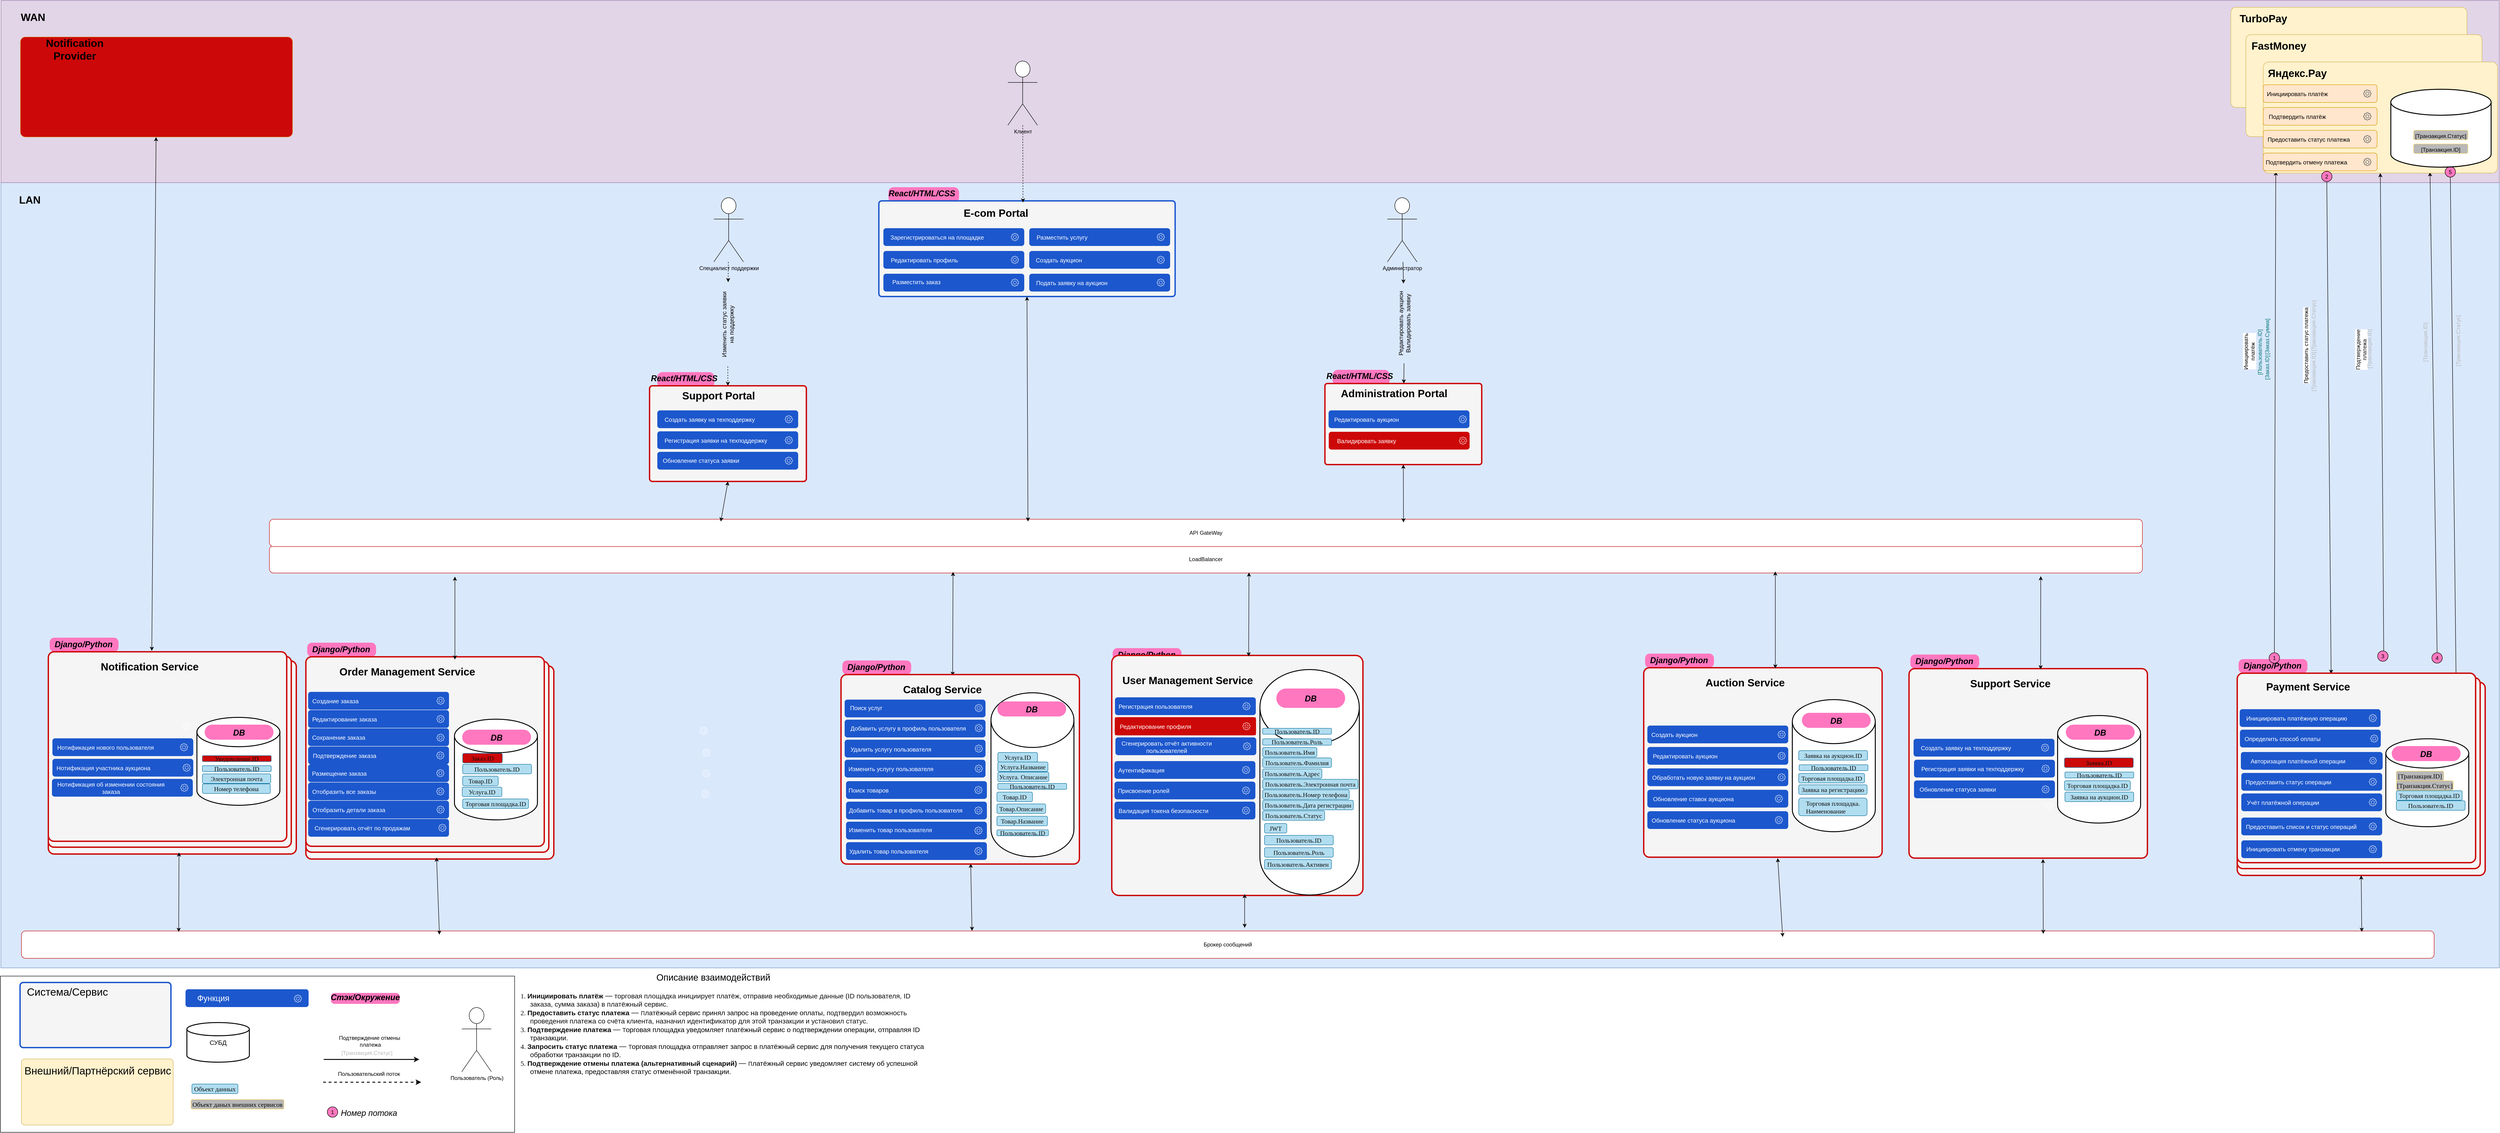 <mxfile version="24.7.8">
  <diagram name="DF" id="BleSmaJVXqo2yb7Co1eL">
    <mxGraphModel dx="4548" dy="3012" grid="0" gridSize="10" guides="0" tooltips="0" connect="1" arrows="1" fold="1" page="0" pageScale="1" pageWidth="827" pageHeight="1169" math="0" shadow="0">
      <root>
        <mxCell id="0" />
        <mxCell id="1" parent="0" />
        <mxCell id="cKbgiC5qh_IXnBO1eU4K-99" value="" style="rounded=0;whiteSpace=wrap;html=1;fillColor=#dae8fc;strokeColor=#6c8ebf;" parent="1" vertex="1">
          <mxGeometry x="-256" y="-204" width="5481" height="1728" as="geometry" />
        </mxCell>
        <mxCell id="kQWFD41fJFxlXKQhT5sF-1" value="" style="group" parent="1" vertex="1" connectable="0">
          <mxGeometry x="1691" y="-203" width="155" height="49" as="geometry" />
        </mxCell>
        <mxCell id="cKbgiC5qh_IXnBO1eU4K-166" value="&lt;p style=&quot;margin: 0px 0px 0px 13px; text-indent: -13px; font-variant-numeric: normal; font-variant-east-asian: normal; font-variant-alternates: normal; font-kerning: auto; font-optical-sizing: auto; font-feature-settings: normal; font-variation-settings: normal; font-variant-position: normal; font-stretch: normal; font-size: 14px; line-height: normal; color: rgb(14, 14, 14); text-align: start;&quot; class=&quot;p1&quot;&gt;&lt;br&gt;&lt;/p&gt;" style="rounded=1;whiteSpace=wrap;html=1;fillColor=#FF77BF;strokeColor=none;arcSize=33;" parent="kQWFD41fJFxlXKQhT5sF-1" vertex="1">
          <mxGeometry y="13" width="155" height="34" as="geometry" />
        </mxCell>
        <mxCell id="cKbgiC5qh_IXnBO1eU4K-165" value="&lt;font style=&quot;font-size: 18px;&quot;&gt;&lt;i&gt;React/HTML/CSS&lt;/i&gt;&lt;/font&gt;" style="text;html=1;align=center;verticalAlign=middle;whiteSpace=wrap;rounded=1;shadow=0;fontSize=23;fontStyle=1" parent="kQWFD41fJFxlXKQhT5sF-1" vertex="1">
          <mxGeometry x="29" width="89" height="49" as="geometry" />
        </mxCell>
        <mxCell id="cKbgiC5qh_IXnBO1eU4K-98" value="" style="rounded=0;whiteSpace=wrap;html=1;fillColor=#e1d5e7;strokeColor=#9673a6;movable=1;resizable=1;rotatable=1;deletable=1;editable=1;locked=0;connectable=1;" parent="1" vertex="1">
          <mxGeometry x="-256" y="-600" width="5481" height="400" as="geometry" />
        </mxCell>
        <mxCell id="D1CTnjmkYU0Mq4A9S6dc-23" value="" style="rounded=1;whiteSpace=wrap;html=1;arcSize=0;" parent="1" vertex="1">
          <mxGeometry x="-257" y="1542" width="1128" height="343" as="geometry" />
        </mxCell>
        <mxCell id="cKbgiC5qh_IXnBO1eU4K-100" value="WAN" style="text;html=1;align=center;verticalAlign=middle;whiteSpace=wrap;rounded=1;shadow=0;fontSize=23;fontStyle=1" parent="1" vertex="1">
          <mxGeometry x="-228" y="-588" width="85" height="49" as="geometry" />
        </mxCell>
        <mxCell id="cKbgiC5qh_IXnBO1eU4K-101" value="LAN" style="text;html=1;align=center;verticalAlign=middle;whiteSpace=wrap;rounded=1;shadow=0;fontSize=23;fontStyle=1" parent="1" vertex="1">
          <mxGeometry x="-235" y="-187" width="85" height="49" as="geometry" />
        </mxCell>
        <mxCell id="cKbgiC5qh_IXnBO1eU4K-163" value="" style="rounded=1;whiteSpace=wrap;html=1;arcSize=3;fillColor=#f5f5f5;strokeColor=#1C57CD;strokeWidth=3;align=center;verticalAlign=middle;fontFamily=Helvetica;fontSize=12;fontColor=#333333;resizable=1;" parent="1" vertex="1">
          <mxGeometry x="1670" y="-160" width="650" height="210" as="geometry" />
        </mxCell>
        <mxCell id="cKbgiC5qh_IXnBO1eU4K-164" value="E-com Portal" style="text;html=1;align=center;verticalAlign=middle;whiteSpace=wrap;rounded=1;shadow=0;fontSize=23;fontStyle=1" parent="1" vertex="1">
          <mxGeometry x="1737" y="-158" width="380" height="49" as="geometry" />
        </mxCell>
        <mxCell id="D1CTnjmkYU0Mq4A9S6dc-4" value="&lt;p style=&quot;margin: 0px 0px 0px 13px; text-indent: -13px; font-variant-numeric: normal; font-variant-east-asian: normal; font-variant-alternates: normal; font-kerning: auto; font-optical-sizing: auto; font-feature-settings: normal; font-variation-settings: normal; font-variant-position: normal; font-stretch: normal; font-size: 14px; line-height: normal; color: rgb(14, 14, 14); text-align: start;&quot; class=&quot;p1&quot;&gt;&lt;font face=&quot;Times New Roman&quot;&gt;Объект данных&lt;/font&gt;&lt;/p&gt;" style="rounded=1;whiteSpace=wrap;html=1;fillColor=#b1ddf0;strokeColor=#10739e;" parent="1" vertex="1">
          <mxGeometry x="163" y="1779" width="101" height="21" as="geometry" />
        </mxCell>
        <mxCell id="D1CTnjmkYU0Mq4A9S6dc-11" value="&lt;font style=&quot;font-size: 14px;&quot;&gt;СУБД&lt;/font&gt;" style="strokeWidth=2;html=1;shape=mxgraph.flowchart.database;whiteSpace=wrap;rounded=1;movable=1;resizable=1;rotatable=1;deletable=1;editable=1;locked=0;connectable=1;" parent="1" vertex="1">
          <mxGeometry x="152" y="1644" width="137" height="87" as="geometry" />
        </mxCell>
        <mxCell id="D1CTnjmkYU0Mq4A9S6dc-14" value="Пользователь (Роль)" style="shape=umlActor;verticalLabelPosition=bottom;verticalAlign=top;html=1;outlineConnect=0;rounded=1;" parent="1" vertex="1">
          <mxGeometry x="755" y="1611" width="65" height="141" as="geometry" />
        </mxCell>
        <mxCell id="D1CTnjmkYU0Mq4A9S6dc-16" value="&lt;p style=&quot;margin: 0px 0px 0px 13px; text-indent: -13px; font-variant-numeric: normal; font-variant-east-asian: normal; font-variant-alternates: normal; font-kerning: auto; font-optical-sizing: auto; font-feature-settings: normal; font-variation-settings: normal; font-variant-position: normal; font-stretch: normal; line-height: normal; text-align: start;&quot; class=&quot;p1&quot;&gt;&lt;span style=&quot;text-align: center; text-indent: 0px;&quot;&gt;&lt;font style=&quot;font-size: 14px;&quot; face=&quot;Times New Roman&quot;&gt;Объект даных внешних сервисов&lt;/font&gt;&lt;/span&gt;&lt;br&gt;&lt;/p&gt;" style="rounded=1;whiteSpace=wrap;html=1;fillColor=#B8B8B8;strokeColor=#FFD966;" parent="1" vertex="1">
          <mxGeometry x="161" y="1813" width="204" height="21" as="geometry" />
        </mxCell>
        <mxCell id="D1CTnjmkYU0Mq4A9S6dc-17" value="" style="endArrow=classic;html=1;rounded=1;curved=0;strokeWidth=2;" parent="1" edge="1">
          <mxGeometry width="50" height="50" relative="1" as="geometry">
            <mxPoint x="452" y="1725" as="sourcePoint" />
            <mxPoint x="662" y="1725" as="targetPoint" />
            <Array as="points">
              <mxPoint x="452" y="1725" />
            </Array>
          </mxGeometry>
        </mxCell>
        <mxCell id="D1CTnjmkYU0Mq4A9S6dc-18" value="&lt;font style=&quot;font-size: 12px;&quot;&gt;Подтверждение отмены&amp;nbsp;&lt;/font&gt;&lt;div&gt;&lt;font style=&quot;font-size: 12px;&quot;&gt;платежа&lt;/font&gt;&lt;/div&gt;" style="edgeLabel;html=1;align=center;verticalAlign=middle;resizable=0;points=[];rounded=1;" parent="D1CTnjmkYU0Mq4A9S6dc-17" vertex="1" connectable="0">
          <mxGeometry x="0.194" y="1" relative="1" as="geometry">
            <mxPoint x="-24" y="-39" as="offset" />
          </mxGeometry>
        </mxCell>
        <mxCell id="D1CTnjmkYU0Mq4A9S6dc-19" value="&lt;font style=&quot;font-size: 12px;&quot;&gt;[Транзакция.Статус]&lt;/font&gt;" style="text;html=1;align=center;verticalAlign=middle;whiteSpace=wrap;rounded=1;fontSize=13;labelBackgroundColor=none;fontColor=#B8B8B8;" parent="1" vertex="1">
          <mxGeometry x="467" y="1695" width="160" height="30" as="geometry" />
        </mxCell>
        <mxCell id="D1CTnjmkYU0Mq4A9S6dc-20" value="" style="endArrow=classic;html=1;rounded=1;dashed=1;strokeWidth=2;" parent="1" edge="1">
          <mxGeometry width="50" height="50" relative="1" as="geometry">
            <mxPoint x="451" y="1775" as="sourcePoint" />
            <mxPoint x="666" y="1775" as="targetPoint" />
            <Array as="points" />
          </mxGeometry>
        </mxCell>
        <mxCell id="D1CTnjmkYU0Mq4A9S6dc-21" value="&lt;span style=&quot;font-size: 12px;&quot;&gt;Пользовательский поток&lt;/span&gt;" style="edgeLabel;html=1;align=center;verticalAlign=middle;resizable=0;points=[];rounded=1;" parent="1" vertex="1" connectable="0">
          <mxGeometry x="552.995" y="1804" as="geometry">
            <mxPoint x="-2" y="-47" as="offset" />
          </mxGeometry>
        </mxCell>
        <mxCell id="Tz6aEU4ManMyac2rpAqn-4" value="Клиент" style="shape=umlActor;verticalLabelPosition=bottom;verticalAlign=top;html=1;outlineConnect=0;rounded=1;" parent="1" vertex="1">
          <mxGeometry x="1953" y="-467" width="65" height="141" as="geometry" />
        </mxCell>
        <mxCell id="Tz6aEU4ManMyac2rpAqn-10" value="" style="endArrow=classic;html=1;rounded=1;dashed=1;entryX=0.727;entryY=0.031;entryDx=0;entryDy=0;entryPerimeter=0;fontSize=12;" parent="1" source="Tz6aEU4ManMyac2rpAqn-4" edge="1">
          <mxGeometry width="50" height="50" relative="1" as="geometry">
            <mxPoint x="1985" y="-420" as="sourcePoint" />
            <mxPoint x="1986.26" y="-156.481" as="targetPoint" />
            <Array as="points" />
          </mxGeometry>
        </mxCell>
        <mxCell id="jEkXnfsxQ-_I6rloK0n_-4" value="1" style="ellipse;whiteSpace=wrap;html=1;aspect=fixed;rounded=1;fillColor=#FF77BF;" parent="1" vertex="1">
          <mxGeometry x="460" y="1829" width="23" height="23" as="geometry" />
        </mxCell>
        <mxCell id="jEkXnfsxQ-_I6rloK0n_-9" value="&lt;span style=&quot;font-size: 18px;&quot;&gt;&lt;i&gt;Номер потока&lt;/i&gt;&lt;/span&gt;" style="text;html=1;align=center;verticalAlign=middle;whiteSpace=wrap;rounded=1;shadow=0;fontSize=23;fontStyle=0" parent="1" vertex="1">
          <mxGeometry x="471" y="1816" width="161" height="49" as="geometry" />
        </mxCell>
        <mxCell id="d3r_7VUgfL_-Ddzbqp2A-3" value="&lt;h1 style=&quot;margin-top: 0px; font-size: 15px;&quot;&gt;&lt;p class=&quot;p1&quot; style=&quot;margin: 0px 0px 0px 21px; text-indent: -21px; font-variant-numeric: normal; font-variant-east-asian: normal; font-variant-alternates: normal; font-kerning: auto; font-optical-sizing: auto; font-feature-settings: normal; font-variation-settings: normal; font-variant-position: normal; font-stretch: normal; font-size: 15px; line-height: normal; color: rgb(14, 14, 14);&quot;&gt;&lt;span class=&quot;s1&quot; style=&quot;font-weight: 400; font-variant-numeric: normal; font-variant-east-asian: normal; font-variant-alternates: normal; font-kerning: auto; font-optical-sizing: auto; font-feature-settings: normal; font-variation-settings: normal; font-variant-position: normal; font-stretch: normal; line-height: normal; font-family: &amp;quot;Times New Roman&amp;quot;; font-size: 15px;&quot;&gt;1.&amp;nbsp;&lt;/span&gt;&lt;b style=&quot;font-size: 15px;&quot;&gt;Инициировать платёж&lt;/b&gt;&lt;b style=&quot;font-weight: 400; font-size: 15px;&quot;&gt;&amp;nbsp;&lt;/b&gt;&lt;span style=&quot;background-color: initial; color: rgb(51, 51, 51); font-family: &amp;quot;YS Text&amp;quot;, -apple-system, BlinkMacSystemFont, Arial, Helvetica, sans-serif; font-size: 16px; font-weight: 400;&quot;&gt;—&lt;/span&gt;&lt;span style=&quot;background-color: initial; color: rgb(0, 0, 0); font-weight: normal;&quot;&gt;&amp;nbsp;т&lt;/span&gt;&lt;span style=&quot;background-color: initial; font-weight: 400;&quot;&gt;орговая площадка инициирует платёж, отправив необходимые данные (ID пользователя, ID заказа, сумма заказа) в платёжный сервис.&lt;/span&gt;&lt;/p&gt;&lt;p class=&quot;p1&quot; style=&quot;margin: 0px 0px 0px 21px; text-indent: -21px; font-variant-numeric: normal; font-variant-east-asian: normal; font-variant-alternates: normal; font-kerning: auto; font-optical-sizing: auto; font-feature-settings: normal; font-variation-settings: normal; font-variant-position: normal; font-weight: 400; font-stretch: normal; font-size: 15px; line-height: normal; color: rgb(14, 14, 14);&quot;&gt;&lt;span class=&quot;s1&quot; style=&quot;font-variant-numeric: normal; font-variant-east-asian: normal; font-variant-alternates: normal; font-kerning: auto; font-optical-sizing: auto; font-feature-settings: normal; font-variation-settings: normal; font-variant-position: normal; font-stretch: normal; line-height: normal; font-family: &amp;quot;Times New Roman&amp;quot;; font-size: 15px;&quot;&gt;2.&amp;nbsp;&lt;/span&gt;&lt;b style=&quot;font-size: 15px;&quot;&gt;Предоставить статус платежа&amp;nbsp;&lt;/b&gt;&lt;span style=&quot;background-color: initial; color: rgb(51, 51, 51); font-family: &amp;quot;YS Text&amp;quot;, -apple-system, BlinkMacSystemFont, Arial, Helvetica, sans-serif; font-size: 16px;&quot;&gt;— п&lt;/span&gt;&lt;span style=&quot;background-color: initial; color: rgb(0, 0, 0);&quot;&gt;латё&lt;/span&gt;&lt;span style=&quot;background-color: initial; color: rgb(0, 0, 0);&quot;&gt;жный сервис принял запрос на проведение оплаты,&lt;/span&gt;&lt;span style=&quot;background-color: initial;&quot; class=&quot;Apple-converted-space&quot;&gt;&amp;nbsp;&lt;/span&gt;&lt;span style=&quot;background-color: initial;&quot;&gt;подтвердил возможность проведения платежа со счёта клиента, назначил идентификатор для этой транзакции и установил статус.&lt;/span&gt;&lt;/p&gt;&lt;p class=&quot;p1&quot; style=&quot;margin: 0px 0px 0px 21px; text-indent: -21px; font-variant-numeric: normal; font-variant-east-asian: normal; font-variant-alternates: normal; font-kerning: auto; font-optical-sizing: auto; font-feature-settings: normal; font-variation-settings: normal; font-variant-position: normal; font-weight: 400; font-stretch: normal; font-size: 15px; line-height: normal; color: rgb(14, 14, 14);&quot;&gt;&lt;span class=&quot;s1&quot; style=&quot;font-variant-numeric: normal; font-variant-east-asian: normal; font-variant-alternates: normal; font-kerning: auto; font-optical-sizing: auto; font-feature-settings: normal; font-variation-settings: normal; font-variant-position: normal; font-stretch: normal; line-height: normal; font-family: &amp;quot;Times New Roman&amp;quot;; font-size: 15px;&quot;&gt;3.&amp;nbsp;&lt;/span&gt;&lt;b style=&quot;font-size: 15px;&quot;&gt;Подтверждение платежа&amp;nbsp;&lt;/b&gt;&lt;span style=&quot;background-color: initial; color: rgb(51, 51, 51); font-family: &amp;quot;YS Text&amp;quot;, -apple-system, BlinkMacSystemFont, Arial, Helvetica, sans-serif; font-size: 16px;&quot;&gt;— т&lt;/span&gt;&lt;span style=&quot;background-color: initial; color: rgb(0, 0, 0);&quot;&gt;орговая площадка уведомляет платёжный сервис о подтверждении операции, отправляя ID транзакции.&lt;/span&gt;&lt;/p&gt;&lt;p class=&quot;p1&quot; style=&quot;margin: 0px 0px 0px 21px; text-indent: -21px; font-variant-numeric: normal; font-variant-east-asian: normal; font-variant-alternates: normal; font-kerning: auto; font-optical-sizing: auto; font-feature-settings: normal; font-variation-settings: normal; font-variant-position: normal; font-weight: 400; font-stretch: normal; font-size: 15px; line-height: normal; color: rgb(14, 14, 14);&quot;&gt;&lt;span class=&quot;s1&quot; style=&quot;font-variant-numeric: normal; font-variant-east-asian: normal; font-variant-alternates: normal; font-kerning: auto; font-optical-sizing: auto; font-feature-settings: normal; font-variation-settings: normal; font-variant-position: normal; font-stretch: normal; line-height: normal; font-family: &amp;quot;Times New Roman&amp;quot;; font-size: 15px;&quot;&gt;4.&amp;nbsp;&lt;/span&gt;&lt;b style=&quot;font-size: 15px;&quot;&gt;Запросить статус платежа&lt;/b&gt;&amp;nbsp;&lt;span style=&quot;background-color: initial; color: rgb(51, 51, 51); font-family: &amp;quot;YS Text&amp;quot;, -apple-system, BlinkMacSystemFont, Arial, Helvetica, sans-serif; font-size: 16px;&quot;&gt;— т&lt;/span&gt;&lt;span style=&quot;background-color: initial; color: rgb(0, 0, 0);&quot;&gt;орговая площадка отправляет запрос в платёжный сервис для получения текущего статуса обработки транзакции по ID.&lt;/span&gt;&lt;/p&gt;&lt;p class=&quot;p1&quot; style=&quot;margin: 0px 0px 0px 21px; text-indent: -21px; font-variant-numeric: normal; font-variant-east-asian: normal; font-variant-alternates: normal; font-kerning: auto; font-optical-sizing: auto; font-feature-settings: normal; font-variation-settings: normal; font-variant-position: normal; font-weight: 400; font-stretch: normal; font-size: 15px; line-height: normal; color: rgb(14, 14, 14);&quot;&gt;&lt;span class=&quot;s1&quot; style=&quot;font-variant-numeric: normal; font-variant-east-asian: normal; font-variant-alternates: normal; font-kerning: auto; font-optical-sizing: auto; font-feature-settings: normal; font-variation-settings: normal; font-variant-position: normal; font-stretch: normal; line-height: normal; font-family: &amp;quot;Times New Roman&amp;quot;; font-size: 15px;&quot;&gt;5.&amp;nbsp;&lt;/span&gt;&lt;b style=&quot;font-size: 15px;&quot;&gt;Подтверждение отмены платежа (альтернативный сценарий)&amp;nbsp;&lt;/b&gt;&lt;span style=&quot;background-color: initial; color: rgb(51, 51, 51); font-family: &amp;quot;YS Text&amp;quot;, -apple-system, BlinkMacSystemFont, Arial, Helvetica, sans-serif; font-size: 16px;&quot;&gt;— п&lt;/span&gt;&lt;span style=&quot;background-color: initial; color: rgb(0, 0, 0);&quot;&gt;латёжный сервис уведомляет систему об успешной отмене платежа, предоставляя статус отменённой транзакции.&lt;/span&gt;&lt;/p&gt;&lt;/h1&gt;" style="text;html=1;whiteSpace=wrap;overflow=hidden;rounded=0;fontSize=15;" parent="1" vertex="1">
          <mxGeometry x="882" y="1568" width="904" height="189" as="geometry" />
        </mxCell>
        <mxCell id="ro2GFgqDV0QlA6Vm-lQV-1" value="&lt;font style=&quot;font-size: 20px;&quot;&gt;Описание взаимодействий&lt;/font&gt;" style="text;html=1;align=center;verticalAlign=middle;whiteSpace=wrap;rounded=0;" parent="1" vertex="1">
          <mxGeometry x="1152" y="1529" width="310" height="30" as="geometry" />
        </mxCell>
        <mxCell id="BZBJQn5B5M7l6MrAMs_o-1" value="" style="group" parent="1" vertex="1" connectable="0">
          <mxGeometry x="1680" y="-100" width="309" height="39" as="geometry" />
        </mxCell>
        <mxCell id="BZBJQn5B5M7l6MrAMs_o-53" value="" style="group" parent="BZBJQn5B5M7l6MrAMs_o-1" vertex="1" connectable="0">
          <mxGeometry width="309" height="39" as="geometry" />
        </mxCell>
        <mxCell id="cKbgiC5qh_IXnBO1eU4K-175" value="" style="rounded=1;whiteSpace=wrap;html=1;fillColor=#1C57CD;strokeColor=none;" parent="BZBJQn5B5M7l6MrAMs_o-53" vertex="1">
          <mxGeometry width="309" height="39" as="geometry" />
        </mxCell>
        <mxCell id="cKbgiC5qh_IXnBO1eU4K-176" value="" style="sketch=0;outlineConnect=0;fontColor=#FFFFFF;gradientColor=none;fillColor=#FFFFFF;strokeColor=none;dashed=0;verticalLabelPosition=bottom;verticalAlign=top;align=center;html=1;fontSize=12;fontStyle=0;aspect=fixed;pointerEvents=1;shape=mxgraph.aws4.gear;rounded=1;" parent="BZBJQn5B5M7l6MrAMs_o-53" vertex="1">
          <mxGeometry x="280" y="11" width="17" height="17" as="geometry" />
        </mxCell>
        <mxCell id="cKbgiC5qh_IXnBO1eU4K-177" value="Зарегистрироваться на площадке" style="text;html=1;align=center;verticalAlign=middle;whiteSpace=wrap;rounded=1;fontSize=13;fontColor=#FFFFFF;" parent="BZBJQn5B5M7l6MrAMs_o-53" vertex="1">
          <mxGeometry x="9" y="4.5" width="218" height="30" as="geometry" />
        </mxCell>
        <mxCell id="BZBJQn5B5M7l6MrAMs_o-2" value="" style="group" parent="1" vertex="1" connectable="0">
          <mxGeometry x="1680" y="-50" width="309" height="39" as="geometry" />
        </mxCell>
        <mxCell id="BZBJQn5B5M7l6MrAMs_o-54" value="" style="group" parent="BZBJQn5B5M7l6MrAMs_o-2" vertex="1" connectable="0">
          <mxGeometry width="309" height="39" as="geometry" />
        </mxCell>
        <mxCell id="cKbgiC5qh_IXnBO1eU4K-178" value="" style="rounded=1;whiteSpace=wrap;html=1;fillColor=#1C57CD;strokeColor=none;" parent="BZBJQn5B5M7l6MrAMs_o-54" vertex="1">
          <mxGeometry width="309" height="39" as="geometry" />
        </mxCell>
        <mxCell id="cKbgiC5qh_IXnBO1eU4K-179" value="" style="sketch=0;outlineConnect=0;fontColor=#FFFFFF;gradientColor=none;fillColor=#FFFFFF;strokeColor=none;dashed=0;verticalLabelPosition=bottom;verticalAlign=top;align=center;html=1;fontSize=12;fontStyle=0;aspect=fixed;pointerEvents=1;shape=mxgraph.aws4.gear;rounded=1;" parent="BZBJQn5B5M7l6MrAMs_o-54" vertex="1">
          <mxGeometry x="280" y="11" width="17" height="17" as="geometry" />
        </mxCell>
        <mxCell id="cKbgiC5qh_IXnBO1eU4K-180" value="Редактировать профиль" style="text;html=1;align=center;verticalAlign=middle;whiteSpace=wrap;rounded=1;fontSize=13;fontColor=#FFFFFF;" parent="BZBJQn5B5M7l6MrAMs_o-54" vertex="1">
          <mxGeometry x="8" y="4.5" width="164" height="30" as="geometry" />
        </mxCell>
        <mxCell id="BZBJQn5B5M7l6MrAMs_o-3" value="" style="group" parent="1" vertex="1" connectable="0">
          <mxGeometry x="1680" width="309" height="39" as="geometry" />
        </mxCell>
        <mxCell id="BZBJQn5B5M7l6MrAMs_o-55" value="" style="group" parent="BZBJQn5B5M7l6MrAMs_o-3" vertex="1" connectable="0">
          <mxGeometry width="309" height="39" as="geometry" />
        </mxCell>
        <mxCell id="cKbgiC5qh_IXnBO1eU4K-181" value="" style="rounded=1;whiteSpace=wrap;html=1;fillColor=#1C57CD;strokeColor=none;" parent="BZBJQn5B5M7l6MrAMs_o-55" vertex="1">
          <mxGeometry width="309" height="39" as="geometry" />
        </mxCell>
        <mxCell id="cKbgiC5qh_IXnBO1eU4K-182" value="" style="sketch=0;outlineConnect=0;fontColor=#FFFFFF;gradientColor=none;fillColor=#FFFFFF;strokeColor=none;dashed=0;verticalLabelPosition=bottom;verticalAlign=top;align=center;html=1;fontSize=12;fontStyle=0;aspect=fixed;pointerEvents=1;shape=mxgraph.aws4.gear;rounded=1;" parent="BZBJQn5B5M7l6MrAMs_o-55" vertex="1">
          <mxGeometry x="280" y="11" width="17" height="17" as="geometry" />
        </mxCell>
        <mxCell id="cKbgiC5qh_IXnBO1eU4K-183" value="Разместить заказ" style="text;html=1;align=center;verticalAlign=middle;whiteSpace=wrap;rounded=1;fontSize=13;fontColor=#FFFFFF;" parent="BZBJQn5B5M7l6MrAMs_o-55" vertex="1">
          <mxGeometry x="14" y="3" width="117" height="30" as="geometry" />
        </mxCell>
        <mxCell id="BZBJQn5B5M7l6MrAMs_o-4" value="" style="group" parent="1" vertex="1" connectable="0">
          <mxGeometry x="2000" y="-100" width="309" height="39" as="geometry" />
        </mxCell>
        <mxCell id="BZBJQn5B5M7l6MrAMs_o-56" value="" style="group" parent="BZBJQn5B5M7l6MrAMs_o-4" vertex="1" connectable="0">
          <mxGeometry width="309" height="39" as="geometry" />
        </mxCell>
        <mxCell id="cKbgiC5qh_IXnBO1eU4K-184" value="" style="rounded=1;whiteSpace=wrap;html=1;fillColor=#1C57CD;strokeColor=none;" parent="BZBJQn5B5M7l6MrAMs_o-56" vertex="1">
          <mxGeometry width="309" height="39" as="geometry" />
        </mxCell>
        <mxCell id="cKbgiC5qh_IXnBO1eU4K-185" value="" style="sketch=0;outlineConnect=0;fontColor=#FFFFFF;gradientColor=none;fillColor=#FFFFFF;strokeColor=none;dashed=0;verticalLabelPosition=bottom;verticalAlign=top;align=center;html=1;fontSize=12;fontStyle=0;aspect=fixed;pointerEvents=1;shape=mxgraph.aws4.gear;rounded=1;" parent="BZBJQn5B5M7l6MrAMs_o-56" vertex="1">
          <mxGeometry x="280" y="11" width="17" height="17" as="geometry" />
        </mxCell>
        <mxCell id="cKbgiC5qh_IXnBO1eU4K-186" value="Разместить услугу" style="text;html=1;align=center;verticalAlign=middle;whiteSpace=wrap;rounded=1;fontSize=13;fontColor=#FFFFFF;" parent="BZBJQn5B5M7l6MrAMs_o-56" vertex="1">
          <mxGeometry x="6" y="4.5" width="132" height="30" as="geometry" />
        </mxCell>
        <mxCell id="BZBJQn5B5M7l6MrAMs_o-5" value="" style="group" parent="1" vertex="1" connectable="0">
          <mxGeometry x="2000" y="-50" width="309" height="39" as="geometry" />
        </mxCell>
        <mxCell id="BZBJQn5B5M7l6MrAMs_o-57" value="" style="group" parent="BZBJQn5B5M7l6MrAMs_o-5" vertex="1" connectable="0">
          <mxGeometry width="309" height="39" as="geometry" />
        </mxCell>
        <mxCell id="cKbgiC5qh_IXnBO1eU4K-187" value="" style="rounded=1;whiteSpace=wrap;html=1;fillColor=#1C57CD;strokeColor=none;" parent="BZBJQn5B5M7l6MrAMs_o-57" vertex="1">
          <mxGeometry width="309" height="39" as="geometry" />
        </mxCell>
        <mxCell id="cKbgiC5qh_IXnBO1eU4K-188" value="" style="sketch=0;outlineConnect=0;fontColor=#FFFFFF;gradientColor=none;fillColor=#FFFFFF;strokeColor=none;dashed=0;verticalLabelPosition=bottom;verticalAlign=top;align=center;html=1;fontSize=12;fontStyle=0;aspect=fixed;pointerEvents=1;shape=mxgraph.aws4.gear;rounded=1;" parent="BZBJQn5B5M7l6MrAMs_o-57" vertex="1">
          <mxGeometry x="280" y="11" width="17" height="17" as="geometry" />
        </mxCell>
        <mxCell id="cKbgiC5qh_IXnBO1eU4K-189" value="Создать аукцион" style="text;html=1;align=center;verticalAlign=middle;whiteSpace=wrap;rounded=1;fontSize=13;fontColor=#FFFFFF;" parent="BZBJQn5B5M7l6MrAMs_o-57" vertex="1">
          <mxGeometry x="10" y="4.5" width="110" height="30" as="geometry" />
        </mxCell>
        <mxCell id="BZBJQn5B5M7l6MrAMs_o-6" value="" style="group" parent="1" vertex="1" connectable="0">
          <mxGeometry x="2000" width="309" height="39" as="geometry" />
        </mxCell>
        <mxCell id="BZBJQn5B5M7l6MrAMs_o-58" value="" style="group" parent="BZBJQn5B5M7l6MrAMs_o-6" vertex="1" connectable="0">
          <mxGeometry width="309" height="39" as="geometry" />
        </mxCell>
        <mxCell id="cKbgiC5qh_IXnBO1eU4K-190" value="" style="rounded=1;whiteSpace=wrap;html=1;fillColor=#1C57CD;strokeColor=none;" parent="BZBJQn5B5M7l6MrAMs_o-58" vertex="1">
          <mxGeometry width="309" height="39" as="geometry" />
        </mxCell>
        <mxCell id="cKbgiC5qh_IXnBO1eU4K-191" value="" style="sketch=0;outlineConnect=0;fontColor=#FFFFFF;gradientColor=none;fillColor=#FFFFFF;strokeColor=none;dashed=0;verticalLabelPosition=bottom;verticalAlign=top;align=center;html=1;fontSize=12;fontStyle=0;aspect=fixed;pointerEvents=1;shape=mxgraph.aws4.gear;rounded=1;" parent="BZBJQn5B5M7l6MrAMs_o-58" vertex="1">
          <mxGeometry x="280" y="11" width="17" height="17" as="geometry" />
        </mxCell>
        <mxCell id="cKbgiC5qh_IXnBO1eU4K-192" value="Подать заявку на аукцион" style="text;html=1;align=center;verticalAlign=middle;whiteSpace=wrap;rounded=1;fontSize=13;fontColor=#FFFFFF;" parent="BZBJQn5B5M7l6MrAMs_o-58" vertex="1">
          <mxGeometry x="10" y="4.5" width="167" height="30" as="geometry" />
        </mxCell>
        <mxCell id="ISwjRsLXD4yoOcMXPSiY-11" value="" style="group" parent="1" vertex="1" connectable="0">
          <mxGeometry x="149" y="1571" width="270" height="39" as="geometry" />
        </mxCell>
        <mxCell id="D1CTnjmkYU0Mq4A9S6dc-1" value="" style="rounded=1;whiteSpace=wrap;html=1;strokeColor=none;fillColor=#1C57CD;" parent="ISwjRsLXD4yoOcMXPSiY-11" vertex="1">
          <mxGeometry width="270" height="39" as="geometry" />
        </mxCell>
        <mxCell id="D1CTnjmkYU0Mq4A9S6dc-2" value="" style="sketch=0;outlineConnect=0;fontColor=#FFFFFF;gradientColor=none;fillColor=#FFFFFF;strokeColor=none;dashed=0;verticalLabelPosition=bottom;verticalAlign=top;align=center;html=1;fontSize=12;fontStyle=0;aspect=fixed;pointerEvents=1;shape=mxgraph.aws4.gear;rounded=1;" parent="ISwjRsLXD4yoOcMXPSiY-11" vertex="1">
          <mxGeometry x="238" y="12" width="17" height="17" as="geometry" />
        </mxCell>
        <mxCell id="D1CTnjmkYU0Mq4A9S6dc-3" value="&lt;font style=&quot;font-size: 18px;&quot;&gt;Функция&lt;/font&gt;" style="text;html=1;align=center;verticalAlign=middle;whiteSpace=wrap;rounded=1;fontSize=13;fontColor=#FFFFFF;" parent="ISwjRsLXD4yoOcMXPSiY-11" vertex="1">
          <mxGeometry x="22" y="5" width="78" height="30" as="geometry" />
        </mxCell>
        <mxCell id="ISwjRsLXD4yoOcMXPSiY-12" value="" style="group" parent="1" vertex="1" connectable="0">
          <mxGeometry x="465" y="1578" width="157" height="25" as="geometry" />
        </mxCell>
        <mxCell id="D1CTnjmkYU0Mq4A9S6dc-12" value="&lt;p style=&quot;margin: 0px 0px 0px 13px; text-indent: -13px; font-variant-numeric: normal; font-variant-east-asian: normal; font-variant-alternates: normal; font-kerning: auto; font-optical-sizing: auto; font-feature-settings: normal; font-variation-settings: normal; font-variant-position: normal; font-stretch: normal; font-size: 14px; line-height: normal; color: rgb(14, 14, 14); text-align: start;&quot; class=&quot;p1&quot;&gt;&lt;br&gt;&lt;/p&gt;" style="rounded=1;whiteSpace=wrap;html=1;fillColor=#FF77BF;strokeColor=none;arcSize=33;" parent="ISwjRsLXD4yoOcMXPSiY-12" vertex="1">
          <mxGeometry x="3" y="1" width="151" height="24" as="geometry" />
        </mxCell>
        <mxCell id="D1CTnjmkYU0Mq4A9S6dc-13" value="&lt;span style=&quot;font-size: 18px;&quot;&gt;&lt;i&gt;Стэк/Окружение&lt;/i&gt;&lt;/span&gt;" style="text;html=1;align=center;verticalAlign=middle;whiteSpace=wrap;rounded=1;shadow=0;fontSize=23;fontStyle=1" parent="ISwjRsLXD4yoOcMXPSiY-12" vertex="1">
          <mxGeometry width="157" height="17" as="geometry" />
        </mxCell>
        <mxCell id="ISwjRsLXD4yoOcMXPSiY-13" value="" style="group" parent="1" vertex="1" connectable="0">
          <mxGeometry x="-211" y="1724" width="333" height="145" as="geometry" />
        </mxCell>
        <mxCell id="D1CTnjmkYU0Mq4A9S6dc-9" value="" style="rounded=1;whiteSpace=wrap;html=1;arcSize=5;fillColor=#fff2cc;strokeColor=#d6b656;" parent="ISwjRsLXD4yoOcMXPSiY-13" vertex="1">
          <mxGeometry width="333" height="145" as="geometry" />
        </mxCell>
        <mxCell id="D1CTnjmkYU0Mq4A9S6dc-10" value="&lt;span style=&quot;font-weight: normal;&quot;&gt;Внешний/Партнёрский сервис&lt;/span&gt;" style="text;html=1;align=center;verticalAlign=middle;whiteSpace=wrap;rounded=1;shadow=0;fontSize=23;fontStyle=1" parent="ISwjRsLXD4yoOcMXPSiY-13" vertex="1">
          <mxGeometry x="2" y="1" width="331" height="49" as="geometry" />
        </mxCell>
        <mxCell id="ISwjRsLXD4yoOcMXPSiY-14" value="" style="group" parent="1" vertex="1" connectable="0">
          <mxGeometry x="-214" y="1556" width="331" height="143" as="geometry" />
        </mxCell>
        <mxCell id="D1CTnjmkYU0Mq4A9S6dc-5" value="" style="rounded=1;whiteSpace=wrap;html=1;arcSize=5;fillColor=#f5f5f5;strokeColor=#1C57CD;strokeWidth=3;" parent="ISwjRsLXD4yoOcMXPSiY-14" vertex="1">
          <mxGeometry width="331" height="143" as="geometry" />
        </mxCell>
        <mxCell id="D1CTnjmkYU0Mq4A9S6dc-6" value="&lt;font style=&quot;font-size: 23px;&quot;&gt;Система/Сервис&lt;/font&gt;" style="text;html=1;align=center;verticalAlign=middle;whiteSpace=wrap;rounded=1;fontSize=13;" parent="ISwjRsLXD4yoOcMXPSiY-14" vertex="1">
          <mxGeometry x="1" y="6" width="206" height="30" as="geometry" />
        </mxCell>
        <mxCell id="5WX8eR1XqwgKoiHUAmoT-5" value="" style="endArrow=classic;html=1;rounded=0;entryX=0.179;entryY=1.199;entryDx=0;entryDy=0;entryPerimeter=0;exitX=0.5;exitY=0;exitDx=0;exitDy=0;" parent="1" source="aNh6FEuhw9lsT8rE3H5J-66" target="cKbgiC5qh_IXnBO1eU4K-137" edge="1">
          <mxGeometry width="50" height="50" relative="1" as="geometry">
            <mxPoint x="4657" y="698" as="sourcePoint" />
            <mxPoint x="4683" y="-219" as="targetPoint" />
          </mxGeometry>
        </mxCell>
        <mxCell id="5WX8eR1XqwgKoiHUAmoT-6" value="" style="group" parent="1" connectable="0" vertex="1">
          <mxGeometry x="4675.998" y="58" width="54.002" height="228" as="geometry" />
        </mxCell>
        <mxCell id="5WX8eR1XqwgKoiHUAmoT-7" value="&lt;span style=&quot;text-wrap: wrap;&quot;&gt;&lt;font style=&quot;font-size: 12px;&quot;&gt;Инициировать платёж&lt;/font&gt;&lt;/span&gt;" style="edgeLabel;html=1;align=center;verticalAlign=middle;resizable=1;points=[];rounded=1;movable=1;rotatable=1;deletable=1;editable=1;locked=0;connectable=1;rotation=270;" parent="5WX8eR1XqwgKoiHUAmoT-6" connectable="0" vertex="1">
          <mxGeometry y="113.002" as="geometry" />
        </mxCell>
        <mxCell id="5WX8eR1XqwgKoiHUAmoT-8" value="&lt;font style=&quot;font-size: 12px;&quot;&gt;[Пользователь.ID]&lt;/font&gt;" style="text;html=1;align=center;verticalAlign=middle;whiteSpace=wrap;rounded=1;fontSize=13;labelBackgroundColor=none;fontColor=#007575;movable=1;resizable=1;rotatable=1;deletable=1;editable=1;locked=0;connectable=1;rotation=270;" parent="5WX8eR1XqwgKoiHUAmoT-6" vertex="1">
          <mxGeometry x="-56.998" y="99" width="160" height="30" as="geometry" />
        </mxCell>
        <mxCell id="5WX8eR1XqwgKoiHUAmoT-9" value="&lt;font style=&quot;font-size: 12px;&quot;&gt;[Заказ.ID]&lt;/font&gt;" style="text;html=1;align=center;verticalAlign=middle;whiteSpace=wrap;rounded=1;fontSize=13;labelBackgroundColor=none;fontColor=#007575;movable=1;resizable=1;rotatable=1;deletable=1;editable=1;locked=0;connectable=1;rotation=270;" parent="5WX8eR1XqwgKoiHUAmoT-6" vertex="1">
          <mxGeometry x="-40.998" y="133" width="160" height="30" as="geometry" />
        </mxCell>
        <mxCell id="5WX8eR1XqwgKoiHUAmoT-10" value="&lt;font style=&quot;font-size: 12px;&quot;&gt;[Заказ.Сумма]&lt;/font&gt;" style="text;html=1;align=center;verticalAlign=middle;whiteSpace=wrap;rounded=1;fontSize=13;labelBackgroundColor=none;fontColor=#007575;movable=1;resizable=1;rotatable=1;deletable=1;editable=1;locked=0;connectable=1;rotation=270;" parent="5WX8eR1XqwgKoiHUAmoT-6" vertex="1">
          <mxGeometry x="-40.998" y="65" width="160" height="30" as="geometry" />
        </mxCell>
        <mxCell id="5WX8eR1XqwgKoiHUAmoT-11" value="" style="group" parent="1" connectable="0" vertex="1">
          <mxGeometry x="4755" y="34" width="92" height="231" as="geometry" />
        </mxCell>
        <mxCell id="5WX8eR1XqwgKoiHUAmoT-12" value="&lt;font style=&quot;font-size: 12px;&quot;&gt;Предоставить статус платежа&lt;/font&gt;" style="edgeLabel;html=1;align=center;verticalAlign=middle;resizable=1;points=[];rounded=1;movable=1;rotatable=1;deletable=1;editable=1;locked=0;connectable=1;rotation=270;" parent="5WX8eR1XqwgKoiHUAmoT-11" connectable="0" vertex="1">
          <mxGeometry x="46" y="78" height="92" as="geometry" />
        </mxCell>
        <mxCell id="5WX8eR1XqwgKoiHUAmoT-13" value="&lt;font style=&quot;font-size: 12px;&quot;&gt;[Транзакция.ID]&lt;/font&gt;" style="text;html=1;align=center;verticalAlign=middle;whiteSpace=wrap;rounded=1;fontSize=13;labelBackgroundColor=none;fontColor=#B8B8B8;movable=1;resizable=1;rotatable=1;deletable=1;editable=1;locked=0;connectable=1;rotation=270;" parent="5WX8eR1XqwgKoiHUAmoT-11" vertex="1">
          <mxGeometry x="12" y="166" width="100" height="30" as="geometry" />
        </mxCell>
        <mxCell id="5WX8eR1XqwgKoiHUAmoT-14" value="&lt;font style=&quot;font-size: 12px;&quot;&gt;[Транзакция.Статус]&lt;/font&gt;" style="text;html=1;align=center;verticalAlign=middle;whiteSpace=wrap;rounded=1;fontSize=13;labelBackgroundColor=none;fontColor=#B8B8B8;movable=1;resizable=1;rotatable=1;deletable=1;editable=1;locked=0;connectable=1;rotation=270;" parent="5WX8eR1XqwgKoiHUAmoT-11" vertex="1">
          <mxGeometry x="-18" y="65" width="160" height="30" as="geometry" />
        </mxCell>
        <mxCell id="5WX8eR1XqwgKoiHUAmoT-15" value="" style="endArrow=classic;html=1;rounded=0;exitX=0.5;exitY=1;exitDx=0;exitDy=0;entryX=0.394;entryY=0.003;entryDx=0;entryDy=0;entryPerimeter=0;" parent="1" source="cKbgiC5qh_IXnBO1eU4K-138" target="aNh6FEuhw9lsT8rE3H5J-120" edge="1">
          <mxGeometry width="50" height="50" relative="1" as="geometry">
            <mxPoint x="4760.5" y="-63.0" as="sourcePoint" />
            <mxPoint x="4751.901" y="781.27" as="targetPoint" />
          </mxGeometry>
        </mxCell>
        <mxCell id="5WX8eR1XqwgKoiHUAmoT-16" value="" style="endArrow=classic;html=1;rounded=0;entryX=0.5;entryY=1;entryDx=0;entryDy=0;exitX=0.584;exitY=0.003;exitDx=0;exitDy=0;exitPerimeter=0;" parent="1" source="cKbgiC5qh_IXnBO1eU4K-139" target="Tz6aEU4ManMyac2rpAqn-104" edge="1">
          <mxGeometry width="50" height="50" relative="1" as="geometry">
            <mxPoint x="4871.096" y="783.519" as="sourcePoint" />
            <mxPoint x="4873.374" y="-82.0" as="targetPoint" />
          </mxGeometry>
        </mxCell>
        <mxCell id="5WX8eR1XqwgKoiHUAmoT-17" value="" style="group" parent="1" connectable="0" vertex="1">
          <mxGeometry x="4920.996" y="115" width="33.714" height="100" as="geometry" />
        </mxCell>
        <mxCell id="5WX8eR1XqwgKoiHUAmoT-18" value="&lt;p style=&quot;margin: 0px 0px 0px 21px; text-indent: -21px; font-variant-numeric: normal; font-variant-east-asian: normal; font-variant-alternates: normal; font-kerning: auto; font-optical-sizing: auto; font-feature-settings: normal; font-variation-settings: normal; font-variant-position: normal; font-stretch: normal; line-height: normal; color: rgb(14, 14, 14); text-align: start; text-wrap: wrap;&quot; class=&quot;p1&quot;&gt;&lt;font style=&quot;font-size: 12px;&quot; face=&quot;Helvetica&quot;&gt;Подтверждение платежа&lt;/font&gt;&lt;/p&gt;" style="edgeLabel;html=1;align=center;verticalAlign=middle;resizable=1;points=[];rounded=1;movable=1;rotatable=1;deletable=1;editable=1;locked=0;connectable=1;rotation=270;" parent="5WX8eR1XqwgKoiHUAmoT-17" connectable="0" vertex="1">
          <mxGeometry y="52" as="geometry" />
        </mxCell>
        <mxCell id="5WX8eR1XqwgKoiHUAmoT-19" value="&lt;font style=&quot;font-size: 12px;&quot;&gt;[Транзакция.ID]&lt;/font&gt;" style="text;html=1;align=center;verticalAlign=middle;whiteSpace=wrap;rounded=1;fontSize=13;labelBackgroundColor=none;fontColor=#B8B8B8;movable=1;resizable=1;rotatable=1;deletable=1;editable=1;locked=0;connectable=1;rotation=270;" parent="5WX8eR1XqwgKoiHUAmoT-17" vertex="1">
          <mxGeometry x="-31.286" y="35" width="100" height="30" as="geometry" />
        </mxCell>
        <mxCell id="5WX8eR1XqwgKoiHUAmoT-20" value="" style="endArrow=classic;html=1;rounded=0;entryX=0.712;entryY=0.992;entryDx=0;entryDy=0;entryPerimeter=0;exitX=0.5;exitY=0;exitDx=0;exitDy=0;" parent="1" source="cKbgiC5qh_IXnBO1eU4K-140" target="Tz6aEU4ManMyac2rpAqn-104" edge="1">
          <mxGeometry width="50" height="50" relative="1" as="geometry">
            <mxPoint x="4992.598" y="786.806" as="sourcePoint" />
            <mxPoint x="4994.678" y="-80.292" as="targetPoint" />
          </mxGeometry>
        </mxCell>
        <mxCell id="5WX8eR1XqwgKoiHUAmoT-21" value="&lt;font style=&quot;font-size: 12px;&quot;&gt;[Транзакция.ID]&lt;/font&gt;" style="text;html=1;align=center;verticalAlign=middle;whiteSpace=wrap;rounded=1;fontSize=13;labelBackgroundColor=none;fontColor=#B8B8B8;movable=1;resizable=1;rotatable=1;deletable=1;editable=1;locked=0;connectable=1;rotation=270;" parent="1" vertex="1">
          <mxGeometry x="5012" y="135" width="100" height="30" as="geometry" />
        </mxCell>
        <mxCell id="5WX8eR1XqwgKoiHUAmoT-22" value="" style="endArrow=classic;html=1;rounded=0;entryX=0.918;entryY=0.022;entryDx=0;entryDy=0;entryPerimeter=0;exitX=0.5;exitY=1;exitDx=0;exitDy=0;" parent="1" source="cKbgiC5qh_IXnBO1eU4K-143" target="aNh6FEuhw9lsT8rE3H5J-120" edge="1">
          <mxGeometry width="50" height="50" relative="1" as="geometry">
            <mxPoint x="5108.631" y="-76.001" as="sourcePoint" />
            <mxPoint x="5135.632" y="783" as="targetPoint" />
          </mxGeometry>
        </mxCell>
        <mxCell id="5WX8eR1XqwgKoiHUAmoT-23" value="&lt;font style=&quot;font-size: 12px;&quot;&gt;[Транзакция.Статус]&lt;/font&gt;" style="text;html=1;align=center;verticalAlign=middle;whiteSpace=wrap;rounded=1;fontSize=13;labelBackgroundColor=none;fontColor=#B8B8B8;movable=1;resizable=1;rotatable=1;deletable=1;editable=1;locked=0;connectable=1;rotation=270;" parent="1" vertex="1">
          <mxGeometry x="5054" y="132" width="160" height="30" as="geometry" />
        </mxCell>
        <mxCell id="5WX8eR1XqwgKoiHUAmoT-54" value="Брокер сообщений" style="rounded=1;whiteSpace=wrap;html=1;strokeColor=#CD0808;" parent="1" vertex="1">
          <mxGeometry x="-211" y="1443" width="5293" height="60" as="geometry" />
        </mxCell>
        <mxCell id="5WX8eR1XqwgKoiHUAmoT-173" value="" style="group" parent="1" vertex="1" connectable="0">
          <mxGeometry x="4625" y="841" width="569" height="480" as="geometry" />
        </mxCell>
        <mxCell id="5WX8eR1XqwgKoiHUAmoT-51" value="" style="rounded=1;whiteSpace=wrap;html=1;arcSize=3;movable=1;resizable=1;rotatable=1;deletable=1;editable=1;locked=0;connectable=1;fillColor=#f5f5f5;strokeColor=#CD0808;strokeWidth=3;fontColor=#333333;" parent="5WX8eR1XqwgKoiHUAmoT-173" vertex="1">
          <mxGeometry x="25" y="56" width="544" height="424" as="geometry" />
        </mxCell>
        <mxCell id="5WX8eR1XqwgKoiHUAmoT-50" value="" style="rounded=1;whiteSpace=wrap;html=1;arcSize=3;movable=1;resizable=1;rotatable=1;deletable=1;editable=1;locked=0;connectable=1;fillColor=#f5f5f5;strokeColor=#CD0808;strokeWidth=3;fontColor=#333333;" parent="5WX8eR1XqwgKoiHUAmoT-173" vertex="1">
          <mxGeometry x="25" y="46" width="533" height="419" as="geometry" />
        </mxCell>
        <mxCell id="kQWFD41fJFxlXKQhT5sF-2" value="" style="group" parent="5WX8eR1XqwgKoiHUAmoT-173" vertex="1" connectable="0">
          <mxGeometry x="28" width="151" height="36" as="geometry" />
        </mxCell>
        <mxCell id="cKbgiC5qh_IXnBO1eU4K-91" value="&lt;p style=&quot;margin: 0px 0px 0px 13px; text-indent: -13px; font-variant-numeric: normal; font-variant-east-asian: normal; font-variant-alternates: normal; font-kerning: auto; font-optical-sizing: auto; font-feature-settings: normal; font-variation-settings: normal; font-variant-position: normal; font-stretch: normal; font-size: 14px; line-height: normal; color: rgb(14, 14, 14); text-align: start;&quot; class=&quot;p1&quot;&gt;&lt;br&gt;&lt;/p&gt;" style="rounded=1;whiteSpace=wrap;html=1;fillColor=#FF77BF;strokeColor=none;arcSize=33;" parent="kQWFD41fJFxlXKQhT5sF-2" vertex="1">
          <mxGeometry y="5" width="151" height="31" as="geometry" />
        </mxCell>
        <mxCell id="cKbgiC5qh_IXnBO1eU4K-92" value="&lt;font style=&quot;font-size: 18px;&quot;&gt;&lt;i&gt;Django/Python&lt;/i&gt;&lt;/font&gt;" style="text;html=1;align=center;verticalAlign=middle;whiteSpace=wrap;rounded=1;shadow=0;fontSize=23;fontStyle=1" parent="kQWFD41fJFxlXKQhT5sF-2" vertex="1">
          <mxGeometry x="30" width="89" height="36" as="geometry" />
        </mxCell>
        <mxCell id="aNh6FEuhw9lsT8rE3H5J-66" value="1" style="ellipse;whiteSpace=wrap;html=1;aspect=fixed;rounded=1;fillColor=#FF77BF;" parent="kQWFD41fJFxlXKQhT5sF-2" vertex="1">
          <mxGeometry x="67" y="-9" width="23" height="23" as="geometry" />
        </mxCell>
        <mxCell id="aNh6FEuhw9lsT8rE3H5J-120" value="" style="rounded=1;whiteSpace=wrap;html=1;arcSize=3;movable=1;resizable=1;rotatable=1;deletable=1;editable=1;locked=0;connectable=1;fillColor=#f5f5f5;strokeColor=#CD0808;strokeWidth=3;fontColor=#333333;" parent="5WX8eR1XqwgKoiHUAmoT-173" vertex="1">
          <mxGeometry x="25" y="36" width="523" height="416" as="geometry" />
        </mxCell>
        <mxCell id="aNh6FEuhw9lsT8rE3H5J-121" value="Payment Service" style="text;html=1;align=center;verticalAlign=middle;whiteSpace=wrap;rounded=1;shadow=0;fontSize=23;fontStyle=1" parent="5WX8eR1XqwgKoiHUAmoT-173" vertex="1">
          <mxGeometry x="54" y="41" width="253" height="49" as="geometry" />
        </mxCell>
        <mxCell id="BZBJQn5B5M7l6MrAMs_o-22" value="" style="group" parent="5WX8eR1XqwgKoiHUAmoT-173" vertex="1" connectable="0">
          <mxGeometry x="31" y="160" width="309" height="39" as="geometry" />
        </mxCell>
        <mxCell id="Tz6aEU4ManMyac2rpAqn-106" value="" style="rounded=1;whiteSpace=wrap;html=1;fillColor=#1C57CD;strokeColor=none;" parent="BZBJQn5B5M7l6MrAMs_o-22" vertex="1">
          <mxGeometry width="309" height="39" as="geometry" />
        </mxCell>
        <mxCell id="Tz6aEU4ManMyac2rpAqn-107" value="" style="sketch=0;outlineConnect=0;fontColor=#232F3E;gradientColor=none;fillColor=#FFFFFF;strokeColor=none;dashed=0;verticalLabelPosition=bottom;verticalAlign=top;align=center;html=1;fontSize=12;fontStyle=0;aspect=fixed;pointerEvents=1;shape=mxgraph.aws4.gear;rounded=1;" parent="BZBJQn5B5M7l6MrAMs_o-22" vertex="1">
          <mxGeometry x="286" y="11" width="17" height="17" as="geometry" />
        </mxCell>
        <mxCell id="Tz6aEU4ManMyac2rpAqn-108" value="Определить способ оплаты" style="text;html=1;align=center;verticalAlign=middle;whiteSpace=wrap;rounded=1;fontSize=13;fontColor=#FFFFFF;strokeColor=none;" parent="BZBJQn5B5M7l6MrAMs_o-22" vertex="1">
          <mxGeometry x="7" y="4.5" width="173" height="30" as="geometry" />
        </mxCell>
        <mxCell id="BZBJQn5B5M7l6MrAMs_o-46" value="" style="group" parent="5WX8eR1XqwgKoiHUAmoT-173" vertex="1" connectable="0">
          <mxGeometry x="34" y="255" width="309" height="39" as="geometry" />
        </mxCell>
        <mxCell id="Tz6aEU4ManMyac2rpAqn-130" value="" style="rounded=1;whiteSpace=wrap;html=1;fillColor=#1C57CD;strokeColor=none;" parent="BZBJQn5B5M7l6MrAMs_o-46" vertex="1">
          <mxGeometry width="309" height="39" as="geometry" />
        </mxCell>
        <mxCell id="Tz6aEU4ManMyac2rpAqn-131" value="" style="sketch=0;outlineConnect=0;fontColor=#232F3E;gradientColor=none;fillColor=#FFFFFF;strokeColor=none;dashed=0;verticalLabelPosition=bottom;verticalAlign=top;align=center;html=1;fontSize=12;fontStyle=0;aspect=fixed;pointerEvents=1;shape=mxgraph.aws4.gear;rounded=1;" parent="BZBJQn5B5M7l6MrAMs_o-46" vertex="1">
          <mxGeometry x="280" y="11" width="17" height="17" as="geometry" />
        </mxCell>
        <mxCell id="Tz6aEU4ManMyac2rpAqn-132" value="Предоставить статус операции" style="text;html=1;align=center;verticalAlign=middle;whiteSpace=wrap;rounded=1;fontSize=13;fontColor=#FFFFFF;strokeColor=none;" parent="BZBJQn5B5M7l6MrAMs_o-46" vertex="1">
          <mxGeometry y="4.5" width="207" height="30" as="geometry" />
        </mxCell>
        <mxCell id="BZBJQn5B5M7l6MrAMs_o-48" value="" style="group" parent="5WX8eR1XqwgKoiHUAmoT-173" vertex="1" connectable="0">
          <mxGeometry x="34" y="403" width="309" height="39" as="geometry" />
        </mxCell>
        <mxCell id="Tz6aEU4ManMyac2rpAqn-124" value="" style="rounded=1;whiteSpace=wrap;html=1;fillColor=#1C57CD;strokeColor=none;" parent="BZBJQn5B5M7l6MrAMs_o-48" vertex="1">
          <mxGeometry width="309" height="39" as="geometry" />
        </mxCell>
        <mxCell id="Tz6aEU4ManMyac2rpAqn-125" value="" style="sketch=0;outlineConnect=0;fontColor=#232F3E;gradientColor=none;fillColor=#FFFFFF;strokeColor=none;dashed=0;verticalLabelPosition=bottom;verticalAlign=top;align=center;html=1;fontSize=12;fontStyle=0;aspect=fixed;pointerEvents=1;shape=mxgraph.aws4.gear;rounded=1;" parent="BZBJQn5B5M7l6MrAMs_o-48" vertex="1">
          <mxGeometry x="280" y="11" width="17" height="17" as="geometry" />
        </mxCell>
        <mxCell id="Tz6aEU4ManMyac2rpAqn-126" value="Инициировать отмену транзакции" style="text;html=1;align=center;verticalAlign=middle;whiteSpace=wrap;rounded=1;fontSize=13;fontColor=#FFFFFF;strokeColor=none;" parent="BZBJQn5B5M7l6MrAMs_o-48" vertex="1">
          <mxGeometry x="2" y="4" width="223" height="30" as="geometry" />
        </mxCell>
        <mxCell id="BZBJQn5B5M7l6MrAMs_o-49" value="" style="group" parent="5WX8eR1XqwgKoiHUAmoT-173" vertex="1" connectable="0">
          <mxGeometry x="34" y="353" width="309" height="39" as="geometry" />
        </mxCell>
        <mxCell id="Tz6aEU4ManMyac2rpAqn-121" value="" style="rounded=1;whiteSpace=wrap;html=1;fillColor=#1C57CD;strokeColor=none;" parent="BZBJQn5B5M7l6MrAMs_o-49" vertex="1">
          <mxGeometry width="309" height="39" as="geometry" />
        </mxCell>
        <mxCell id="Tz6aEU4ManMyac2rpAqn-122" value="" style="sketch=0;outlineConnect=0;fontColor=#232F3E;gradientColor=none;fillColor=#FFFFFF;strokeColor=none;dashed=0;verticalLabelPosition=bottom;verticalAlign=top;align=center;html=1;fontSize=12;fontStyle=0;aspect=fixed;pointerEvents=1;shape=mxgraph.aws4.gear;rounded=1;" parent="BZBJQn5B5M7l6MrAMs_o-49" vertex="1">
          <mxGeometry x="280" y="11" width="17" height="17" as="geometry" />
        </mxCell>
        <mxCell id="Tz6aEU4ManMyac2rpAqn-123" value="Предоставить список и статус операций" style="text;html=1;align=center;verticalAlign=middle;whiteSpace=wrap;rounded=1;fontSize=13;fontColor=#FFFFFF;strokeColor=none;" parent="BZBJQn5B5M7l6MrAMs_o-49" vertex="1">
          <mxGeometry y="4.5" width="263" height="30" as="geometry" />
        </mxCell>
        <mxCell id="BZBJQn5B5M7l6MrAMs_o-50" value="" style="group" parent="5WX8eR1XqwgKoiHUAmoT-173" vertex="1" connectable="0">
          <mxGeometry x="26" y="209" width="318" height="39" as="geometry" />
        </mxCell>
        <mxCell id="Tz6aEU4ManMyac2rpAqn-118" value="" style="rounded=1;whiteSpace=wrap;html=1;fillColor=#1C57CD;strokeColor=none;" parent="BZBJQn5B5M7l6MrAMs_o-50" vertex="1">
          <mxGeometry x="7.044" width="310.956" height="39" as="geometry" />
        </mxCell>
        <mxCell id="Tz6aEU4ManMyac2rpAqn-119" value="" style="sketch=0;outlineConnect=0;fontColor=#232F3E;gradientColor=none;fillColor=#FFFFFF;strokeColor=none;dashed=0;verticalLabelPosition=bottom;verticalAlign=top;align=center;html=1;fontSize=12;fontStyle=0;aspect=fixed;pointerEvents=1;shape=mxgraph.aws4.gear;rounded=1;" parent="BZBJQn5B5M7l6MrAMs_o-50" vertex="1">
          <mxGeometry x="288.816" y="11" width="16.048" height="16.048" as="geometry" />
        </mxCell>
        <mxCell id="Tz6aEU4ManMyac2rpAqn-120" value="Авторизация платёжной операции" style="text;html=1;align=center;verticalAlign=middle;whiteSpace=wrap;rounded=1;fontSize=13;fontColor=#FFFFFF;strokeColor=none;" parent="BZBJQn5B5M7l6MrAMs_o-50" vertex="1">
          <mxGeometry x="10.495" y="4.5" width="244.538" height="30" as="geometry" />
        </mxCell>
        <mxCell id="BZBJQn5B5M7l6MrAMs_o-51" value="" style="group" parent="5WX8eR1XqwgKoiHUAmoT-173" vertex="1" connectable="0">
          <mxGeometry x="34" y="300" width="309" height="39" as="geometry" />
        </mxCell>
        <mxCell id="Tz6aEU4ManMyac2rpAqn-115" value="" style="rounded=1;whiteSpace=wrap;html=1;fillColor=#1C57CD;strokeColor=none;" parent="BZBJQn5B5M7l6MrAMs_o-51" vertex="1">
          <mxGeometry width="309" height="39" as="geometry" />
        </mxCell>
        <mxCell id="Tz6aEU4ManMyac2rpAqn-116" value="" style="sketch=0;outlineConnect=0;fontColor=#232F3E;gradientColor=none;fillColor=#FFFFFF;strokeColor=none;dashed=0;verticalLabelPosition=bottom;verticalAlign=top;align=center;html=1;fontSize=12;fontStyle=0;aspect=fixed;pointerEvents=1;shape=mxgraph.aws4.gear;rounded=1;" parent="BZBJQn5B5M7l6MrAMs_o-51" vertex="1">
          <mxGeometry x="280" y="11" width="17" height="17" as="geometry" />
        </mxCell>
        <mxCell id="Tz6aEU4ManMyac2rpAqn-117" value="Учёт платёжной операции" style="text;html=1;align=center;verticalAlign=middle;whiteSpace=wrap;rounded=1;fontSize=13;fontColor=#FFFFFF;strokeColor=none;" parent="BZBJQn5B5M7l6MrAMs_o-51" vertex="1">
          <mxGeometry x="5" y="4.5" width="173" height="30" as="geometry" />
        </mxCell>
        <mxCell id="BZBJQn5B5M7l6MrAMs_o-52" value="" style="group" parent="5WX8eR1XqwgKoiHUAmoT-173" vertex="1" connectable="0">
          <mxGeometry x="34" y="115" width="309" height="39" as="geometry" />
        </mxCell>
        <mxCell id="Tz6aEU4ManMyac2rpAqn-109" value="" style="rounded=1;whiteSpace=wrap;html=1;fillColor=#1C57CD;strokeColor=none;" parent="BZBJQn5B5M7l6MrAMs_o-52" vertex="1">
          <mxGeometry x="-3.5" width="309" height="39" as="geometry" />
        </mxCell>
        <mxCell id="Tz6aEU4ManMyac2rpAqn-110" value="" style="sketch=0;outlineConnect=0;fontColor=#232F3E;gradientColor=none;fillColor=#FFFFFF;strokeColor=none;dashed=0;verticalLabelPosition=bottom;verticalAlign=top;align=center;html=1;fontSize=12;fontStyle=0;aspect=fixed;pointerEvents=1;shape=mxgraph.aws4.gear;rounded=1;" parent="BZBJQn5B5M7l6MrAMs_o-52" vertex="1">
          <mxGeometry x="280" y="11" width="17" height="17" as="geometry" />
        </mxCell>
        <mxCell id="Tz6aEU4ManMyac2rpAqn-111" value="Инициировать платёжную операцию" style="text;html=1;align=center;verticalAlign=middle;whiteSpace=wrap;rounded=1;fontSize=13;fontColor=#FFFFFF;strokeColor=none;" parent="BZBJQn5B5M7l6MrAMs_o-52" vertex="1">
          <mxGeometry y="4.5" width="243" height="30" as="geometry" />
        </mxCell>
        <mxCell id="5WX8eR1XqwgKoiHUAmoT-172" value="" style="group" parent="5WX8eR1XqwgKoiHUAmoT-173" vertex="1" connectable="0">
          <mxGeometry x="351" y="180" width="182" height="193" as="geometry" />
        </mxCell>
        <mxCell id="5WX8eR1XqwgKoiHUAmoT-33" value="" style="strokeWidth=2;html=1;shape=mxgraph.flowchart.database;whiteSpace=wrap;rounded=1;movable=1;resizable=1;rotatable=1;deletable=1;editable=1;locked=0;connectable=1;" parent="5WX8eR1XqwgKoiHUAmoT-172" vertex="1">
          <mxGeometry width="182" height="193" as="geometry" />
        </mxCell>
        <mxCell id="5WX8eR1XqwgKoiHUAmoT-34" value="&lt;p style=&quot;margin: 0px 0px 0px 13px; text-indent: -13px; font-variant-numeric: normal; font-variant-east-asian: normal; font-variant-alternates: normal; font-kerning: auto; font-optical-sizing: auto; font-feature-settings: normal; font-variation-settings: normal; font-variant-position: normal; font-stretch: normal; font-size: 14px; line-height: normal; color: rgb(14, 14, 14); text-align: start;&quot; class=&quot;p1&quot;&gt;&lt;font face=&quot;Times New Roman&quot;&gt;Пользователь.ID&lt;/font&gt;&lt;/p&gt;" style="rounded=1;whiteSpace=wrap;html=1;fillColor=#b1ddf0;strokeColor=#10739e;" parent="5WX8eR1XqwgKoiHUAmoT-172" vertex="1">
          <mxGeometry x="23" y="136" width="151" height="21" as="geometry" />
        </mxCell>
        <mxCell id="5WX8eR1XqwgKoiHUAmoT-35" value="&lt;p style=&quot;margin: 0px 0px 0px 13px; text-indent: -13px; font-variant-numeric: normal; font-variant-east-asian: normal; font-variant-alternates: normal; font-kerning: auto; font-optical-sizing: auto; font-feature-settings: normal; font-variation-settings: normal; font-variant-position: normal; font-stretch: normal; font-size: 14px; line-height: normal; color: rgb(14, 14, 14); text-align: start;&quot; class=&quot;p1&quot;&gt;&lt;font face=&quot;Times New Roman&quot;&gt;Торговая площадка.ID&lt;/font&gt;&lt;/p&gt;" style="rounded=1;whiteSpace=wrap;html=1;fillColor=#b1ddf0;strokeColor=#10739e;" parent="5WX8eR1XqwgKoiHUAmoT-172" vertex="1">
          <mxGeometry x="23" y="114" width="144.5" height="21" as="geometry" />
        </mxCell>
        <mxCell id="5WX8eR1XqwgKoiHUAmoT-36" value="&lt;p style=&quot;margin: 0px 0px 0px 13px; text-indent: -13px; font-variant-numeric: normal; font-variant-east-asian: normal; font-variant-alternates: normal; font-kerning: auto; font-optical-sizing: auto; font-feature-settings: normal; font-variation-settings: normal; font-variant-position: normal; font-stretch: normal; line-height: normal; text-align: start;&quot; class=&quot;p1&quot;&gt;&lt;span style=&quot;text-align: center; text-indent: 0px;&quot;&gt;&lt;font style=&quot;font-size: 14px;&quot; face=&quot;Times New Roman&quot;&gt;[Транзакция.ID]&lt;/font&gt;&lt;/span&gt;&lt;br&gt;&lt;/p&gt;" style="rounded=1;whiteSpace=wrap;html=1;fillColor=#B8B8B8;strokeColor=#FFD966;" parent="5WX8eR1XqwgKoiHUAmoT-172" vertex="1">
          <mxGeometry x="23" y="71" width="104" height="21" as="geometry" />
        </mxCell>
        <mxCell id="5WX8eR1XqwgKoiHUAmoT-37" value="&lt;p style=&quot;margin: 0px 0px 0px 13px; text-indent: -13px; font-variant-numeric: normal; font-variant-east-asian: normal; font-variant-alternates: normal; font-kerning: auto; font-optical-sizing: auto; font-feature-settings: normal; font-variation-settings: normal; font-variant-position: normal; font-stretch: normal; line-height: normal; text-align: start;&quot; class=&quot;p1&quot;&gt;&lt;span style=&quot;text-align: center; text-indent: 0px;&quot;&gt;&lt;font style=&quot;font-size: 14px;&quot; face=&quot;Times New Roman&quot;&gt;[Транзакция.Статус]&lt;/font&gt;&lt;/span&gt;&lt;br&gt;&lt;/p&gt;" style="rounded=1;whiteSpace=wrap;html=1;fillColor=#B8B8B8;strokeColor=#FFD966;" parent="5WX8eR1XqwgKoiHUAmoT-172" vertex="1">
          <mxGeometry x="23" y="92" width="125" height="21" as="geometry" />
        </mxCell>
        <mxCell id="5WX8eR1XqwgKoiHUAmoT-39" value="" style="group" parent="5WX8eR1XqwgKoiHUAmoT-172" vertex="1" connectable="0">
          <mxGeometry x="13" y="7" width="151" height="49" as="geometry" />
        </mxCell>
        <mxCell id="5WX8eR1XqwgKoiHUAmoT-40" value="&lt;p style=&quot;margin: 0px 0px 0px 13px; text-indent: -13px; font-variant-numeric: normal; font-variant-east-asian: normal; font-variant-alternates: normal; font-kerning: auto; font-optical-sizing: auto; font-feature-settings: normal; font-variation-settings: normal; font-variant-position: normal; font-stretch: normal; font-size: 14px; line-height: normal; color: rgb(14, 14, 14); text-align: start;&quot; class=&quot;p1&quot;&gt;&lt;br&gt;&lt;/p&gt;" style="rounded=1;whiteSpace=wrap;html=1;fillColor=#FF77BF;strokeColor=none;arcSize=50;" parent="5WX8eR1XqwgKoiHUAmoT-39" vertex="1">
          <mxGeometry y="9" width="151" height="33" as="geometry" />
        </mxCell>
        <mxCell id="5WX8eR1XqwgKoiHUAmoT-41" value="&lt;span style=&quot;font-size: 18px;&quot;&gt;&lt;i&gt;DB&lt;/i&gt;&lt;/span&gt;" style="text;html=1;align=center;verticalAlign=middle;whiteSpace=wrap;rounded=1;shadow=0;fontSize=23;fontStyle=1" parent="5WX8eR1XqwgKoiHUAmoT-39" vertex="1">
          <mxGeometry x="31" width="89" height="49" as="geometry" />
        </mxCell>
        <mxCell id="cKbgiC5qh_IXnBO1eU4K-140" value="4" style="ellipse;whiteSpace=wrap;html=1;aspect=fixed;rounded=1;fillColor=#FF77BF;" parent="5WX8eR1XqwgKoiHUAmoT-173" vertex="1">
          <mxGeometry x="452" y="-9" width="23" height="23" as="geometry" />
        </mxCell>
        <mxCell id="cKbgiC5qh_IXnBO1eU4K-139" value="3" style="ellipse;whiteSpace=wrap;html=1;aspect=fixed;rounded=1;fillColor=#ff77bf;" parent="5WX8eR1XqwgKoiHUAmoT-173" vertex="1">
          <mxGeometry x="333" y="-13" width="23" height="23" as="geometry" />
        </mxCell>
        <mxCell id="5WX8eR1XqwgKoiHUAmoT-175" value="" style="group" parent="1" vertex="1" connectable="0">
          <mxGeometry x="4619" y="-585" width="602" height="383" as="geometry" />
        </mxCell>
        <mxCell id="ISwjRsLXD4yoOcMXPSiY-8" value="" style="group" parent="5WX8eR1XqwgKoiHUAmoT-175" vertex="1" connectable="0">
          <mxGeometry width="535" height="220" as="geometry" />
        </mxCell>
        <mxCell id="Tz6aEU4ManMyac2rpAqn-102" value="" style="rounded=1;whiteSpace=wrap;html=1;arcSize=5;fillColor=#fff2cc;strokeColor=#d6b656;" parent="ISwjRsLXD4yoOcMXPSiY-8" vertex="1">
          <mxGeometry x="17" width="518" height="220" as="geometry" />
        </mxCell>
        <mxCell id="Tz6aEU4ManMyac2rpAqn-103" value="TurboPay" style="text;html=1;align=center;verticalAlign=middle;whiteSpace=wrap;rounded=1;shadow=0;fontSize=23;fontStyle=1" parent="ISwjRsLXD4yoOcMXPSiY-8" vertex="1">
          <mxGeometry width="177" height="49" as="geometry" />
        </mxCell>
        <mxCell id="ISwjRsLXD4yoOcMXPSiY-9" value="" style="group" parent="5WX8eR1XqwgKoiHUAmoT-175" vertex="1" connectable="0">
          <mxGeometry x="50" y="60" width="518" height="224" as="geometry" />
        </mxCell>
        <mxCell id="Tz6aEU4ManMyac2rpAqn-100" value="" style="rounded=1;whiteSpace=wrap;html=1;arcSize=5;fillColor=#fff2cc;strokeColor=#d6b656;" parent="ISwjRsLXD4yoOcMXPSiY-9" vertex="1">
          <mxGeometry width="518" height="224" as="geometry" />
        </mxCell>
        <mxCell id="Tz6aEU4ManMyac2rpAqn-101" value="FastMoney" style="text;html=1;align=center;verticalAlign=middle;whiteSpace=wrap;rounded=1;shadow=0;fontSize=23;fontStyle=1" parent="ISwjRsLXD4yoOcMXPSiY-9" vertex="1">
          <mxGeometry x="2" width="141" height="49" as="geometry" />
        </mxCell>
        <mxCell id="ISwjRsLXD4yoOcMXPSiY-10" value="" style="group" parent="5WX8eR1XqwgKoiHUAmoT-175" vertex="1" connectable="0">
          <mxGeometry x="88" y="120" width="514" height="263" as="geometry" />
        </mxCell>
        <mxCell id="Tz6aEU4ManMyac2rpAqn-104" value="" style="rounded=1;whiteSpace=wrap;html=1;arcSize=5;fillColor=#fff2cc;strokeColor=#d6b656;" parent="ISwjRsLXD4yoOcMXPSiY-10" vertex="1">
          <mxGeometry width="514" height="244" as="geometry" />
        </mxCell>
        <mxCell id="Tz6aEU4ManMyac2rpAqn-105" value="Яндекс.Pay" style="text;html=1;align=center;verticalAlign=middle;whiteSpace=wrap;rounded=1;shadow=0;fontSize=23;fontStyle=1" parent="ISwjRsLXD4yoOcMXPSiY-10" vertex="1">
          <mxGeometry width="150" height="49" as="geometry" />
        </mxCell>
        <mxCell id="cKbgiC5qh_IXnBO1eU4K-138" value="2" style="ellipse;whiteSpace=wrap;html=1;aspect=fixed;rounded=1;fillColor=#FF77BF;" parent="ISwjRsLXD4yoOcMXPSiY-10" vertex="1">
          <mxGeometry x="128" y="240" width="23" height="23" as="geometry" />
        </mxCell>
        <mxCell id="cKbgiC5qh_IXnBO1eU4K-143" value="5" style="ellipse;whiteSpace=wrap;html=1;aspect=fixed;rounded=1;fillColor=#FF77BF;" parent="ISwjRsLXD4yoOcMXPSiY-10" vertex="1">
          <mxGeometry x="399" y="230" width="23" height="23" as="geometry" />
        </mxCell>
        <mxCell id="cKbgiC5qh_IXnBO1eU4K-146" value="" style="strokeWidth=2;html=1;shape=mxgraph.flowchart.database;whiteSpace=wrap;rounded=1;movable=1;resizable=1;rotatable=1;deletable=1;editable=1;locked=0;connectable=1;" parent="5WX8eR1XqwgKoiHUAmoT-175" vertex="1">
          <mxGeometry x="368" y="180" width="220" height="171" as="geometry" />
        </mxCell>
        <mxCell id="cKbgiC5qh_IXnBO1eU4K-152" value="&lt;p style=&quot;margin: 0px 0px 0px 13px; text-indent: -13px; font-variant-numeric: normal; font-variant-east-asian: normal; font-variant-alternates: normal; font-kerning: auto; font-optical-sizing: auto; font-feature-settings: normal; font-variation-settings: normal; font-variant-position: normal; font-stretch: normal; font-size: 14px; line-height: normal; text-align: start;&quot; class=&quot;p1&quot;&gt;&lt;span style=&quot;font-size: 12px; text-align: center; text-indent: 0px;&quot;&gt;[Транзакция.Статус]&lt;/span&gt;&lt;br&gt;&lt;/p&gt;" style="rounded=1;whiteSpace=wrap;html=1;fillColor=#B8B8B8;strokeColor=#FFD966;" parent="5WX8eR1XqwgKoiHUAmoT-175" vertex="1">
          <mxGeometry x="418" y="270" width="119" height="21" as="geometry" />
        </mxCell>
        <mxCell id="cKbgiC5qh_IXnBO1eU4K-153" value="&lt;p style=&quot;margin: 0px 0px 0px 13px; text-indent: -13px; font-variant-numeric: normal; font-variant-east-asian: normal; font-variant-alternates: normal; font-kerning: auto; font-optical-sizing: auto; font-feature-settings: normal; font-variation-settings: normal; font-variant-position: normal; font-stretch: normal; font-size: 14px; line-height: normal; text-align: start;&quot; class=&quot;p1&quot;&gt;&lt;span style=&quot;font-size: 12px; text-align: center; text-indent: 0px;&quot;&gt;[Транзакция.ID]&lt;/span&gt;&lt;br&gt;&lt;/p&gt;" style="rounded=1;whiteSpace=wrap;html=1;fillColor=#B8B8B8;strokeColor=#FFD966;" parent="5WX8eR1XqwgKoiHUAmoT-175" vertex="1">
          <mxGeometry x="418" y="300" width="119" height="21" as="geometry" />
        </mxCell>
        <mxCell id="ISwjRsLXD4yoOcMXPSiY-1" value="" style="group" parent="5WX8eR1XqwgKoiHUAmoT-175" vertex="1" connectable="0">
          <mxGeometry x="78" y="170" width="260" height="39" as="geometry" />
        </mxCell>
        <mxCell id="cKbgiC5qh_IXnBO1eU4K-172" value="" style="rounded=1;whiteSpace=wrap;html=1;fillColor=#ffe6cc;strokeColor=#d79b00;" parent="ISwjRsLXD4yoOcMXPSiY-1" vertex="1">
          <mxGeometry x="10" width="250" height="39" as="geometry" />
        </mxCell>
        <mxCell id="cKbgiC5qh_IXnBO1eU4K-173" value="" style="sketch=0;outlineConnect=0;fontColor=#232F3E;gradientColor=none;fillColor=#232F3D;strokeColor=none;dashed=0;verticalLabelPosition=bottom;verticalAlign=top;align=center;html=1;fontSize=12;fontStyle=0;aspect=fixed;pointerEvents=1;shape=mxgraph.aws4.gear;rounded=1;" parent="ISwjRsLXD4yoOcMXPSiY-1" vertex="1">
          <mxGeometry x="230" y="11" width="17" height="17" as="geometry" />
        </mxCell>
        <mxCell id="cKbgiC5qh_IXnBO1eU4K-174" value="Инициировать платёж" style="text;html=1;align=center;verticalAlign=middle;whiteSpace=wrap;rounded=1;fontSize=13;" parent="ISwjRsLXD4yoOcMXPSiY-1" vertex="1">
          <mxGeometry y="4.5" width="170" height="30" as="geometry" />
        </mxCell>
        <mxCell id="ISwjRsLXD4yoOcMXPSiY-2" value="" style="group" parent="5WX8eR1XqwgKoiHUAmoT-175" vertex="1" connectable="0">
          <mxGeometry x="78" y="220" width="260" height="39" as="geometry" />
        </mxCell>
        <mxCell id="cKbgiC5qh_IXnBO1eU4K-129" value="" style="rounded=1;whiteSpace=wrap;html=1;fillColor=#ffe6cc;strokeColor=#d79b00;" parent="ISwjRsLXD4yoOcMXPSiY-2" vertex="1">
          <mxGeometry x="10" width="250" height="39" as="geometry" />
        </mxCell>
        <mxCell id="cKbgiC5qh_IXnBO1eU4K-130" value="" style="sketch=0;outlineConnect=0;fontColor=#232F3E;gradientColor=none;fillColor=#232F3D;strokeColor=none;dashed=0;verticalLabelPosition=bottom;verticalAlign=top;align=center;html=1;fontSize=12;fontStyle=0;aspect=fixed;pointerEvents=1;shape=mxgraph.aws4.gear;rounded=1;" parent="ISwjRsLXD4yoOcMXPSiY-2" vertex="1">
          <mxGeometry x="230" y="11" width="17" height="17" as="geometry" />
        </mxCell>
        <mxCell id="cKbgiC5qh_IXnBO1eU4K-131" value="Подтвердить платёж" style="text;html=1;align=center;verticalAlign=middle;whiteSpace=wrap;rounded=1;fontSize=13;" parent="ISwjRsLXD4yoOcMXPSiY-2" vertex="1">
          <mxGeometry y="4.5" width="170" height="30" as="geometry" />
        </mxCell>
        <mxCell id="ISwjRsLXD4yoOcMXPSiY-3" value="" style="group" parent="5WX8eR1XqwgKoiHUAmoT-175" vertex="1" connectable="0">
          <mxGeometry x="88" y="270" width="250" height="39" as="geometry" />
        </mxCell>
        <mxCell id="cKbgiC5qh_IXnBO1eU4K-132" value="" style="rounded=1;whiteSpace=wrap;html=1;fillColor=#ffe6cc;strokeColor=#d79b00;" parent="ISwjRsLXD4yoOcMXPSiY-3" vertex="1">
          <mxGeometry width="250" height="39" as="geometry" />
        </mxCell>
        <mxCell id="cKbgiC5qh_IXnBO1eU4K-133" value="" style="sketch=0;outlineConnect=0;fontColor=#232F3E;gradientColor=none;fillColor=#232F3D;strokeColor=none;dashed=0;verticalLabelPosition=bottom;verticalAlign=top;align=center;html=1;fontSize=12;fontStyle=0;aspect=fixed;pointerEvents=1;shape=mxgraph.aws4.gear;rounded=1;" parent="ISwjRsLXD4yoOcMXPSiY-3" vertex="1">
          <mxGeometry x="220" y="11" width="17" height="17" as="geometry" />
        </mxCell>
        <mxCell id="cKbgiC5qh_IXnBO1eU4K-134" value="Предоставить статус платежа" style="text;html=1;align=center;verticalAlign=middle;whiteSpace=wrap;rounded=1;fontSize=13;" parent="ISwjRsLXD4yoOcMXPSiY-3" vertex="1">
          <mxGeometry y="4.5" width="200" height="30" as="geometry" />
        </mxCell>
        <mxCell id="ISwjRsLXD4yoOcMXPSiY-4" value="" style="group" parent="5WX8eR1XqwgKoiHUAmoT-175" vertex="1" connectable="0">
          <mxGeometry x="78" y="320" width="260" height="39" as="geometry" />
        </mxCell>
        <mxCell id="cKbgiC5qh_IXnBO1eU4K-135" value="" style="rounded=1;whiteSpace=wrap;html=1;fillColor=#ffe6cc;strokeColor=#d79b00;" parent="ISwjRsLXD4yoOcMXPSiY-4" vertex="1">
          <mxGeometry x="10" width="250" height="39" as="geometry" />
        </mxCell>
        <mxCell id="cKbgiC5qh_IXnBO1eU4K-136" value="" style="sketch=0;outlineConnect=0;fontColor=#232F3E;gradientColor=none;fillColor=#232F3D;strokeColor=none;dashed=0;verticalLabelPosition=bottom;verticalAlign=top;align=center;html=1;fontSize=12;fontStyle=0;aspect=fixed;pointerEvents=1;shape=mxgraph.aws4.gear;rounded=1;" parent="ISwjRsLXD4yoOcMXPSiY-4" vertex="1">
          <mxGeometry x="230" y="11" width="17" height="17" as="geometry" />
        </mxCell>
        <mxCell id="cKbgiC5qh_IXnBO1eU4K-137" value="Подтвердить отмену платежа" style="text;html=1;align=center;verticalAlign=middle;whiteSpace=wrap;rounded=1;fontSize=13;" parent="ISwjRsLXD4yoOcMXPSiY-4" vertex="1">
          <mxGeometry y="4.5" width="210" height="30" as="geometry" />
        </mxCell>
        <mxCell id="5WX8eR1XqwgKoiHUAmoT-286" value="" style="group" parent="1" vertex="1" connectable="0">
          <mxGeometry x="2647.005" y="-167" width="345.62" height="586" as="geometry" />
        </mxCell>
        <mxCell id="cKbgiC5qh_IXnBO1eU4K-95" value="Администратор" style="shape=umlActor;verticalLabelPosition=bottom;verticalAlign=top;html=1;outlineConnect=0;rounded=1;" parent="5WX8eR1XqwgKoiHUAmoT-286" vertex="1">
          <mxGeometry x="138.615" width="65" height="141" as="geometry" />
        </mxCell>
        <mxCell id="5WX8eR1XqwgKoiHUAmoT-115" value="" style="endArrow=classic;html=1;rounded=0;" parent="5WX8eR1XqwgKoiHUAmoT-286" source="cKbgiC5qh_IXnBO1eU4K-154" target="5WX8eR1XqwgKoiHUAmoT-62" edge="1">
          <mxGeometry width="50" height="50" relative="1" as="geometry">
            <mxPoint x="-589.385" y="506" as="sourcePoint" />
            <mxPoint x="-539.385" y="456" as="targetPoint" />
          </mxGeometry>
        </mxCell>
        <mxCell id="5WX8eR1XqwgKoiHUAmoT-117" value="" style="endArrow=classic;html=1;rounded=0;" parent="5WX8eR1XqwgKoiHUAmoT-286" source="cKbgiC5qh_IXnBO1eU4K-95" target="cKbgiC5qh_IXnBO1eU4K-154" edge="1">
          <mxGeometry width="50" height="50" relative="1" as="geometry">
            <mxPoint x="-975.385" y="179" as="sourcePoint" />
            <mxPoint x="-974.385" y="446" as="targetPoint" />
          </mxGeometry>
        </mxCell>
        <mxCell id="cKbgiC5qh_IXnBO1eU4K-154" value="Редактировать аукцион&lt;div&gt;Валидировать заявку&lt;/div&gt;" style="text;html=1;align=center;verticalAlign=middle;whiteSpace=wrap;rounded=1;fontSize=13;rotation=270;" parent="5WX8eR1XqwgKoiHUAmoT-286" vertex="1">
          <mxGeometry x="88.615" y="261" width="175" height="30" as="geometry" />
        </mxCell>
        <mxCell id="5WX8eR1XqwgKoiHUAmoT-285" value="" style="group" parent="5WX8eR1XqwgKoiHUAmoT-286" vertex="1" connectable="0">
          <mxGeometry y="365" width="345.62" height="221" as="geometry" />
        </mxCell>
        <mxCell id="5WX8eR1XqwgKoiHUAmoT-59" value="" style="group" parent="5WX8eR1XqwgKoiHUAmoT-285" vertex="1" connectable="0">
          <mxGeometry x="18.573" width="125.164" height="49" as="geometry" />
        </mxCell>
        <mxCell id="5WX8eR1XqwgKoiHUAmoT-60" value="&lt;p style=&quot;margin: 0px 0px 0px 13px; text-indent: -13px; font-variant-numeric: normal; font-variant-east-asian: normal; font-variant-alternates: normal; font-kerning: auto; font-optical-sizing: auto; font-feature-settings: normal; font-variation-settings: normal; font-variant-position: normal; font-stretch: normal; font-size: 14px; line-height: normal; color: rgb(14, 14, 14); text-align: start;&quot; class=&quot;p1&quot;&gt;&lt;br&gt;&lt;/p&gt;" style="rounded=1;whiteSpace=wrap;html=1;fillColor=#FF77BF;strokeColor=none;arcSize=33;" parent="5WX8eR1XqwgKoiHUAmoT-59" vertex="1">
          <mxGeometry y="13" width="125.164" height="34" as="geometry" />
        </mxCell>
        <mxCell id="5WX8eR1XqwgKoiHUAmoT-61" value="&lt;font style=&quot;font-size: 18px;&quot;&gt;&lt;i&gt;React/HTML/CSS&lt;/i&gt;&lt;/font&gt;" style="text;html=1;align=center;verticalAlign=middle;whiteSpace=wrap;rounded=1;shadow=0;fontSize=23;fontStyle=1" parent="5WX8eR1XqwgKoiHUAmoT-59" vertex="1">
          <mxGeometry x="23.418" width="71.869" height="49" as="geometry" />
        </mxCell>
        <mxCell id="5WX8eR1XqwgKoiHUAmoT-62" value="" style="rounded=1;whiteSpace=wrap;html=1;arcSize=3;fillColor=#f5f5f5;strokeColor=#CD0808;strokeWidth=3;align=center;verticalAlign=middle;fontFamily=Helvetica;fontSize=12;fontColor=#333333;resizable=1;" parent="5WX8eR1XqwgKoiHUAmoT-285" vertex="1">
          <mxGeometry x="1.62" y="43" width="344" height="178" as="geometry" />
        </mxCell>
        <mxCell id="5WX8eR1XqwgKoiHUAmoT-63" value="Administration Portal" style="text;html=1;align=center;verticalAlign=middle;whiteSpace=wrap;rounded=1;shadow=0;fontSize=23;fontStyle=1" parent="5WX8eR1XqwgKoiHUAmoT-285" vertex="1">
          <mxGeometry y="40" width="306.854" height="49" as="geometry" />
        </mxCell>
        <mxCell id="5WX8eR1XqwgKoiHUAmoT-133" value="" style="group" parent="5WX8eR1XqwgKoiHUAmoT-285" vertex="1" connectable="0">
          <mxGeometry x="9.615" y="102" width="309" height="39" as="geometry" />
        </mxCell>
        <mxCell id="5WX8eR1XqwgKoiHUAmoT-134" value="" style="rounded=1;whiteSpace=wrap;html=1;fillColor=#1C57CD;strokeColor=none;" parent="5WX8eR1XqwgKoiHUAmoT-133" vertex="1">
          <mxGeometry width="309" height="39" as="geometry" />
        </mxCell>
        <mxCell id="5WX8eR1XqwgKoiHUAmoT-135" value="" style="sketch=0;outlineConnect=0;fontColor=#232F3E;gradientColor=none;fillColor=#FFFFFF;strokeColor=none;dashed=0;verticalLabelPosition=bottom;verticalAlign=top;align=center;html=1;fontSize=12;fontStyle=0;aspect=fixed;pointerEvents=1;shape=mxgraph.aws4.gear;rounded=1;" parent="5WX8eR1XqwgKoiHUAmoT-133" vertex="1">
          <mxGeometry x="286" y="11" width="17" height="17" as="geometry" />
        </mxCell>
        <mxCell id="5WX8eR1XqwgKoiHUAmoT-136" value="Редактировать аукцион" style="text;html=1;align=center;verticalAlign=middle;whiteSpace=wrap;rounded=1;fontSize=13;fontColor=#FFFFFF;strokeColor=none;" parent="5WX8eR1XqwgKoiHUAmoT-133" vertex="1">
          <mxGeometry x="3" y="4.5" width="160" height="30" as="geometry" />
        </mxCell>
        <mxCell id="5WX8eR1XqwgKoiHUAmoT-879" value="" style="group" parent="5WX8eR1XqwgKoiHUAmoT-285" vertex="1" connectable="0">
          <mxGeometry x="9.995" y="149" width="309" height="39" as="geometry" />
        </mxCell>
        <mxCell id="5WX8eR1XqwgKoiHUAmoT-880" value="" style="rounded=1;whiteSpace=wrap;html=1;fillColor=#CD0808;strokeColor=none;" parent="5WX8eR1XqwgKoiHUAmoT-879" vertex="1">
          <mxGeometry width="309" height="39" as="geometry" />
        </mxCell>
        <mxCell id="5WX8eR1XqwgKoiHUAmoT-881" value="" style="sketch=0;outlineConnect=0;fontColor=#232F3E;gradientColor=none;fillColor=#FFFFFF;strokeColor=none;dashed=0;verticalLabelPosition=bottom;verticalAlign=top;align=center;html=1;fontSize=12;fontStyle=0;aspect=fixed;pointerEvents=1;shape=mxgraph.aws4.gear;rounded=1;" parent="5WX8eR1XqwgKoiHUAmoT-879" vertex="1">
          <mxGeometry x="286" y="11" width="17" height="17" as="geometry" />
        </mxCell>
        <mxCell id="5WX8eR1XqwgKoiHUAmoT-882" value="Валидировать заявку" style="text;html=1;align=center;verticalAlign=middle;whiteSpace=wrap;rounded=1;fontSize=13;fontColor=#FFFFFF;strokeColor=none;" parent="5WX8eR1XqwgKoiHUAmoT-879" vertex="1">
          <mxGeometry x="3" y="4.5" width="160" height="30" as="geometry" />
        </mxCell>
        <mxCell id="5WX8eR1XqwgKoiHUAmoT-290" value="" style="group" parent="1" vertex="1" connectable="0">
          <mxGeometry x="1167" y="-167" width="344" height="623" as="geometry" />
        </mxCell>
        <mxCell id="cKbgiC5qh_IXnBO1eU4K-157" value="Специалист поддержки" style="shape=umlActor;verticalLabelPosition=bottom;verticalAlign=top;html=1;outlineConnect=0;rounded=1;" parent="5WX8eR1XqwgKoiHUAmoT-290" vertex="1">
          <mxGeometry x="141" width="65" height="141" as="geometry" />
        </mxCell>
        <mxCell id="cKbgiC5qh_IXnBO1eU4K-160" value="" style="endArrow=classic;html=1;rounded=1;dashed=1;" parent="5WX8eR1XqwgKoiHUAmoT-290" source="cKbgiC5qh_IXnBO1eU4K-162" target="5WX8eR1XqwgKoiHUAmoT-111" edge="1">
          <mxGeometry width="50" height="50" relative="1" as="geometry">
            <mxPoint x="99" y="495.434" as="sourcePoint" />
            <mxPoint x="314" y="495" as="targetPoint" />
            <Array as="points" />
          </mxGeometry>
        </mxCell>
        <mxCell id="5WX8eR1XqwgKoiHUAmoT-106" value="" style="group" parent="5WX8eR1XqwgKoiHUAmoT-290" vertex="1" connectable="0">
          <mxGeometry y="370" width="344" height="253" as="geometry" />
        </mxCell>
        <mxCell id="5WX8eR1XqwgKoiHUAmoT-107" value="" style="group" parent="5WX8eR1XqwgKoiHUAmoT-106" vertex="1" connectable="0">
          <mxGeometry x="16.958" width="125.164" height="49" as="geometry" />
        </mxCell>
        <mxCell id="5WX8eR1XqwgKoiHUAmoT-108" value="&lt;p style=&quot;margin: 0px 0px 0px 13px; text-indent: -13px; font-variant-numeric: normal; font-variant-east-asian: normal; font-variant-alternates: normal; font-kerning: auto; font-optical-sizing: auto; font-feature-settings: normal; font-variation-settings: normal; font-variant-position: normal; font-stretch: normal; font-size: 14px; line-height: normal; color: rgb(14, 14, 14); text-align: start;&quot; class=&quot;p1&quot;&gt;&lt;br&gt;&lt;/p&gt;" style="rounded=1;whiteSpace=wrap;html=1;fillColor=#FF77BF;strokeColor=none;arcSize=33;" parent="5WX8eR1XqwgKoiHUAmoT-107" vertex="1">
          <mxGeometry y="13" width="125.164" height="34" as="geometry" />
        </mxCell>
        <mxCell id="5WX8eR1XqwgKoiHUAmoT-109" value="&lt;font style=&quot;font-size: 18px;&quot;&gt;&lt;i&gt;React/HTML/CSS&lt;/i&gt;&lt;/font&gt;" style="text;html=1;align=center;verticalAlign=middle;whiteSpace=wrap;rounded=1;shadow=0;fontSize=23;fontStyle=1" parent="5WX8eR1XqwgKoiHUAmoT-107" vertex="1">
          <mxGeometry x="23.418" width="71.869" height="49" as="geometry" />
        </mxCell>
        <mxCell id="5WX8eR1XqwgKoiHUAmoT-110" value="" style="group" parent="5WX8eR1XqwgKoiHUAmoT-106" vertex="1" connectable="0">
          <mxGeometry x="-1.615" y="40" width="345.615" height="213" as="geometry" />
        </mxCell>
        <mxCell id="5WX8eR1XqwgKoiHUAmoT-111" value="" style="rounded=1;whiteSpace=wrap;html=1;arcSize=3;fillColor=#f5f5f5;strokeColor=#CD0808;strokeWidth=3;align=center;verticalAlign=middle;fontFamily=Helvetica;fontSize=12;fontColor=#333333;resizable=1;" parent="5WX8eR1XqwgKoiHUAmoT-110" vertex="1">
          <mxGeometry x="1.615" y="3" width="344.0" height="210" as="geometry" />
        </mxCell>
        <mxCell id="5WX8eR1XqwgKoiHUAmoT-112" value="Support Portal" style="text;html=1;align=center;verticalAlign=middle;whiteSpace=wrap;rounded=1;shadow=0;fontSize=23;fontStyle=1" parent="5WX8eR1XqwgKoiHUAmoT-110" vertex="1">
          <mxGeometry width="306.854" height="49" as="geometry" />
        </mxCell>
        <mxCell id="5WX8eR1XqwgKoiHUAmoT-120" value="" style="group" parent="5WX8eR1XqwgKoiHUAmoT-110" vertex="1" connectable="0">
          <mxGeometry x="18.615" y="148" width="309" height="39" as="geometry" />
        </mxCell>
        <mxCell id="5WX8eR1XqwgKoiHUAmoT-121" value="" style="rounded=1;whiteSpace=wrap;html=1;fillColor=#1C57CD;strokeColor=none;" parent="5WX8eR1XqwgKoiHUAmoT-120" vertex="1">
          <mxGeometry width="309" height="39" as="geometry" />
        </mxCell>
        <mxCell id="5WX8eR1XqwgKoiHUAmoT-122" value="" style="sketch=0;outlineConnect=0;fontColor=#232F3E;gradientColor=none;fillColor=#FFFFFF;strokeColor=none;dashed=0;verticalLabelPosition=bottom;verticalAlign=top;align=center;html=1;fontSize=12;fontStyle=0;aspect=fixed;pointerEvents=1;shape=mxgraph.aws4.gear;rounded=1;" parent="5WX8eR1XqwgKoiHUAmoT-120" vertex="1">
          <mxGeometry x="280" y="11" width="17" height="17" as="geometry" />
        </mxCell>
        <mxCell id="5WX8eR1XqwgKoiHUAmoT-123" value="Обновление статуса заявки" style="text;html=1;align=center;verticalAlign=middle;whiteSpace=wrap;rounded=1;fontSize=13;fontColor=#FFFFFF;strokeColor=none;" parent="5WX8eR1XqwgKoiHUAmoT-120" vertex="1">
          <mxGeometry x="8" y="4" width="176" height="30" as="geometry" />
        </mxCell>
        <mxCell id="5WX8eR1XqwgKoiHUAmoT-124" value="" style="group" parent="5WX8eR1XqwgKoiHUAmoT-110" vertex="1" connectable="0">
          <mxGeometry x="18.615" y="103" width="309" height="39" as="geometry" />
        </mxCell>
        <mxCell id="5WX8eR1XqwgKoiHUAmoT-125" value="" style="rounded=1;whiteSpace=wrap;html=1;fillColor=#1C57CD;strokeColor=none;" parent="5WX8eR1XqwgKoiHUAmoT-124" vertex="1">
          <mxGeometry width="309" height="39" as="geometry" />
        </mxCell>
        <mxCell id="5WX8eR1XqwgKoiHUAmoT-126" value="" style="sketch=0;outlineConnect=0;fontColor=#232F3E;gradientColor=none;fillColor=#FFFFFF;strokeColor=none;dashed=0;verticalLabelPosition=bottom;verticalAlign=top;align=center;html=1;fontSize=12;fontStyle=0;aspect=fixed;pointerEvents=1;shape=mxgraph.aws4.gear;rounded=1;" parent="5WX8eR1XqwgKoiHUAmoT-124" vertex="1">
          <mxGeometry x="280" y="11" width="17" height="17" as="geometry" />
        </mxCell>
        <mxCell id="5WX8eR1XqwgKoiHUAmoT-127" value="Регистрация заявки на техподдержку" style="text;html=1;align=center;verticalAlign=middle;whiteSpace=wrap;rounded=1;fontSize=13;fontColor=#FFFFFF;strokeColor=none;" parent="5WX8eR1XqwgKoiHUAmoT-124" vertex="1">
          <mxGeometry x="4" y="4.5" width="249" height="30" as="geometry" />
        </mxCell>
        <mxCell id="5WX8eR1XqwgKoiHUAmoT-128" value="" style="group" parent="5WX8eR1XqwgKoiHUAmoT-110" vertex="1" connectable="0">
          <mxGeometry x="18.615" y="57" width="309" height="39" as="geometry" />
        </mxCell>
        <mxCell id="5WX8eR1XqwgKoiHUAmoT-129" value="" style="rounded=1;whiteSpace=wrap;html=1;fillColor=#1C57CD;strokeColor=none;" parent="5WX8eR1XqwgKoiHUAmoT-128" vertex="1">
          <mxGeometry width="309" height="39" as="geometry" />
        </mxCell>
        <mxCell id="5WX8eR1XqwgKoiHUAmoT-130" value="" style="sketch=0;outlineConnect=0;fontColor=#232F3E;gradientColor=none;fillColor=#FFFFFF;strokeColor=none;dashed=0;verticalLabelPosition=bottom;verticalAlign=top;align=center;html=1;fontSize=12;fontStyle=0;aspect=fixed;pointerEvents=1;shape=mxgraph.aws4.gear;rounded=1;" parent="5WX8eR1XqwgKoiHUAmoT-128" vertex="1">
          <mxGeometry x="280" y="11" width="17" height="17" as="geometry" />
        </mxCell>
        <mxCell id="5WX8eR1XqwgKoiHUAmoT-131" value="Создать заявку на техподдержку" style="text;html=1;align=center;verticalAlign=middle;whiteSpace=wrap;rounded=1;fontSize=13;fontColor=#FFFFFF;strokeColor=none;" parent="5WX8eR1XqwgKoiHUAmoT-128" vertex="1">
          <mxGeometry y="4.5" width="230" height="30" as="geometry" />
        </mxCell>
        <mxCell id="5WX8eR1XqwgKoiHUAmoT-118" value="" style="endArrow=classic;html=1;rounded=1;dashed=1;" parent="5WX8eR1XqwgKoiHUAmoT-290" source="cKbgiC5qh_IXnBO1eU4K-157" target="cKbgiC5qh_IXnBO1eU4K-162" edge="1">
          <mxGeometry width="50" height="50" relative="1" as="geometry">
            <mxPoint x="186" y="139" as="sourcePoint" />
            <mxPoint x="176" y="413" as="targetPoint" />
            <Array as="points" />
          </mxGeometry>
        </mxCell>
        <mxCell id="cKbgiC5qh_IXnBO1eU4K-162" value="&lt;div&gt;Изменить статус заявки&lt;/div&gt;&lt;div&gt;на поддержку&lt;/div&gt;" style="text;html=1;align=center;verticalAlign=middle;whiteSpace=wrap;rounded=1;fontSize=13;rotation=270;" parent="5WX8eR1XqwgKoiHUAmoT-290" vertex="1">
          <mxGeometry x="79" y="263" width="185" height="30" as="geometry" />
        </mxCell>
        <mxCell id="5WX8eR1XqwgKoiHUAmoT-442" value="" style="group" parent="1" vertex="1" connectable="0">
          <mxGeometry x="2183" y="817" width="151" height="36" as="geometry" />
        </mxCell>
        <mxCell id="5WX8eR1XqwgKoiHUAmoT-443" value="&lt;p style=&quot;margin: 0px 0px 0px 13px; text-indent: -13px; font-variant-numeric: normal; font-variant-east-asian: normal; font-variant-alternates: normal; font-kerning: auto; font-optical-sizing: auto; font-feature-settings: normal; font-variation-settings: normal; font-variant-position: normal; font-stretch: normal; font-size: 14px; line-height: normal; color: rgb(14, 14, 14); text-align: start;&quot; class=&quot;p1&quot;&gt;&lt;br&gt;&lt;/p&gt;" style="rounded=1;whiteSpace=wrap;html=1;fillColor=#FF77BF;strokeColor=none;arcSize=33;" parent="5WX8eR1XqwgKoiHUAmoT-442" vertex="1">
          <mxGeometry y="5" width="151" height="31" as="geometry" />
        </mxCell>
        <mxCell id="5WX8eR1XqwgKoiHUAmoT-444" value="&lt;font style=&quot;font-size: 18px;&quot;&gt;&lt;i&gt;Django/Python&lt;/i&gt;&lt;/font&gt;" style="text;html=1;align=center;verticalAlign=middle;whiteSpace=wrap;rounded=1;shadow=0;fontSize=23;fontStyle=1" parent="5WX8eR1XqwgKoiHUAmoT-442" vertex="1">
          <mxGeometry x="30" width="89" height="36" as="geometry" />
        </mxCell>
        <mxCell id="5WX8eR1XqwgKoiHUAmoT-446" value="" style="rounded=1;whiteSpace=wrap;html=1;arcSize=3;movable=1;resizable=1;rotatable=1;deletable=1;editable=1;locked=0;connectable=1;fillColor=#f5f5f5;strokeColor=#CD0808;strokeWidth=3;fontColor=#333333;" parent="1" vertex="1">
          <mxGeometry x="2181" y="838" width="551" height="527" as="geometry" />
        </mxCell>
        <mxCell id="5WX8eR1XqwgKoiHUAmoT-468" value="" style="group" parent="1" vertex="1" connectable="0">
          <mxGeometry x="2189" y="1117" width="309" height="81" as="geometry" />
        </mxCell>
        <mxCell id="5WX8eR1XqwgKoiHUAmoT-470" value="" style="sketch=0;outlineConnect=0;fontColor=#232F3E;gradientColor=none;fillColor=#FFFFFF;strokeColor=none;dashed=0;verticalLabelPosition=bottom;verticalAlign=top;align=center;html=1;fontSize=12;fontStyle=0;aspect=fixed;pointerEvents=1;shape=mxgraph.aws4.gear;rounded=1;" parent="5WX8eR1XqwgKoiHUAmoT-468" vertex="1">
          <mxGeometry x="280" y="11" width="17" height="17" as="geometry" />
        </mxCell>
        <mxCell id="5WX8eR1XqwgKoiHUAmoT-471" value="Учёт платёжной операции" style="text;html=1;align=center;verticalAlign=middle;whiteSpace=wrap;rounded=1;fontSize=13;fontColor=#FFFFFF;strokeColor=none;" parent="5WX8eR1XqwgKoiHUAmoT-468" vertex="1">
          <mxGeometry x="5" y="4.5" width="173" height="30" as="geometry" />
        </mxCell>
        <mxCell id="A4aLEfTaTO5px506rQUp-2" value="" style="group" vertex="1" connectable="0" parent="5WX8eR1XqwgKoiHUAmoT-468">
          <mxGeometry x="-2" y="-47" width="309" height="128" as="geometry" />
        </mxCell>
        <mxCell id="BZBJQn5B5M7l6MrAMs_o-8" value="" style="group" parent="A4aLEfTaTO5px506rQUp-2" vertex="1" connectable="0">
          <mxGeometry width="309" height="39" as="geometry" />
        </mxCell>
        <mxCell id="Tz6aEU4ManMyac2rpAqn-42" value="" style="rounded=1;whiteSpace=wrap;html=1;fillColor=#1C57CD;strokeColor=none;" parent="BZBJQn5B5M7l6MrAMs_o-8" vertex="1">
          <mxGeometry width="309" height="39" as="geometry" />
        </mxCell>
        <mxCell id="Tz6aEU4ManMyac2rpAqn-43" value="" style="sketch=0;outlineConnect=0;fontColor=#232F3E;gradientColor=none;fillColor=default;strokeColor=none;dashed=0;verticalLabelPosition=bottom;verticalAlign=top;align=center;html=1;fontSize=12;fontStyle=0;aspect=fixed;pointerEvents=1;shape=mxgraph.aws4.gear;rounded=1;" parent="BZBJQn5B5M7l6MrAMs_o-8" vertex="1">
          <mxGeometry x="280" y="11" width="17" height="17" as="geometry" />
        </mxCell>
        <mxCell id="Tz6aEU4ManMyac2rpAqn-44" value="Аутентификация" style="text;html=1;align=center;verticalAlign=middle;whiteSpace=wrap;rounded=1;fontSize=13;fontColor=#FFFFFF;strokeColor=none;" parent="BZBJQn5B5M7l6MrAMs_o-8" vertex="1">
          <mxGeometry x="2" y="4.5" width="114" height="30" as="geometry" />
        </mxCell>
        <mxCell id="BZBJQn5B5M7l6MrAMs_o-9" value="" style="group" parent="A4aLEfTaTO5px506rQUp-2" vertex="1" connectable="0">
          <mxGeometry y="45" width="309" height="39" as="geometry" />
        </mxCell>
        <mxCell id="Tz6aEU4ManMyac2rpAqn-45" value="" style="rounded=1;whiteSpace=wrap;html=1;fillColor=#1C57CD;strokeColor=none;" parent="BZBJQn5B5M7l6MrAMs_o-9" vertex="1">
          <mxGeometry width="309" height="39" as="geometry" />
        </mxCell>
        <mxCell id="Tz6aEU4ManMyac2rpAqn-46" value="" style="sketch=0;outlineConnect=0;fontColor=#232F3E;gradientColor=none;fillColor=default;strokeColor=none;dashed=0;verticalLabelPosition=bottom;verticalAlign=top;align=center;html=1;fontSize=12;fontStyle=0;aspect=fixed;pointerEvents=1;shape=mxgraph.aws4.gear;rounded=1;" parent="BZBJQn5B5M7l6MrAMs_o-9" vertex="1">
          <mxGeometry x="280" y="11" width="17" height="17" as="geometry" />
        </mxCell>
        <mxCell id="Tz6aEU4ManMyac2rpAqn-47" value="Присвоение ролей" style="text;html=1;align=center;verticalAlign=middle;whiteSpace=wrap;rounded=1;fontSize=13;fontColor=#FFFFFF;strokeColor=none;" parent="BZBJQn5B5M7l6MrAMs_o-9" vertex="1">
          <mxGeometry x="3" y="5" width="122" height="30" as="geometry" />
        </mxCell>
        <mxCell id="BZBJQn5B5M7l6MrAMs_o-11" value="" style="group" parent="A4aLEfTaTO5px506rQUp-2" vertex="1" connectable="0">
          <mxGeometry y="89" width="309" height="39" as="geometry" />
        </mxCell>
        <mxCell id="Tz6aEU4ManMyac2rpAqn-48" value="" style="rounded=1;whiteSpace=wrap;html=1;fillColor=#1C57CD;strokeColor=none;" parent="BZBJQn5B5M7l6MrAMs_o-11" vertex="1">
          <mxGeometry width="309" height="39" as="geometry" />
        </mxCell>
        <mxCell id="Tz6aEU4ManMyac2rpAqn-49" value="" style="sketch=0;outlineConnect=0;fontColor=#232F3E;gradientColor=none;fillColor=default;strokeColor=none;dashed=0;verticalLabelPosition=bottom;verticalAlign=top;align=center;html=1;fontSize=12;fontStyle=0;aspect=fixed;pointerEvents=1;shape=mxgraph.aws4.gear;rounded=1;" parent="BZBJQn5B5M7l6MrAMs_o-11" vertex="1">
          <mxGeometry x="280" y="11" width="17" height="17" as="geometry" />
        </mxCell>
        <mxCell id="Tz6aEU4ManMyac2rpAqn-50" value="Валидация токена безопасности" style="text;html=1;align=center;verticalAlign=middle;whiteSpace=wrap;rounded=1;fontSize=13;fontColor=#FFFFFF;strokeColor=none;" parent="BZBJQn5B5M7l6MrAMs_o-11" vertex="1">
          <mxGeometry x="3" y="4.5" width="209" height="30" as="geometry" />
        </mxCell>
        <mxCell id="5WX8eR1XqwgKoiHUAmoT-477" value="" style="strokeWidth=2;html=1;shape=mxgraph.flowchart.database;whiteSpace=wrap;rounded=1;movable=1;resizable=1;rotatable=1;deletable=1;editable=1;locked=0;connectable=1;" parent="1" vertex="1">
          <mxGeometry x="2506" y="869" width="218" height="495" as="geometry" />
        </mxCell>
        <mxCell id="5WX8eR1XqwgKoiHUAmoT-558" value="" style="group" parent="1" vertex="1" connectable="0">
          <mxGeometry x="2542" y="899.001" width="151" height="63.218" as="geometry" />
        </mxCell>
        <mxCell id="5WX8eR1XqwgKoiHUAmoT-559" value="&lt;p style=&quot;margin: 0px 0px 0px 13px; text-indent: -13px; font-variant-numeric: normal; font-variant-east-asian: normal; font-variant-alternates: normal; font-kerning: auto; font-optical-sizing: auto; font-feature-settings: normal; font-variation-settings: normal; font-variant-position: normal; font-stretch: normal; font-size: 14px; line-height: normal; color: rgb(14, 14, 14); text-align: start;&quot; class=&quot;p1&quot;&gt;&lt;br&gt;&lt;/p&gt;" style="rounded=1;whiteSpace=wrap;html=1;fillColor=#FF77BF;strokeColor=none;arcSize=50;" parent="5WX8eR1XqwgKoiHUAmoT-558" vertex="1">
          <mxGeometry y="11.611" width="151" height="42.575" as="geometry" />
        </mxCell>
        <mxCell id="5WX8eR1XqwgKoiHUAmoT-560" value="&lt;font style=&quot;font-size: 18px;&quot;&gt;&lt;i&gt;DB&lt;/i&gt;&lt;/font&gt;" style="text;html=1;align=center;verticalAlign=middle;whiteSpace=wrap;rounded=1;shadow=0;fontSize=23;fontStyle=1" parent="5WX8eR1XqwgKoiHUAmoT-558" vertex="1">
          <mxGeometry x="31" width="89" height="63.218" as="geometry" />
        </mxCell>
        <mxCell id="cKbgiC5qh_IXnBO1eU4K-56" value="&lt;p style=&quot;margin: 0px 0px 0px 13px; text-indent: -13px; font-variant-numeric: normal; font-variant-east-asian: normal; font-variant-alternates: normal; font-kerning: auto; font-optical-sizing: auto; font-feature-settings: normal; font-variation-settings: normal; font-variant-position: normal; font-stretch: normal; font-size: 14px; line-height: normal; color: rgb(14, 14, 14); text-align: start;&quot; class=&quot;p1&quot;&gt;&lt;font face=&quot;Times New Roman&quot;&gt;Пользователь.Имя&lt;/font&gt;&lt;/p&gt;" style="rounded=1;whiteSpace=wrap;html=1;fillColor=#b1ddf0;strokeColor=#10739e;" parent="1" vertex="1">
          <mxGeometry x="2512" y="1040" width="119" height="21" as="geometry" />
        </mxCell>
        <mxCell id="cKbgiC5qh_IXnBO1eU4K-57" value="&lt;p style=&quot;margin: 0px 0px 0px 13px; text-indent: -13px; font-variant-numeric: normal; font-variant-east-asian: normal; font-variant-alternates: normal; font-kerning: auto; font-optical-sizing: auto; font-feature-settings: normal; font-variation-settings: normal; font-variant-position: normal; font-stretch: normal; font-size: 14px; line-height: normal; color: rgb(14, 14, 14); text-align: start;&quot; class=&quot;p1&quot;&gt;&lt;font face=&quot;Times New Roman&quot;&gt;Пользователь.Фамилия&lt;/font&gt;&lt;/p&gt;" style="rounded=1;whiteSpace=wrap;html=1;fillColor=#b1ddf0;strokeColor=#10739e;" parent="1" vertex="1">
          <mxGeometry x="2512" y="1063" width="151" height="21" as="geometry" />
        </mxCell>
        <mxCell id="cKbgiC5qh_IXnBO1eU4K-60" value="&lt;p style=&quot;margin: 0px 0px 0px 13px; text-indent: -13px; font-variant-numeric: normal; font-variant-east-asian: normal; font-variant-alternates: normal; font-kerning: auto; font-optical-sizing: auto; font-feature-settings: normal; font-variation-settings: normal; font-variant-position: normal; font-stretch: normal; font-size: 14px; line-height: normal; color: rgb(14, 14, 14); text-align: start;&quot; class=&quot;p1&quot;&gt;&lt;font face=&quot;Times New Roman&quot;&gt;Пользователь.Адрес&lt;/font&gt;&lt;/p&gt;" style="rounded=1;whiteSpace=wrap;html=1;fillColor=#b1ddf0;strokeColor=#10739e;" parent="1" vertex="1">
          <mxGeometry x="2512" y="1087" width="130" height="21" as="geometry" />
        </mxCell>
        <mxCell id="cKbgiC5qh_IXnBO1eU4K-68" value="&lt;p style=&quot;margin: 0px 0px 0px 13px; text-indent: -13px; font-variant-numeric: normal; font-variant-east-asian: normal; font-variant-alternates: normal; font-kerning: auto; font-optical-sizing: auto; font-feature-settings: normal; font-variation-settings: normal; font-variant-position: normal; font-stretch: normal; font-size: 14px; line-height: normal; color: rgb(14, 14, 14); text-align: start;&quot; class=&quot;p1&quot;&gt;&lt;font face=&quot;Times New Roman&quot;&gt;Пользователь.Дата регистрации&lt;/font&gt;&lt;/p&gt;" style="rounded=1;whiteSpace=wrap;html=1;fillColor=#b1ddf0;strokeColor=#10739e;" parent="1" vertex="1">
          <mxGeometry x="2512" y="1156" width="199" height="21" as="geometry" />
        </mxCell>
        <mxCell id="cKbgiC5qh_IXnBO1eU4K-69" value="&lt;p style=&quot;margin: 0px 0px 0px 13px; text-indent: -13px; font-variant-numeric: normal; font-variant-east-asian: normal; font-variant-alternates: normal; font-kerning: auto; font-optical-sizing: auto; font-feature-settings: normal; font-variation-settings: normal; font-variant-position: normal; font-stretch: normal; font-size: 14px; line-height: normal; color: rgb(14, 14, 14); text-align: start;&quot; class=&quot;p1&quot;&gt;&lt;font face=&quot;Times New Roman&quot;&gt;Пользователь.Статус&lt;/font&gt;&lt;/p&gt;" style="rounded=1;whiteSpace=wrap;html=1;fillColor=#b1ddf0;strokeColor=#10739e;" parent="1" vertex="1">
          <mxGeometry x="2512" y="1179" width="136" height="21" as="geometry" />
        </mxCell>
        <mxCell id="cKbgiC5qh_IXnBO1eU4K-70" value="&lt;p style=&quot;margin: 0px 0px 0px 13px; text-indent: -13px; font-variant-numeric: normal; font-variant-east-asian: normal; font-variant-alternates: normal; font-kerning: auto; font-optical-sizing: auto; font-feature-settings: normal; font-variation-settings: normal; font-variant-position: normal; font-stretch: normal; font-size: 14px; line-height: normal; color: rgb(14, 14, 14); text-align: start;&quot; class=&quot;p1&quot;&gt;&lt;font face=&quot;Times New Roman&quot;&gt;Пользователь.Электронная почта&lt;/font&gt;&lt;/p&gt;" style="rounded=1;whiteSpace=wrap;html=1;fillColor=#b1ddf0;strokeColor=#10739e;" parent="1" vertex="1">
          <mxGeometry x="2512" y="1110" width="209" height="21" as="geometry" />
        </mxCell>
        <mxCell id="cKbgiC5qh_IXnBO1eU4K-71" value="&lt;p style=&quot;margin: 0px 0px 0px 13px; text-indent: -13px; font-variant-numeric: normal; font-variant-east-asian: normal; font-variant-alternates: normal; font-kerning: auto; font-optical-sizing: auto; font-feature-settings: normal; font-variation-settings: normal; font-variant-position: normal; font-stretch: normal; font-size: 14px; line-height: normal; color: rgb(14, 14, 14); text-align: start;&quot; class=&quot;p1&quot;&gt;&lt;font face=&quot;Times New Roman&quot;&gt;Пользователь.Номер телефона&lt;/font&gt;&lt;/p&gt;" style="rounded=1;whiteSpace=wrap;html=1;fillColor=#b1ddf0;strokeColor=#10739e;" parent="1" vertex="1">
          <mxGeometry x="2512" y="1133" width="190" height="21" as="geometry" />
        </mxCell>
        <mxCell id="5WX8eR1XqwgKoiHUAmoT-570" value="&lt;p style=&quot;margin: 0px 0px 0px 13px; text-indent: -13px; font-variant-numeric: normal; font-variant-east-asian: normal; font-variant-alternates: normal; font-kerning: auto; font-optical-sizing: auto; font-feature-settings: normal; font-variation-settings: normal; font-variant-position: normal; font-stretch: normal; font-size: 14px; line-height: normal; color: rgb(14, 14, 14); text-align: start;&quot; class=&quot;p1&quot;&gt;&lt;font face=&quot;Times New Roman&quot;&gt;Пользователь.Роль&lt;/font&gt;&lt;/p&gt;" style="rounded=1;whiteSpace=wrap;html=1;fillColor=#b1ddf0;strokeColor=#10739e;" parent="1" vertex="1">
          <mxGeometry x="2512" y="1021" width="151" height="14" as="geometry" />
        </mxCell>
        <mxCell id="5WX8eR1XqwgKoiHUAmoT-571" value="&lt;p style=&quot;margin: 0px 0px 0px 13px; text-indent: -13px; font-variant-numeric: normal; font-variant-east-asian: normal; font-variant-alternates: normal; font-kerning: auto; font-optical-sizing: auto; font-feature-settings: normal; font-variation-settings: normal; font-variant-position: normal; font-stretch: normal; font-size: 14px; line-height: normal; color: rgb(14, 14, 14); text-align: start;&quot; class=&quot;p1&quot;&gt;&lt;font face=&quot;Times New Roman&quot;&gt;Пользователь.ID&lt;/font&gt;&lt;/p&gt;" style="rounded=1;whiteSpace=wrap;html=1;fillColor=#b1ddf0;strokeColor=#10739e;" parent="1" vertex="1">
          <mxGeometry x="2512" y="998" width="151" height="13" as="geometry" />
        </mxCell>
        <mxCell id="2AGFnVR7y4NEZtL3Teil-1" value="" style="group" parent="1" vertex="1" connectable="0">
          <mxGeometry x="2188" y="930" width="309" height="39" as="geometry" />
        </mxCell>
        <mxCell id="BZBJQn5B5M7l6MrAMs_o-7" value="" style="group" parent="2AGFnVR7y4NEZtL3Teil-1" vertex="1" connectable="0">
          <mxGeometry width="309" height="39" as="geometry" />
        </mxCell>
        <mxCell id="aNh6FEuhw9lsT8rE3H5J-122" value="" style="rounded=1;whiteSpace=wrap;html=1;gradientColor=none;fillColor=#1C57CD;strokeColor=none;movable=1;resizable=1;rotatable=1;deletable=1;editable=1;locked=0;connectable=1;" parent="BZBJQn5B5M7l6MrAMs_o-7" vertex="1">
          <mxGeometry width="309" height="39" as="geometry" />
        </mxCell>
        <mxCell id="aNh6FEuhw9lsT8rE3H5J-123" value="" style="sketch=0;outlineConnect=0;dashed=0;verticalLabelPosition=bottom;verticalAlign=top;align=center;html=1;fontSize=12;fontStyle=0;aspect=fixed;pointerEvents=1;shape=mxgraph.aws4.gear;rounded=1;strokeColor=none;fillColor=default;" parent="BZBJQn5B5M7l6MrAMs_o-7" vertex="1">
          <mxGeometry x="280" y="11" width="17" height="17" as="geometry" />
        </mxCell>
        <mxCell id="aNh6FEuhw9lsT8rE3H5J-93" value="Регистрация пользователя" style="text;html=1;align=center;verticalAlign=middle;whiteSpace=wrap;rounded=1;fontSize=13;fontColor=#FFFFFF;strokeColor=none;movable=1;resizable=1;rotatable=1;deletable=1;editable=1;locked=0;connectable=1;" parent="BZBJQn5B5M7l6MrAMs_o-7" vertex="1">
          <mxGeometry x="3" y="4.5" width="172" height="30" as="geometry" />
        </mxCell>
        <mxCell id="5WX8eR1XqwgKoiHUAmoT-572" value="" style="group;fillColor=#CD0808;" parent="1" vertex="1" connectable="0">
          <mxGeometry x="2188" y="974" width="309" height="39" as="geometry" />
        </mxCell>
        <mxCell id="5WX8eR1XqwgKoiHUAmoT-573" value="" style="group;fillColor=#CD0808;" parent="5WX8eR1XqwgKoiHUAmoT-572" vertex="1" connectable="0">
          <mxGeometry width="309" height="39" as="geometry" />
        </mxCell>
        <mxCell id="5WX8eR1XqwgKoiHUAmoT-574" value="" style="rounded=1;whiteSpace=wrap;html=1;gradientColor=none;fillColor=#CD0808;strokeColor=#CD0808;movable=1;resizable=1;rotatable=1;deletable=1;editable=1;locked=0;connectable=1;" parent="5WX8eR1XqwgKoiHUAmoT-573" vertex="1">
          <mxGeometry width="309" height="39" as="geometry" />
        </mxCell>
        <mxCell id="5WX8eR1XqwgKoiHUAmoT-575" value="" style="sketch=0;outlineConnect=0;dashed=0;verticalLabelPosition=bottom;verticalAlign=top;align=center;html=1;fontSize=12;fontStyle=0;aspect=fixed;pointerEvents=1;shape=mxgraph.aws4.gear;rounded=1;strokeColor=none;fillColor=default;" parent="5WX8eR1XqwgKoiHUAmoT-573" vertex="1">
          <mxGeometry x="280" y="11" width="17" height="17" as="geometry" />
        </mxCell>
        <mxCell id="5WX8eR1XqwgKoiHUAmoT-576" value="Редактирование профиля" style="text;html=1;align=center;verticalAlign=middle;whiteSpace=wrap;rounded=1;fontSize=13;fontColor=#FFFFFF;strokeColor=none;movable=1;resizable=1;rotatable=1;deletable=1;editable=1;locked=0;connectable=1;" parent="5WX8eR1XqwgKoiHUAmoT-573" vertex="1">
          <mxGeometry x="3" y="4.5" width="172" height="30" as="geometry" />
        </mxCell>
        <mxCell id="5WX8eR1XqwgKoiHUAmoT-587" value="" style="group" parent="1" vertex="1" connectable="0">
          <mxGeometry x="333" y="539" width="4109" height="118" as="geometry" />
        </mxCell>
        <mxCell id="5WX8eR1XqwgKoiHUAmoT-56" value="LoadBalancer" style="rounded=1;whiteSpace=wrap;html=1;strokeColor=#CD0808;" parent="5WX8eR1XqwgKoiHUAmoT-587" vertex="1">
          <mxGeometry y="58" width="4109" height="60" as="geometry" />
        </mxCell>
        <mxCell id="5WX8eR1XqwgKoiHUAmoT-57" value="API GateWay" style="rounded=1;whiteSpace=wrap;html=1;strokeColor=#CD0808;" parent="5WX8eR1XqwgKoiHUAmoT-587" vertex="1">
          <mxGeometry width="4109" height="60" as="geometry" />
        </mxCell>
        <mxCell id="5WX8eR1XqwgKoiHUAmoT-595" value="" style="endArrow=classic;startArrow=classic;html=1;rounded=0;entryX=0.529;entryY=0.994;entryDx=0;entryDy=0;entryPerimeter=0;exitX=0.507;exitY=-0.117;exitDx=0;exitDy=0;exitPerimeter=0;" parent="1" source="5WX8eR1XqwgKoiHUAmoT-54" target="5WX8eR1XqwgKoiHUAmoT-446" edge="1">
          <mxGeometry width="50" height="50" relative="1" as="geometry">
            <mxPoint x="2471" y="1407" as="sourcePoint" />
            <mxPoint x="2470" y="1269" as="targetPoint" />
          </mxGeometry>
        </mxCell>
        <mxCell id="5WX8eR1XqwgKoiHUAmoT-677" value="" style="endArrow=classic;startArrow=classic;html=1;rounded=0;exitX=0.394;exitY=-0.006;exitDx=0;exitDy=0;exitPerimeter=0;entryX=0.544;entryY=0.998;entryDx=0;entryDy=0;entryPerimeter=0;" parent="1" source="5WX8eR1XqwgKoiHUAmoT-54" target="5WX8eR1XqwgKoiHUAmoT-655" edge="1">
          <mxGeometry width="50" height="50" relative="1" as="geometry">
            <mxPoint x="1271" y="1420" as="sourcePoint" />
            <mxPoint x="1269.688" y="1281.608" as="targetPoint" />
          </mxGeometry>
        </mxCell>
        <mxCell id="5WX8eR1XqwgKoiHUAmoT-716" value="" style="group" parent="1" vertex="1" connectable="0">
          <mxGeometry x="-177" y="794" width="569" height="480" as="geometry" />
        </mxCell>
        <mxCell id="5WX8eR1XqwgKoiHUAmoT-717" value="" style="rounded=1;whiteSpace=wrap;html=1;arcSize=3;movable=1;resizable=1;rotatable=1;deletable=1;editable=1;locked=0;connectable=1;fillColor=#f5f5f5;strokeColor=#CD0808;strokeWidth=3;fontColor=#333333;" parent="5WX8eR1XqwgKoiHUAmoT-716" vertex="1">
          <mxGeometry x="25" y="56" width="544" height="424" as="geometry" />
        </mxCell>
        <mxCell id="5WX8eR1XqwgKoiHUAmoT-718" value="" style="rounded=1;whiteSpace=wrap;html=1;arcSize=3;movable=1;resizable=1;rotatable=1;deletable=1;editable=1;locked=0;connectable=1;fillColor=#f5f5f5;strokeColor=#CD0808;strokeWidth=3;fontColor=#333333;" parent="5WX8eR1XqwgKoiHUAmoT-716" vertex="1">
          <mxGeometry x="25" y="46" width="533" height="419" as="geometry" />
        </mxCell>
        <mxCell id="5WX8eR1XqwgKoiHUAmoT-719" value="" style="group" parent="5WX8eR1XqwgKoiHUAmoT-716" vertex="1" connectable="0">
          <mxGeometry x="28" width="151" height="36" as="geometry" />
        </mxCell>
        <mxCell id="5WX8eR1XqwgKoiHUAmoT-720" value="&lt;p style=&quot;margin: 0px 0px 0px 13px; text-indent: -13px; font-variant-numeric: normal; font-variant-east-asian: normal; font-variant-alternates: normal; font-kerning: auto; font-optical-sizing: auto; font-feature-settings: normal; font-variation-settings: normal; font-variant-position: normal; font-stretch: normal; font-size: 14px; line-height: normal; color: rgb(14, 14, 14); text-align: start;&quot; class=&quot;p1&quot;&gt;&lt;br&gt;&lt;/p&gt;" style="rounded=1;whiteSpace=wrap;html=1;fillColor=#FF77BF;strokeColor=none;arcSize=33;" parent="5WX8eR1XqwgKoiHUAmoT-719" vertex="1">
          <mxGeometry y="5" width="151" height="31" as="geometry" />
        </mxCell>
        <mxCell id="5WX8eR1XqwgKoiHUAmoT-721" value="&lt;font style=&quot;font-size: 18px;&quot;&gt;&lt;i&gt;Django/Python&lt;/i&gt;&lt;/font&gt;" style="text;html=1;align=center;verticalAlign=middle;whiteSpace=wrap;rounded=1;shadow=0;fontSize=23;fontStyle=1" parent="5WX8eR1XqwgKoiHUAmoT-719" vertex="1">
          <mxGeometry x="30" width="89" height="36" as="geometry" />
        </mxCell>
        <mxCell id="5WX8eR1XqwgKoiHUAmoT-722" value="" style="rounded=1;whiteSpace=wrap;html=1;arcSize=3;movable=1;resizable=1;rotatable=1;deletable=1;editable=1;locked=0;connectable=1;fillColor=#f5f5f5;strokeColor=#CD0808;strokeWidth=3;fontColor=#333333;" parent="5WX8eR1XqwgKoiHUAmoT-716" vertex="1">
          <mxGeometry x="25" y="36" width="523" height="416" as="geometry" />
        </mxCell>
        <mxCell id="5WX8eR1XqwgKoiHUAmoT-723" value="Notification Service" style="text;html=1;align=center;verticalAlign=middle;whiteSpace=wrap;rounded=1;shadow=0;fontSize=23;fontStyle=1" parent="5WX8eR1XqwgKoiHUAmoT-716" vertex="1">
          <mxGeometry x="40" y="44" width="415" height="49" as="geometry" />
        </mxCell>
        <mxCell id="5WX8eR1XqwgKoiHUAmoT-724" value="" style="strokeWidth=2;html=1;shape=mxgraph.flowchart.database;whiteSpace=wrap;rounded=1;movable=1;resizable=1;rotatable=1;deletable=1;editable=1;locked=0;connectable=1;" parent="5WX8eR1XqwgKoiHUAmoT-716" vertex="1">
          <mxGeometry x="351" y="180" width="182" height="193" as="geometry" />
        </mxCell>
        <mxCell id="5WX8eR1XqwgKoiHUAmoT-725" value="" style="group" parent="5WX8eR1XqwgKoiHUAmoT-716" vertex="1" connectable="0">
          <mxGeometry x="368" y="187" width="151" height="49" as="geometry" />
        </mxCell>
        <mxCell id="5WX8eR1XqwgKoiHUAmoT-726" value="&lt;p style=&quot;margin: 0px 0px 0px 13px; text-indent: -13px; font-variant-numeric: normal; font-variant-east-asian: normal; font-variant-alternates: normal; font-kerning: auto; font-optical-sizing: auto; font-feature-settings: normal; font-variation-settings: normal; font-variant-position: normal; font-stretch: normal; font-size: 14px; line-height: normal; color: rgb(14, 14, 14); text-align: start;&quot; class=&quot;p1&quot;&gt;&lt;br&gt;&lt;/p&gt;" style="rounded=1;whiteSpace=wrap;html=1;fillColor=#FF77BF;strokeColor=none;arcSize=50;" parent="5WX8eR1XqwgKoiHUAmoT-725" vertex="1">
          <mxGeometry y="9" width="151" height="33" as="geometry" />
        </mxCell>
        <mxCell id="5WX8eR1XqwgKoiHUAmoT-727" value="&lt;i style=&quot;font-size: 18px;&quot;&gt;DB&lt;/i&gt;" style="text;html=1;align=center;verticalAlign=middle;whiteSpace=wrap;rounded=1;shadow=0;fontSize=23;fontStyle=1" parent="5WX8eR1XqwgKoiHUAmoT-725" vertex="1">
          <mxGeometry x="31" width="89" height="49" as="geometry" />
        </mxCell>
        <mxCell id="5WX8eR1XqwgKoiHUAmoT-728" value="" style="sketch=0;outlineConnect=0;fontColor=#232F3E;gradientColor=none;fillColor=#FFFFFF;strokeColor=none;dashed=0;verticalLabelPosition=bottom;verticalAlign=top;align=center;html=1;fontSize=12;fontStyle=0;aspect=fixed;pointerEvents=1;shape=mxgraph.aws4.gear;rounded=1;" parent="5WX8eR1XqwgKoiHUAmoT-716" vertex="1">
          <mxGeometry x="323" y="328.5" width="17" height="17" as="geometry" />
        </mxCell>
        <mxCell id="5WX8eR1XqwgKoiHUAmoT-729" value="" style="sketch=0;outlineConnect=0;fontColor=#232F3E;gradientColor=none;fillColor=#FFFFFF;strokeColor=none;dashed=0;verticalLabelPosition=bottom;verticalAlign=top;align=center;html=1;fontSize=12;fontStyle=0;aspect=fixed;pointerEvents=1;shape=mxgraph.aws4.gear;rounded=1;" parent="5WX8eR1XqwgKoiHUAmoT-716" vertex="1">
          <mxGeometry x="325" y="284" width="17" height="17" as="geometry" />
        </mxCell>
        <mxCell id="5WX8eR1XqwgKoiHUAmoT-730" value="" style="sketch=0;outlineConnect=0;fontColor=#232F3E;gradientColor=none;fillColor=default;strokeColor=none;dashed=0;verticalLabelPosition=bottom;verticalAlign=top;align=center;html=1;fontSize=12;fontStyle=0;aspect=fixed;pointerEvents=1;shape=mxgraph.aws4.gear;rounded=1;" parent="5WX8eR1XqwgKoiHUAmoT-716" vertex="1">
          <mxGeometry x="319" y="190" width="17" height="17" as="geometry" />
        </mxCell>
        <mxCell id="5WX8eR1XqwgKoiHUAmoT-731" value="" style="sketch=0;outlineConnect=0;fontColor=#232F3E;gradientColor=none;fillColor=#FFFFFF;strokeColor=none;dashed=0;verticalLabelPosition=bottom;verticalAlign=top;align=center;html=1;fontSize=12;fontStyle=0;aspect=fixed;pointerEvents=1;shape=mxgraph.aws4.gear;rounded=1;" parent="5WX8eR1XqwgKoiHUAmoT-716" vertex="1">
          <mxGeometry x="325" y="238" width="17" height="17" as="geometry" />
        </mxCell>
        <mxCell id="5WX8eR1XqwgKoiHUAmoT-735" value="&lt;p style=&quot;margin: 0px 0px 0px 13px; text-indent: -13px; font-variant-numeric: normal; font-variant-east-asian: normal; font-variant-alternates: normal; font-kerning: auto; font-optical-sizing: auto; font-feature-settings: normal; font-variation-settings: normal; font-variant-position: normal; font-stretch: normal; font-size: 14px; line-height: normal; color: rgb(14, 14, 14); text-align: start;&quot; class=&quot;p1&quot;&gt;&lt;font face=&quot;Times New Roman&quot;&gt;Пользователь.ID&lt;/font&gt;&lt;/p&gt;" style="rounded=1;whiteSpace=wrap;html=1;fillColor=#b1ddf0;strokeColor=#10739e;" parent="5WX8eR1XqwgKoiHUAmoT-716" vertex="1">
          <mxGeometry x="363" y="286" width="151" height="13" as="geometry" />
        </mxCell>
        <mxCell id="BZBJQn5B5M7l6MrAMs_o-10" value="" style="group" parent="5WX8eR1XqwgKoiHUAmoT-716" vertex="1" connectable="0">
          <mxGeometry x="34" y="226" width="309" height="39" as="geometry" />
        </mxCell>
        <mxCell id="Tz6aEU4ManMyac2rpAqn-72" value="" style="rounded=1;whiteSpace=wrap;html=1;fillColor=#1C57CD;strokeColor=none;" parent="BZBJQn5B5M7l6MrAMs_o-10" vertex="1">
          <mxGeometry width="309" height="39" as="geometry" />
        </mxCell>
        <mxCell id="Tz6aEU4ManMyac2rpAqn-73" value="" style="sketch=0;outlineConnect=0;fontColor=#232F3E;gradientColor=none;fillColor=default;strokeColor=none;dashed=0;verticalLabelPosition=bottom;verticalAlign=top;align=center;html=1;fontSize=12;fontStyle=0;aspect=fixed;pointerEvents=1;shape=mxgraph.aws4.gear;rounded=1;" parent="BZBJQn5B5M7l6MrAMs_o-10" vertex="1">
          <mxGeometry x="280" y="11" width="17" height="17" as="geometry" />
        </mxCell>
        <mxCell id="Tz6aEU4ManMyac2rpAqn-74" value="Нотификация нового пользователя" style="text;html=1;align=center;verticalAlign=middle;whiteSpace=wrap;rounded=1;fontSize=13;fontColor=#FFFFFF;strokeColor=none;" parent="BZBJQn5B5M7l6MrAMs_o-10" vertex="1">
          <mxGeometry x="3" y="4.5" width="227" height="30" as="geometry" />
        </mxCell>
        <mxCell id="BZBJQn5B5M7l6MrAMs_o-21" value="" style="group" parent="5WX8eR1XqwgKoiHUAmoT-716" vertex="1" connectable="0">
          <mxGeometry x="33" y="315" width="309" height="39" as="geometry" />
        </mxCell>
        <mxCell id="Tz6aEU4ManMyac2rpAqn-96" value="" style="rounded=1;whiteSpace=wrap;html=1;fillColor=#1C57CD;strokeColor=none;" parent="BZBJQn5B5M7l6MrAMs_o-21" vertex="1">
          <mxGeometry width="309" height="39" as="geometry" />
        </mxCell>
        <mxCell id="Tz6aEU4ManMyac2rpAqn-97" value="" style="sketch=0;outlineConnect=0;fontColor=#232F3E;gradientColor=none;fillColor=default;strokeColor=none;dashed=0;verticalLabelPosition=bottom;verticalAlign=top;align=center;html=1;fontSize=12;fontStyle=0;aspect=fixed;pointerEvents=1;shape=mxgraph.aws4.gear;rounded=1;" parent="BZBJQn5B5M7l6MrAMs_o-21" vertex="1">
          <mxGeometry x="282" y="11" width="17" height="17" as="geometry" />
        </mxCell>
        <mxCell id="Tz6aEU4ManMyac2rpAqn-98" value="Нотификация об изменении состояния заказа" style="text;html=1;align=center;verticalAlign=middle;whiteSpace=wrap;rounded=1;fontSize=13;fontColor=#FFFFFF;strokeColor=none;" parent="BZBJQn5B5M7l6MrAMs_o-21" vertex="1">
          <mxGeometry x="6" y="4.5" width="247" height="30" as="geometry" />
        </mxCell>
        <mxCell id="BZBJQn5B5M7l6MrAMs_o-31" value="" style="group" parent="5WX8eR1XqwgKoiHUAmoT-716" vertex="1" connectable="0">
          <mxGeometry x="34" y="271" width="309" height="39" as="geometry" />
        </mxCell>
        <mxCell id="Tz6aEU4ManMyac2rpAqn-149" value="" style="rounded=1;whiteSpace=wrap;html=1;fillColor=#1C57CD;strokeColor=none;" parent="BZBJQn5B5M7l6MrAMs_o-31" vertex="1">
          <mxGeometry width="309" height="39" as="geometry" />
        </mxCell>
        <mxCell id="Tz6aEU4ManMyac2rpAqn-150" value="" style="sketch=0;outlineConnect=0;fontColor=#232F3E;gradientColor=none;fillColor=#FFFFFF;strokeColor=none;dashed=0;verticalLabelPosition=bottom;verticalAlign=top;align=center;html=1;fontSize=12;fontStyle=0;aspect=fixed;pointerEvents=1;shape=mxgraph.aws4.gear;rounded=1;" parent="BZBJQn5B5M7l6MrAMs_o-31" vertex="1">
          <mxGeometry x="286" y="11" width="17" height="17" as="geometry" />
        </mxCell>
        <mxCell id="Tz6aEU4ManMyac2rpAqn-151" value="Нотификация участника аукциона" style="text;html=1;align=center;verticalAlign=middle;whiteSpace=wrap;rounded=1;fontSize=13;fontColor=#FFFFFF;strokeColor=none;" parent="BZBJQn5B5M7l6MrAMs_o-31" vertex="1">
          <mxGeometry x="3" y="4.5" width="218" height="30" as="geometry" />
        </mxCell>
        <mxCell id="5WX8eR1XqwgKoiHUAmoT-859" value="&lt;p style=&quot;margin: 0px 0px 0px 13px; text-indent: -13px; font-variant-numeric: normal; font-variant-east-asian: normal; font-variant-alternates: normal; font-kerning: auto; font-optical-sizing: auto; font-feature-settings: normal; font-variation-settings: normal; font-variant-position: normal; font-stretch: normal; font-size: 14px; line-height: normal; color: rgb(14, 14, 14); text-align: start;&quot; class=&quot;p1&quot;&gt;&lt;font face=&quot;Times New Roman&quot;&gt;Электронная почта&lt;/font&gt;&lt;/p&gt;" style="rounded=1;whiteSpace=wrap;html=1;fillColor=#b1ddf0;strokeColor=#10739e;" parent="5WX8eR1XqwgKoiHUAmoT-716" vertex="1">
          <mxGeometry x="363" y="304" width="150" height="21" as="geometry" />
        </mxCell>
        <mxCell id="5WX8eR1XqwgKoiHUAmoT-860" value="&lt;p style=&quot;margin: 0px 0px 0px 13px; text-indent: -13px; font-variant-numeric: normal; font-variant-east-asian: normal; font-variant-alternates: normal; font-kerning: auto; font-optical-sizing: auto; font-feature-settings: normal; font-variation-settings: normal; font-variant-position: normal; font-stretch: normal; font-size: 14px; line-height: normal; color: rgb(14, 14, 14); text-align: start;&quot; class=&quot;p1&quot;&gt;&lt;font face=&quot;Times New Roman&quot;&gt;Номер телефона&lt;/font&gt;&lt;/p&gt;" style="rounded=1;whiteSpace=wrap;html=1;fillColor=#b1ddf0;strokeColor=#10739e;" parent="5WX8eR1XqwgKoiHUAmoT-716" vertex="1">
          <mxGeometry x="363" y="326" width="149" height="21" as="geometry" />
        </mxCell>
        <mxCell id="5WX8eR1XqwgKoiHUAmoT-862" value="&lt;p style=&quot;margin: 0px 0px 0px 13px; text-indent: -13px; font-variant-numeric: normal; font-variant-east-asian: normal; font-variant-alternates: normal; font-kerning: auto; font-optical-sizing: auto; font-feature-settings: normal; font-variation-settings: normal; font-variant-position: normal; font-stretch: normal; font-size: 14px; line-height: normal; color: rgb(14, 14, 14); text-align: start;&quot; class=&quot;p1&quot;&gt;&lt;font face=&quot;Times New Roman&quot;&gt;Уведомление.ID&lt;/font&gt;&lt;/p&gt;" style="rounded=1;whiteSpace=wrap;html=1;fillColor=#CD0808;strokeColor=#10739e;" parent="5WX8eR1XqwgKoiHUAmoT-716" vertex="1">
          <mxGeometry x="363" y="264" width="151" height="13" as="geometry" />
        </mxCell>
        <mxCell id="5WX8eR1XqwgKoiHUAmoT-749" value="" style="endArrow=classic;startArrow=classic;html=1;rounded=0;exitX=0.364;exitY=0.317;exitDx=0;exitDy=0;exitPerimeter=0;entryX=0.527;entryY=0.992;entryDx=0;entryDy=0;entryPerimeter=0;" parent="1" target="5WX8eR1XqwgKoiHUAmoT-717" edge="1">
          <mxGeometry width="50" height="50" relative="1" as="geometry">
            <mxPoint x="134" y="1445" as="sourcePoint" />
            <mxPoint x="151" y="1277" as="targetPoint" />
          </mxGeometry>
        </mxCell>
        <mxCell id="5WX8eR1XqwgKoiHUAmoT-750" value="" style="group" parent="1" vertex="1" connectable="0">
          <mxGeometry x="388" y="805" width="569" height="480" as="geometry" />
        </mxCell>
        <mxCell id="5WX8eR1XqwgKoiHUAmoT-751" value="" style="rounded=1;whiteSpace=wrap;html=1;arcSize=3;movable=1;resizable=1;rotatable=1;deletable=1;editable=1;locked=0;connectable=1;fillColor=#f5f5f5;strokeColor=#CD0808;strokeWidth=3;fontColor=#333333;" parent="5WX8eR1XqwgKoiHUAmoT-750" vertex="1">
          <mxGeometry x="25" y="56" width="544" height="424" as="geometry" />
        </mxCell>
        <mxCell id="5WX8eR1XqwgKoiHUAmoT-752" value="" style="rounded=1;whiteSpace=wrap;html=1;arcSize=3;movable=1;resizable=1;rotatable=1;deletable=1;editable=1;locked=0;connectable=1;fillColor=#f5f5f5;strokeColor=#CD0808;strokeWidth=3;fontColor=#333333;" parent="5WX8eR1XqwgKoiHUAmoT-750" vertex="1">
          <mxGeometry x="25" y="46" width="533" height="419" as="geometry" />
        </mxCell>
        <mxCell id="5WX8eR1XqwgKoiHUAmoT-753" value="" style="group" parent="5WX8eR1XqwgKoiHUAmoT-750" vertex="1" connectable="0">
          <mxGeometry x="28" width="151" height="36" as="geometry" />
        </mxCell>
        <mxCell id="5WX8eR1XqwgKoiHUAmoT-754" value="&lt;p style=&quot;margin: 0px 0px 0px 13px; text-indent: -13px; font-variant-numeric: normal; font-variant-east-asian: normal; font-variant-alternates: normal; font-kerning: auto; font-optical-sizing: auto; font-feature-settings: normal; font-variation-settings: normal; font-variant-position: normal; font-stretch: normal; font-size: 14px; line-height: normal; color: rgb(14, 14, 14); text-align: start;&quot; class=&quot;p1&quot;&gt;&lt;br&gt;&lt;/p&gt;" style="rounded=1;whiteSpace=wrap;html=1;fillColor=#FF77BF;strokeColor=none;arcSize=33;" parent="5WX8eR1XqwgKoiHUAmoT-753" vertex="1">
          <mxGeometry y="5" width="151" height="31" as="geometry" />
        </mxCell>
        <mxCell id="5WX8eR1XqwgKoiHUAmoT-755" value="&lt;font style=&quot;font-size: 18px;&quot;&gt;&lt;i&gt;Django/Python&lt;/i&gt;&lt;/font&gt;" style="text;html=1;align=center;verticalAlign=middle;whiteSpace=wrap;rounded=1;shadow=0;fontSize=23;fontStyle=1" parent="5WX8eR1XqwgKoiHUAmoT-753" vertex="1">
          <mxGeometry x="30" width="89" height="36" as="geometry" />
        </mxCell>
        <mxCell id="5WX8eR1XqwgKoiHUAmoT-756" value="" style="rounded=1;whiteSpace=wrap;html=1;arcSize=3;movable=1;resizable=1;rotatable=1;deletable=1;editable=1;locked=0;connectable=1;fillColor=#f5f5f5;strokeColor=#CD0808;strokeWidth=3;fontColor=#333333;" parent="5WX8eR1XqwgKoiHUAmoT-750" vertex="1">
          <mxGeometry x="25" y="36" width="523" height="416" as="geometry" />
        </mxCell>
        <mxCell id="5WX8eR1XqwgKoiHUAmoT-757" value="Order Management Service" style="text;html=1;align=center;verticalAlign=middle;whiteSpace=wrap;rounded=1;shadow=0;fontSize=23;fontStyle=1" parent="5WX8eR1XqwgKoiHUAmoT-750" vertex="1">
          <mxGeometry x="40" y="44" width="415" height="49" as="geometry" />
        </mxCell>
        <mxCell id="5WX8eR1XqwgKoiHUAmoT-758" value="" style="strokeWidth=2;html=1;shape=mxgraph.flowchart.database;whiteSpace=wrap;rounded=1;movable=1;resizable=1;rotatable=1;deletable=1;editable=1;locked=0;connectable=1;" parent="5WX8eR1XqwgKoiHUAmoT-750" vertex="1">
          <mxGeometry x="351" y="173" width="182" height="221" as="geometry" />
        </mxCell>
        <mxCell id="5WX8eR1XqwgKoiHUAmoT-759" value="" style="group" parent="5WX8eR1XqwgKoiHUAmoT-750" vertex="1" connectable="0">
          <mxGeometry x="368" y="187" width="151" height="49" as="geometry" />
        </mxCell>
        <mxCell id="5WX8eR1XqwgKoiHUAmoT-760" value="&lt;p style=&quot;margin: 0px 0px 0px 13px; text-indent: -13px; font-variant-numeric: normal; font-variant-east-asian: normal; font-variant-alternates: normal; font-kerning: auto; font-optical-sizing: auto; font-feature-settings: normal; font-variation-settings: normal; font-variant-position: normal; font-stretch: normal; font-size: 14px; line-height: normal; color: rgb(14, 14, 14); text-align: start;&quot; class=&quot;p1&quot;&gt;&lt;br&gt;&lt;/p&gt;" style="rounded=1;whiteSpace=wrap;html=1;fillColor=#FF77BF;strokeColor=none;arcSize=50;" parent="5WX8eR1XqwgKoiHUAmoT-759" vertex="1">
          <mxGeometry y="9" width="151" height="33" as="geometry" />
        </mxCell>
        <mxCell id="5WX8eR1XqwgKoiHUAmoT-761" value="&lt;i style=&quot;font-size: 18px;&quot;&gt;DB&lt;/i&gt;" style="text;html=1;align=center;verticalAlign=middle;whiteSpace=wrap;rounded=1;shadow=0;fontSize=23;fontStyle=1" parent="5WX8eR1XqwgKoiHUAmoT-759" vertex="1">
          <mxGeometry x="31" width="89" height="49" as="geometry" />
        </mxCell>
        <mxCell id="5WX8eR1XqwgKoiHUAmoT-762" value="" style="sketch=0;outlineConnect=0;fontColor=#232F3E;gradientColor=none;fillColor=#FFFFFF;strokeColor=none;dashed=0;verticalLabelPosition=bottom;verticalAlign=top;align=center;html=1;fontSize=12;fontStyle=0;aspect=fixed;pointerEvents=1;shape=mxgraph.aws4.gear;rounded=1;" parent="5WX8eR1XqwgKoiHUAmoT-750" vertex="1">
          <mxGeometry x="323" y="328.5" width="17" height="17" as="geometry" />
        </mxCell>
        <mxCell id="5WX8eR1XqwgKoiHUAmoT-763" value="" style="sketch=0;outlineConnect=0;fontColor=#232F3E;gradientColor=none;fillColor=#FFFFFF;strokeColor=none;dashed=0;verticalLabelPosition=bottom;verticalAlign=top;align=center;html=1;fontSize=12;fontStyle=0;aspect=fixed;pointerEvents=1;shape=mxgraph.aws4.gear;rounded=1;" parent="5WX8eR1XqwgKoiHUAmoT-750" vertex="1">
          <mxGeometry x="325" y="284" width="17" height="17" as="geometry" />
        </mxCell>
        <mxCell id="5WX8eR1XqwgKoiHUAmoT-764" value="" style="sketch=0;outlineConnect=0;fontColor=#232F3E;gradientColor=none;fillColor=default;strokeColor=none;dashed=0;verticalLabelPosition=bottom;verticalAlign=top;align=center;html=1;fontSize=12;fontStyle=0;aspect=fixed;pointerEvents=1;shape=mxgraph.aws4.gear;rounded=1;" parent="5WX8eR1XqwgKoiHUAmoT-750" vertex="1">
          <mxGeometry x="319" y="190" width="17" height="17" as="geometry" />
        </mxCell>
        <mxCell id="5WX8eR1XqwgKoiHUAmoT-765" value="" style="sketch=0;outlineConnect=0;fontColor=#232F3E;gradientColor=none;fillColor=#FFFFFF;strokeColor=none;dashed=0;verticalLabelPosition=bottom;verticalAlign=top;align=center;html=1;fontSize=12;fontStyle=0;aspect=fixed;pointerEvents=1;shape=mxgraph.aws4.gear;rounded=1;" parent="5WX8eR1XqwgKoiHUAmoT-750" vertex="1">
          <mxGeometry x="325" y="238" width="17" height="17" as="geometry" />
        </mxCell>
        <mxCell id="5WX8eR1XqwgKoiHUAmoT-766" value="&lt;p style=&quot;margin: 0px 0px 0px 13px; text-indent: -13px; font-variant-numeric: normal; font-variant-east-asian: normal; font-variant-alternates: normal; font-kerning: auto; font-optical-sizing: auto; font-feature-settings: normal; font-variation-settings: normal; font-variant-position: normal; font-stretch: normal; font-size: 14px; line-height: normal; color: rgb(14, 14, 14); text-align: start;&quot; class=&quot;p1&quot;&gt;&lt;font face=&quot;Times New Roman&quot;&gt;Заказ.ID&lt;/font&gt;&lt;/p&gt;" style="rounded=1;whiteSpace=wrap;html=1;fillColor=#CD0808;strokeColor=#10739e;" parent="5WX8eR1XqwgKoiHUAmoT-750" vertex="1">
          <mxGeometry x="369" y="248" width="87" height="21" as="geometry" />
        </mxCell>
        <mxCell id="5WX8eR1XqwgKoiHUAmoT-863" value="&lt;p style=&quot;margin: 0px 0px 0px 13px; text-indent: -13px; font-variant-numeric: normal; font-variant-east-asian: normal; font-variant-alternates: normal; font-kerning: auto; font-optical-sizing: auto; font-feature-settings: normal; font-variation-settings: normal; font-variant-position: normal; font-stretch: normal; font-size: 14px; line-height: normal; color: rgb(14, 14, 14); text-align: start;&quot; class=&quot;p1&quot;&gt;&lt;font face=&quot;Times New Roman&quot;&gt;Услуга.ID&lt;/font&gt;&lt;/p&gt;" style="rounded=1;whiteSpace=wrap;html=1;fillColor=#b1ddf0;strokeColor=#10739e;" parent="5WX8eR1XqwgKoiHUAmoT-750" vertex="1">
          <mxGeometry x="368" y="322" width="87" height="21" as="geometry" />
        </mxCell>
        <mxCell id="5WX8eR1XqwgKoiHUAmoT-865" value="&lt;p style=&quot;margin: 0px 0px 0px 13px; text-indent: -13px; font-variant-numeric: normal; font-variant-east-asian: normal; font-variant-alternates: normal; font-kerning: auto; font-optical-sizing: auto; font-feature-settings: normal; font-variation-settings: normal; font-variant-position: normal; font-stretch: normal; font-size: 14px; line-height: normal; color: rgb(14, 14, 14); text-align: start;&quot; class=&quot;p1&quot;&gt;&lt;font face=&quot;Times New Roman&quot;&gt;Пользователь.ID&lt;/font&gt;&lt;/p&gt;" style="rounded=1;whiteSpace=wrap;html=1;fillColor=#b1ddf0;strokeColor=#10739e;" parent="5WX8eR1XqwgKoiHUAmoT-750" vertex="1">
          <mxGeometry x="369" y="272" width="151" height="21" as="geometry" />
        </mxCell>
        <mxCell id="5WX8eR1XqwgKoiHUAmoT-868" value="&lt;p style=&quot;margin: 0px 0px 0px 13px; text-indent: -13px; font-variant-numeric: normal; font-variant-east-asian: normal; font-variant-alternates: normal; font-kerning: auto; font-optical-sizing: auto; font-feature-settings: normal; font-variation-settings: normal; font-variant-position: normal; font-stretch: normal; font-size: 14px; line-height: normal; color: rgb(14, 14, 14); text-align: start;&quot; class=&quot;p1&quot;&gt;&lt;font face=&quot;Times New Roman&quot;&gt;Товар.ID&lt;/font&gt;&lt;/p&gt;" style="rounded=1;whiteSpace=wrap;html=1;fillColor=#b1ddf0;strokeColor=#10739e;" parent="5WX8eR1XqwgKoiHUAmoT-750" vertex="1">
          <mxGeometry x="369" y="298" width="78" height="21" as="geometry" />
        </mxCell>
        <mxCell id="5WX8eR1XqwgKoiHUAmoT-870" value="&lt;p style=&quot;margin: 0px 0px 0px 13px; text-indent: -13px; font-variant-numeric: normal; font-variant-east-asian: normal; font-variant-alternates: normal; font-kerning: auto; font-optical-sizing: auto; font-feature-settings: normal; font-variation-settings: normal; font-variant-position: normal; font-stretch: normal; font-size: 14px; line-height: normal; color: rgb(14, 14, 14); text-align: start;&quot; class=&quot;p1&quot;&gt;&lt;font face=&quot;Times New Roman&quot;&gt;Торговая площадка.ID&lt;/font&gt;&lt;/p&gt;" style="rounded=1;whiteSpace=wrap;html=1;fillColor=#b1ddf0;strokeColor=#10739e;" parent="5WX8eR1XqwgKoiHUAmoT-750" vertex="1">
          <mxGeometry x="369" y="348" width="144.5" height="21" as="geometry" />
        </mxCell>
        <mxCell id="5WX8eR1XqwgKoiHUAmoT-887" value="" style="group" parent="5WX8eR1XqwgKoiHUAmoT-750" vertex="1" connectable="0">
          <mxGeometry x="30" y="392" width="309" height="39" as="geometry" />
        </mxCell>
        <mxCell id="5WX8eR1XqwgKoiHUAmoT-888" value="" style="rounded=1;whiteSpace=wrap;html=1;fillColor=#1C57CD;strokeColor=none;" parent="5WX8eR1XqwgKoiHUAmoT-887" vertex="1">
          <mxGeometry width="309" height="39" as="geometry" />
        </mxCell>
        <mxCell id="5WX8eR1XqwgKoiHUAmoT-889" value="" style="sketch=0;outlineConnect=0;fontColor=#232F3E;gradientColor=none;fillColor=#FFFFFF;strokeColor=none;dashed=0;verticalLabelPosition=bottom;verticalAlign=top;align=center;html=1;fontSize=12;fontStyle=0;aspect=fixed;pointerEvents=1;shape=mxgraph.aws4.gear;rounded=1;" parent="5WX8eR1XqwgKoiHUAmoT-887" vertex="1">
          <mxGeometry x="286" y="11" width="17" height="17" as="geometry" />
        </mxCell>
        <mxCell id="5WX8eR1XqwgKoiHUAmoT-890" value="Сгенерировать отчёт по продажам" style="text;html=1;align=center;verticalAlign=middle;whiteSpace=wrap;rounded=1;fontSize=13;fontColor=#FFFFFF;strokeColor=none;" parent="5WX8eR1XqwgKoiHUAmoT-887" vertex="1">
          <mxGeometry x="6" y="4.5" width="226" height="30" as="geometry" />
        </mxCell>
        <mxCell id="BZBJQn5B5M7l6MrAMs_o-14" value="" style="group" parent="5WX8eR1XqwgKoiHUAmoT-750" vertex="1" connectable="0">
          <mxGeometry x="30" y="113" width="309" height="39" as="geometry" />
        </mxCell>
        <mxCell id="Tz6aEU4ManMyac2rpAqn-75" value="" style="rounded=1;whiteSpace=wrap;html=1;fillColor=#1C57CD;strokeColor=none;" parent="BZBJQn5B5M7l6MrAMs_o-14" vertex="1">
          <mxGeometry width="309" height="39" as="geometry" />
        </mxCell>
        <mxCell id="Tz6aEU4ManMyac2rpAqn-76" value="" style="sketch=0;outlineConnect=0;fontColor=#232F3E;gradientColor=none;fillColor=default;strokeColor=none;dashed=0;verticalLabelPosition=bottom;verticalAlign=top;align=center;html=1;fontSize=12;fontStyle=0;aspect=fixed;pointerEvents=1;shape=mxgraph.aws4.gear;rounded=1;" parent="BZBJQn5B5M7l6MrAMs_o-14" vertex="1">
          <mxGeometry x="282" y="11" width="17" height="17" as="geometry" />
        </mxCell>
        <mxCell id="Tz6aEU4ManMyac2rpAqn-77" value="Создание заказа" style="text;html=1;align=center;verticalAlign=middle;whiteSpace=wrap;rounded=1;fontSize=13;fontColor=#FFFFFF;strokeColor=none;" parent="BZBJQn5B5M7l6MrAMs_o-14" vertex="1">
          <mxGeometry x="5" y="4.5" width="110" height="30" as="geometry" />
        </mxCell>
        <mxCell id="BZBJQn5B5M7l6MrAMs_o-15" value="" style="group" parent="5WX8eR1XqwgKoiHUAmoT-750" vertex="1" connectable="0">
          <mxGeometry x="30" y="153" width="309" height="39" as="geometry" />
        </mxCell>
        <mxCell id="Tz6aEU4ManMyac2rpAqn-78" value="" style="rounded=1;whiteSpace=wrap;html=1;fillColor=#1C57CD;strokeColor=none;" parent="BZBJQn5B5M7l6MrAMs_o-15" vertex="1">
          <mxGeometry width="309" height="39" as="geometry" />
        </mxCell>
        <mxCell id="Tz6aEU4ManMyac2rpAqn-79" value="" style="sketch=0;outlineConnect=0;fontColor=#232F3E;gradientColor=none;fillColor=default;strokeColor=none;dashed=0;verticalLabelPosition=bottom;verticalAlign=top;align=center;html=1;fontSize=12;fontStyle=0;aspect=fixed;pointerEvents=1;shape=mxgraph.aws4.gear;rounded=1;" parent="BZBJQn5B5M7l6MrAMs_o-15" vertex="1">
          <mxGeometry x="282" y="11" width="17" height="17" as="geometry" />
        </mxCell>
        <mxCell id="Tz6aEU4ManMyac2rpAqn-80" value="Редактирование заказа" style="text;html=1;align=center;verticalAlign=middle;whiteSpace=wrap;rounded=1;fontSize=13;fontColor=#FFFFFF;strokeColor=none;" parent="BZBJQn5B5M7l6MrAMs_o-15" vertex="1">
          <mxGeometry x="3" y="4.5" width="154" height="30" as="geometry" />
        </mxCell>
        <mxCell id="BZBJQn5B5M7l6MrAMs_o-16" value="" style="group" parent="5WX8eR1XqwgKoiHUAmoT-750" vertex="1" connectable="0">
          <mxGeometry x="37" y="194" width="309" height="39" as="geometry" />
        </mxCell>
        <mxCell id="Tz6aEU4ManMyac2rpAqn-81" value="" style="rounded=1;whiteSpace=wrap;html=1;fillColor=#1C57CD;strokeColor=none;" parent="BZBJQn5B5M7l6MrAMs_o-16" vertex="1">
          <mxGeometry x="-7" y="-1" width="309" height="39" as="geometry" />
        </mxCell>
        <mxCell id="Tz6aEU4ManMyac2rpAqn-82" value="" style="sketch=0;outlineConnect=0;fontColor=#232F3E;gradientColor=none;fillColor=default;strokeColor=none;dashed=0;verticalLabelPosition=bottom;verticalAlign=top;align=center;html=1;fontSize=12;fontStyle=0;aspect=fixed;pointerEvents=1;shape=mxgraph.aws4.gear;rounded=1;" parent="BZBJQn5B5M7l6MrAMs_o-16" vertex="1">
          <mxGeometry x="275" y="11" width="17" height="17" as="geometry" />
        </mxCell>
        <mxCell id="Tz6aEU4ManMyac2rpAqn-83" value="Сохранение заказа" style="text;html=1;align=center;verticalAlign=middle;whiteSpace=wrap;rounded=1;fontSize=13;fontColor=#FFFFFF;strokeColor=none;" parent="BZBJQn5B5M7l6MrAMs_o-16" vertex="1">
          <mxGeometry x="-3" y="4" width="126" height="30" as="geometry" />
        </mxCell>
        <mxCell id="BZBJQn5B5M7l6MrAMs_o-17" value="" style="group" parent="5WX8eR1XqwgKoiHUAmoT-750" vertex="1" connectable="0">
          <mxGeometry x="30" y="233" width="309" height="39" as="geometry" />
        </mxCell>
        <mxCell id="Tz6aEU4ManMyac2rpAqn-84" value="" style="rounded=1;whiteSpace=wrap;html=1;fillColor=#1C57CD;strokeColor=none;" parent="BZBJQn5B5M7l6MrAMs_o-17" vertex="1">
          <mxGeometry width="309" height="39" as="geometry" />
        </mxCell>
        <mxCell id="Tz6aEU4ManMyac2rpAqn-85" value="" style="sketch=0;outlineConnect=0;fontColor=#232F3E;gradientColor=none;fillColor=default;strokeColor=none;dashed=0;verticalLabelPosition=bottom;verticalAlign=top;align=center;html=1;fontSize=12;fontStyle=0;aspect=fixed;pointerEvents=1;shape=mxgraph.aws4.gear;rounded=1;" parent="BZBJQn5B5M7l6MrAMs_o-17" vertex="1">
          <mxGeometry x="281.5" y="11" width="17" height="17" as="geometry" />
        </mxCell>
        <mxCell id="Tz6aEU4ManMyac2rpAqn-86" value="Подтверждение заказа" style="text;html=1;align=center;verticalAlign=middle;whiteSpace=wrap;rounded=1;fontSize=13;fontColor=#FFFFFF;strokeColor=none;" parent="BZBJQn5B5M7l6MrAMs_o-17" vertex="1">
          <mxGeometry x="4" y="4.5" width="152" height="30" as="geometry" />
        </mxCell>
        <mxCell id="BZBJQn5B5M7l6MrAMs_o-18" value="" style="group" parent="5WX8eR1XqwgKoiHUAmoT-750" vertex="1" connectable="0">
          <mxGeometry x="30" y="272" width="309" height="39" as="geometry" />
        </mxCell>
        <mxCell id="Tz6aEU4ManMyac2rpAqn-87" value="" style="rounded=1;whiteSpace=wrap;html=1;fillColor=#1C57CD;strokeColor=none;" parent="BZBJQn5B5M7l6MrAMs_o-18" vertex="1">
          <mxGeometry width="309" height="39" as="geometry" />
        </mxCell>
        <mxCell id="Tz6aEU4ManMyac2rpAqn-88" value="" style="sketch=0;outlineConnect=0;fontColor=#232F3E;gradientColor=none;fillColor=default;strokeColor=none;dashed=0;verticalLabelPosition=bottom;verticalAlign=top;align=center;html=1;fontSize=12;fontStyle=0;aspect=fixed;pointerEvents=1;shape=mxgraph.aws4.gear;rounded=1;" parent="BZBJQn5B5M7l6MrAMs_o-18" vertex="1">
          <mxGeometry x="281.5" y="11" width="17" height="17" as="geometry" />
        </mxCell>
        <mxCell id="Tz6aEU4ManMyac2rpAqn-89" value="Размещение заказа" style="text;html=1;align=center;verticalAlign=middle;whiteSpace=wrap;rounded=1;fontSize=13;fontColor=#FFFFFF;strokeColor=none;" parent="BZBJQn5B5M7l6MrAMs_o-18" vertex="1">
          <mxGeometry x="3" y="4.5" width="130.5" height="30" as="geometry" />
        </mxCell>
        <mxCell id="BZBJQn5B5M7l6MrAMs_o-19" value="" style="group" parent="5WX8eR1XqwgKoiHUAmoT-750" vertex="1" connectable="0">
          <mxGeometry x="30" y="312" width="309" height="39" as="geometry" />
        </mxCell>
        <mxCell id="Tz6aEU4ManMyac2rpAqn-90" value="" style="rounded=1;whiteSpace=wrap;html=1;fillColor=#1C57CD;strokeColor=none;" parent="BZBJQn5B5M7l6MrAMs_o-19" vertex="1">
          <mxGeometry width="309" height="39" as="geometry" />
        </mxCell>
        <mxCell id="Tz6aEU4ManMyac2rpAqn-91" value="" style="sketch=0;outlineConnect=0;fontColor=#232F3E;gradientColor=none;fillColor=default;strokeColor=none;dashed=0;verticalLabelPosition=bottom;verticalAlign=top;align=center;html=1;fontSize=12;fontStyle=0;aspect=fixed;pointerEvents=1;shape=mxgraph.aws4.gear;rounded=1;" parent="BZBJQn5B5M7l6MrAMs_o-19" vertex="1">
          <mxGeometry x="281.5" y="11" width="17" height="17" as="geometry" />
        </mxCell>
        <mxCell id="Tz6aEU4ManMyac2rpAqn-92" value="Отобразить все заказы" style="text;html=1;align=center;verticalAlign=middle;whiteSpace=wrap;rounded=1;fontSize=13;fontColor=#FFFFFF;strokeColor=none;" parent="BZBJQn5B5M7l6MrAMs_o-19" vertex="1">
          <mxGeometry x="3" y="4.5" width="152" height="30" as="geometry" />
        </mxCell>
        <mxCell id="BZBJQn5B5M7l6MrAMs_o-20" value="" style="group" parent="5WX8eR1XqwgKoiHUAmoT-750" vertex="1" connectable="0">
          <mxGeometry x="30" y="352" width="309" height="39" as="geometry" />
        </mxCell>
        <mxCell id="Tz6aEU4ManMyac2rpAqn-93" value="" style="rounded=1;whiteSpace=wrap;html=1;fillColor=#1C57CD;strokeColor=none;" parent="BZBJQn5B5M7l6MrAMs_o-20" vertex="1">
          <mxGeometry width="309" height="39" as="geometry" />
        </mxCell>
        <mxCell id="Tz6aEU4ManMyac2rpAqn-94" value="" style="sketch=0;outlineConnect=0;fontColor=#232F3E;gradientColor=none;fillColor=default;strokeColor=none;dashed=0;verticalLabelPosition=bottom;verticalAlign=top;align=center;html=1;fontSize=12;fontStyle=0;aspect=fixed;pointerEvents=1;shape=mxgraph.aws4.gear;rounded=1;" parent="BZBJQn5B5M7l6MrAMs_o-20" vertex="1">
          <mxGeometry x="282" y="11" width="17" height="17" as="geometry" />
        </mxCell>
        <mxCell id="Tz6aEU4ManMyac2rpAqn-95" value="Отобразить детали заказа" style="text;html=1;align=center;verticalAlign=middle;whiteSpace=wrap;rounded=1;fontSize=13;fontColor=#FFFFFF;strokeColor=none;" parent="BZBJQn5B5M7l6MrAMs_o-20" vertex="1">
          <mxGeometry x="5" y="5" width="169" height="30" as="geometry" />
        </mxCell>
        <mxCell id="5WX8eR1XqwgKoiHUAmoT-783" value="" style="endArrow=classic;startArrow=classic;html=1;rounded=0;entryX=0.527;entryY=0.992;entryDx=0;entryDy=0;entryPerimeter=0;" parent="1" target="5WX8eR1XqwgKoiHUAmoT-751" edge="1">
          <mxGeometry width="50" height="50" relative="1" as="geometry">
            <mxPoint x="706" y="1451" as="sourcePoint" />
            <mxPoint x="151" y="1260" as="targetPoint" />
          </mxGeometry>
        </mxCell>
        <mxCell id="5WX8eR1XqwgKoiHUAmoT-817" value="" style="endArrow=classic;startArrow=classic;html=1;rounded=0;exitX=0.73;exitY=0.217;exitDx=0;exitDy=0;exitPerimeter=0;entryX=0.562;entryY=1.005;entryDx=0;entryDy=0;entryPerimeter=0;" parent="1" source="5WX8eR1XqwgKoiHUAmoT-54" target="5WX8eR1XqwgKoiHUAmoT-790" edge="1">
          <mxGeometry width="50" height="50" relative="1" as="geometry">
            <mxPoint x="4230" y="1480" as="sourcePoint" />
            <mxPoint x="3634.688" y="1305.608" as="targetPoint" />
          </mxGeometry>
        </mxCell>
        <mxCell id="5WX8eR1XqwgKoiHUAmoT-820" value="" style="group" parent="1" vertex="1" connectable="0">
          <mxGeometry x="-233" y="-520" width="617" height="220" as="geometry" />
        </mxCell>
        <mxCell id="5WX8eR1XqwgKoiHUAmoT-821" value="" style="rounded=1;whiteSpace=wrap;html=1;arcSize=5;fillColor=#CD0808;strokeColor=#d6b656;" parent="5WX8eR1XqwgKoiHUAmoT-820" vertex="1">
          <mxGeometry x="19.606" width="597.394" height="220" as="geometry" />
        </mxCell>
        <mxCell id="5WX8eR1XqwgKoiHUAmoT-822" value="Notification Provider" style="text;html=1;align=center;verticalAlign=middle;whiteSpace=wrap;rounded=1;shadow=0;fontSize=23;fontStyle=1" parent="5WX8eR1XqwgKoiHUAmoT-820" vertex="1">
          <mxGeometry x="37" y="3" width="204.129" height="49" as="geometry" />
        </mxCell>
        <mxCell id="5WX8eR1XqwgKoiHUAmoT-857" value="" style="endArrow=classic;startArrow=classic;html=1;rounded=0;exitX=0.434;exitY=-0.005;exitDx=0;exitDy=0;exitPerimeter=0;" parent="1" source="5WX8eR1XqwgKoiHUAmoT-722" target="5WX8eR1XqwgKoiHUAmoT-821" edge="1">
          <mxGeometry width="50" height="50" relative="1" as="geometry">
            <mxPoint x="385" y="686" as="sourcePoint" />
            <mxPoint x="435" y="636" as="targetPoint" />
          </mxGeometry>
        </mxCell>
        <mxCell id="5WX8eR1XqwgKoiHUAmoT-871" value="" style="endArrow=classic;startArrow=classic;html=1;rounded=0;" parent="1" edge="1">
          <mxGeometry width="50" height="50" relative="1" as="geometry">
            <mxPoint x="740" y="847" as="sourcePoint" />
            <mxPoint x="740" y="665" as="targetPoint" />
          </mxGeometry>
        </mxCell>
        <mxCell id="5WX8eR1XqwgKoiHUAmoT-666" value="" style="sketch=0;outlineConnect=0;fontColor=#232F3E;gradientColor=none;fillColor=#FFFFFF;strokeColor=none;dashed=0;verticalLabelPosition=bottom;verticalAlign=top;align=center;html=1;fontSize=12;fontStyle=0;aspect=fixed;pointerEvents=1;shape=mxgraph.aws4.gear;rounded=1;" parent="1" vertex="1">
          <mxGeometry x="1281" y="1133.5" width="17" height="17" as="geometry" />
        </mxCell>
        <mxCell id="5WX8eR1XqwgKoiHUAmoT-669" value="" style="sketch=0;outlineConnect=0;fontColor=#232F3E;gradientColor=none;fillColor=#FFFFFF;strokeColor=none;dashed=0;verticalLabelPosition=bottom;verticalAlign=top;align=center;html=1;fontSize=12;fontStyle=0;aspect=fixed;pointerEvents=1;shape=mxgraph.aws4.gear;rounded=1;" parent="1" vertex="1">
          <mxGeometry x="1283" y="1089" width="17" height="17" as="geometry" />
        </mxCell>
        <mxCell id="5WX8eR1XqwgKoiHUAmoT-672" value="" style="sketch=0;outlineConnect=0;fontColor=#232F3E;gradientColor=none;fillColor=default;strokeColor=none;dashed=0;verticalLabelPosition=bottom;verticalAlign=top;align=center;html=1;fontSize=12;fontStyle=0;aspect=fixed;pointerEvents=1;shape=mxgraph.aws4.gear;rounded=1;" parent="1" vertex="1">
          <mxGeometry x="1277" y="995" width="17" height="17" as="geometry" />
        </mxCell>
        <mxCell id="5WX8eR1XqwgKoiHUAmoT-675" value="" style="sketch=0;outlineConnect=0;fontColor=#232F3E;gradientColor=none;fillColor=#FFFFFF;strokeColor=none;dashed=0;verticalLabelPosition=bottom;verticalAlign=top;align=center;html=1;fontSize=12;fontStyle=0;aspect=fixed;pointerEvents=1;shape=mxgraph.aws4.gear;rounded=1;" parent="1" vertex="1">
          <mxGeometry x="1283" y="1043" width="17" height="17" as="geometry" />
        </mxCell>
        <mxCell id="5WX8eR1XqwgKoiHUAmoT-872" value="" style="endArrow=classic;startArrow=classic;html=1;rounded=0;entryX=0.365;entryY=0.961;entryDx=0;entryDy=0;entryPerimeter=0;exitX=0.554;exitY=-0.109;exitDx=0;exitDy=0;exitPerimeter=0;" parent="1" source="5WX8eR1XqwgKoiHUAmoT-656" target="5WX8eR1XqwgKoiHUAmoT-56" edge="1">
          <mxGeometry width="50" height="50" relative="1" as="geometry">
            <mxPoint x="1821.53" y="840.98" as="sourcePoint" />
            <mxPoint x="1815.004" y="656" as="targetPoint" />
          </mxGeometry>
        </mxCell>
        <mxCell id="5WX8eR1XqwgKoiHUAmoT-874" value="" style="endArrow=classic;startArrow=classic;html=1;rounded=0;entryX=0.523;entryY=0.983;entryDx=0;entryDy=0;entryPerimeter=0;exitX=0.545;exitY=0.004;exitDx=0;exitDy=0;exitPerimeter=0;" parent="1" target="5WX8eR1XqwgKoiHUAmoT-56" edge="1" source="5WX8eR1XqwgKoiHUAmoT-446">
          <mxGeometry width="50" height="50" relative="1" as="geometry">
            <mxPoint x="2457" y="862" as="sourcePoint" />
            <mxPoint x="2452" y="682" as="targetPoint" />
          </mxGeometry>
        </mxCell>
        <mxCell id="5WX8eR1XqwgKoiHUAmoT-876" value="" style="endArrow=classic;startArrow=classic;html=1;rounded=0;entryX=0.5;entryY=1;entryDx=0;entryDy=0;" parent="1" target="5WX8eR1XqwgKoiHUAmoT-62" edge="1">
          <mxGeometry width="50" height="50" relative="1" as="geometry">
            <mxPoint x="2821" y="546" as="sourcePoint" />
            <mxPoint x="2816" y="363" as="targetPoint" />
          </mxGeometry>
        </mxCell>
        <mxCell id="5WX8eR1XqwgKoiHUAmoT-877" value="" style="endArrow=classic;startArrow=classic;html=1;rounded=0;entryX=0.5;entryY=1;entryDx=0;entryDy=0;exitX=0.405;exitY=0.083;exitDx=0;exitDy=0;exitPerimeter=0;" parent="1" source="5WX8eR1XqwgKoiHUAmoT-57" target="cKbgiC5qh_IXnBO1eU4K-163" edge="1">
          <mxGeometry width="50" height="50" relative="1" as="geometry">
            <mxPoint x="2055" y="279" as="sourcePoint" />
            <mxPoint x="2045" y="84" as="targetPoint" />
          </mxGeometry>
        </mxCell>
        <mxCell id="5WX8eR1XqwgKoiHUAmoT-878" value="" style="endArrow=classic;startArrow=classic;html=1;rounded=0;entryX=0.5;entryY=1;entryDx=0;entryDy=0;exitX=0.241;exitY=0.083;exitDx=0;exitDy=0;exitPerimeter=0;" parent="1" source="5WX8eR1XqwgKoiHUAmoT-57" target="5WX8eR1XqwgKoiHUAmoT-111" edge="1">
          <mxGeometry width="50" height="50" relative="1" as="geometry">
            <mxPoint x="2012" y="551" as="sourcePoint" />
            <mxPoint x="2005" y="60" as="targetPoint" />
          </mxGeometry>
        </mxCell>
        <mxCell id="5WX8eR1XqwgKoiHUAmoT-787" value="" style="group" parent="1" vertex="1" connectable="0">
          <mxGeometry x="3351" y="829" width="151" height="36" as="geometry" />
        </mxCell>
        <mxCell id="5WX8eR1XqwgKoiHUAmoT-788" value="&lt;p style=&quot;margin: 0px 0px 0px 13px; text-indent: -13px; font-variant-numeric: normal; font-variant-east-asian: normal; font-variant-alternates: normal; font-kerning: auto; font-optical-sizing: auto; font-feature-settings: normal; font-variation-settings: normal; font-variant-position: normal; font-stretch: normal; font-size: 14px; line-height: normal; color: rgb(14, 14, 14); text-align: start;&quot; class=&quot;p1&quot;&gt;&lt;br&gt;&lt;/p&gt;" style="rounded=1;whiteSpace=wrap;html=1;fillColor=#FF77BF;strokeColor=none;arcSize=33;" parent="5WX8eR1XqwgKoiHUAmoT-787" vertex="1">
          <mxGeometry y="5" width="151" height="31" as="geometry" />
        </mxCell>
        <mxCell id="5WX8eR1XqwgKoiHUAmoT-789" value="&lt;font style=&quot;font-size: 18px;&quot;&gt;&lt;i&gt;Django/Python&lt;/i&gt;&lt;/font&gt;" style="text;html=1;align=center;verticalAlign=middle;whiteSpace=wrap;rounded=1;shadow=0;fontSize=23;fontStyle=1" parent="5WX8eR1XqwgKoiHUAmoT-787" vertex="1">
          <mxGeometry x="30" width="89" height="36" as="geometry" />
        </mxCell>
        <mxCell id="5WX8eR1XqwgKoiHUAmoT-790" value="" style="rounded=1;whiteSpace=wrap;html=1;arcSize=3;movable=1;resizable=1;rotatable=1;deletable=1;editable=1;locked=0;connectable=1;fillColor=#f5f5f5;strokeColor=#CD0808;strokeWidth=3;fontColor=#333333;" parent="1" vertex="1">
          <mxGeometry x="3348" y="865" width="523" height="416" as="geometry" />
        </mxCell>
        <mxCell id="5WX8eR1XqwgKoiHUAmoT-791" value="Auction Service" style="text;html=1;align=center;verticalAlign=middle;whiteSpace=wrap;rounded=1;shadow=0;fontSize=23;fontStyle=1" parent="1" vertex="1">
          <mxGeometry x="3363" y="873" width="415" height="49" as="geometry" />
        </mxCell>
        <mxCell id="5WX8eR1XqwgKoiHUAmoT-792" value="" style="strokeWidth=2;html=1;shape=mxgraph.flowchart.database;whiteSpace=wrap;rounded=1;movable=1;resizable=1;rotatable=1;deletable=1;editable=1;locked=0;connectable=1;" parent="1" vertex="1">
          <mxGeometry x="3674" y="935" width="182" height="290" as="geometry" />
        </mxCell>
        <mxCell id="5WX8eR1XqwgKoiHUAmoT-793" value="" style="group" parent="1" vertex="1" connectable="0">
          <mxGeometry x="3695" y="955" width="151" height="49" as="geometry" />
        </mxCell>
        <mxCell id="5WX8eR1XqwgKoiHUAmoT-794" value="&lt;p style=&quot;margin: 0px 0px 0px 13px; text-indent: -13px; font-variant-numeric: normal; font-variant-east-asian: normal; font-variant-alternates: normal; font-kerning: auto; font-optical-sizing: auto; font-feature-settings: normal; font-variation-settings: normal; font-variant-position: normal; font-stretch: normal; font-size: 14px; line-height: normal; color: rgb(14, 14, 14); text-align: start;&quot; class=&quot;p1&quot;&gt;&lt;br&gt;&lt;/p&gt;" style="rounded=1;whiteSpace=wrap;html=1;fillColor=#FF77BF;strokeColor=none;arcSize=50;" parent="5WX8eR1XqwgKoiHUAmoT-793" vertex="1">
          <mxGeometry y="9" width="151" height="33" as="geometry" />
        </mxCell>
        <mxCell id="5WX8eR1XqwgKoiHUAmoT-795" value="&lt;span style=&quot;font-size: 18px;&quot;&gt;&lt;i&gt;DB&lt;/i&gt;&lt;/span&gt;" style="text;html=1;align=center;verticalAlign=middle;whiteSpace=wrap;rounded=1;shadow=0;fontSize=23;fontStyle=1" parent="5WX8eR1XqwgKoiHUAmoT-793" vertex="1">
          <mxGeometry x="31" width="89" height="49" as="geometry" />
        </mxCell>
        <mxCell id="5WX8eR1XqwgKoiHUAmoT-796" value="" style="sketch=0;outlineConnect=0;fontColor=#232F3E;gradientColor=none;fillColor=#FFFFFF;strokeColor=none;dashed=0;verticalLabelPosition=bottom;verticalAlign=top;align=center;html=1;fontSize=12;fontStyle=0;aspect=fixed;pointerEvents=1;shape=mxgraph.aws4.gear;rounded=1;" parent="1" vertex="1">
          <mxGeometry x="3646" y="1157.5" width="17" height="17" as="geometry" />
        </mxCell>
        <mxCell id="5WX8eR1XqwgKoiHUAmoT-797" value="" style="sketch=0;outlineConnect=0;fontColor=#232F3E;gradientColor=none;fillColor=#FFFFFF;strokeColor=none;dashed=0;verticalLabelPosition=bottom;verticalAlign=top;align=center;html=1;fontSize=12;fontStyle=0;aspect=fixed;pointerEvents=1;shape=mxgraph.aws4.gear;rounded=1;" parent="1" vertex="1">
          <mxGeometry x="3648" y="1113" width="17" height="17" as="geometry" />
        </mxCell>
        <mxCell id="5WX8eR1XqwgKoiHUAmoT-798" value="" style="sketch=0;outlineConnect=0;fontColor=#232F3E;gradientColor=none;fillColor=default;strokeColor=none;dashed=0;verticalLabelPosition=bottom;verticalAlign=top;align=center;html=1;fontSize=12;fontStyle=0;aspect=fixed;pointerEvents=1;shape=mxgraph.aws4.gear;rounded=1;" parent="1" vertex="1">
          <mxGeometry x="3642" y="1019" width="17" height="17" as="geometry" />
        </mxCell>
        <mxCell id="5WX8eR1XqwgKoiHUAmoT-799" value="" style="sketch=0;outlineConnect=0;fontColor=#232F3E;gradientColor=none;fillColor=#FFFFFF;strokeColor=none;dashed=0;verticalLabelPosition=bottom;verticalAlign=top;align=center;html=1;fontSize=12;fontStyle=0;aspect=fixed;pointerEvents=1;shape=mxgraph.aws4.gear;rounded=1;" parent="1" vertex="1">
          <mxGeometry x="3648" y="1067" width="17" height="17" as="geometry" />
        </mxCell>
        <mxCell id="5WX8eR1XqwgKoiHUAmoT-883" value="" style="group" parent="1" vertex="1" connectable="0">
          <mxGeometry x="3356" y="992" width="309" height="227" as="geometry" />
        </mxCell>
        <mxCell id="BZBJQn5B5M7l6MrAMs_o-27" value="" style="group" parent="5WX8eR1XqwgKoiHUAmoT-883" vertex="1" connectable="0">
          <mxGeometry width="309" height="39" as="geometry" />
        </mxCell>
        <mxCell id="Tz6aEU4ManMyac2rpAqn-135" value="" style="rounded=1;whiteSpace=wrap;html=1;fillColor=#1C57CD;strokeColor=none;" parent="BZBJQn5B5M7l6MrAMs_o-27" vertex="1">
          <mxGeometry width="309" height="39" as="geometry" />
        </mxCell>
        <mxCell id="Tz6aEU4ManMyac2rpAqn-136" value="" style="sketch=0;outlineConnect=0;fontColor=#232F3E;gradientColor=none;fillColor=#FFFFFF;strokeColor=none;dashed=0;verticalLabelPosition=bottom;verticalAlign=top;align=center;html=1;fontSize=12;fontStyle=0;aspect=fixed;pointerEvents=1;shape=mxgraph.aws4.gear;rounded=1;" parent="BZBJQn5B5M7l6MrAMs_o-27" vertex="1">
          <mxGeometry x="286" y="11" width="17" height="17" as="geometry" />
        </mxCell>
        <mxCell id="Tz6aEU4ManMyac2rpAqn-137" value="Создать аукцион" style="text;html=1;align=center;verticalAlign=middle;whiteSpace=wrap;rounded=1;fontSize=13;fontColor=#FFFFFF;strokeColor=none;" parent="BZBJQn5B5M7l6MrAMs_o-27" vertex="1">
          <mxGeometry x="3" y="4.5" width="113" height="30" as="geometry" />
        </mxCell>
        <mxCell id="BZBJQn5B5M7l6MrAMs_o-28" value="" style="group" parent="5WX8eR1XqwgKoiHUAmoT-883" vertex="1" connectable="0">
          <mxGeometry y="47" width="309" height="39" as="geometry" />
        </mxCell>
        <mxCell id="Tz6aEU4ManMyac2rpAqn-140" value="" style="rounded=1;whiteSpace=wrap;html=1;fillColor=#1C57CD;strokeColor=none;" parent="BZBJQn5B5M7l6MrAMs_o-28" vertex="1">
          <mxGeometry width="309" height="39" as="geometry" />
        </mxCell>
        <mxCell id="Tz6aEU4ManMyac2rpAqn-141" value="" style="sketch=0;outlineConnect=0;fontColor=#232F3E;gradientColor=none;fillColor=#FFFFFF;strokeColor=none;dashed=0;verticalLabelPosition=bottom;verticalAlign=top;align=center;html=1;fontSize=12;fontStyle=0;aspect=fixed;pointerEvents=1;shape=mxgraph.aws4.gear;rounded=1;" parent="BZBJQn5B5M7l6MrAMs_o-28" vertex="1">
          <mxGeometry x="286" y="11" width="17" height="17" as="geometry" />
        </mxCell>
        <mxCell id="Tz6aEU4ManMyac2rpAqn-142" value="Редактировать аукцион" style="text;html=1;align=center;verticalAlign=middle;whiteSpace=wrap;rounded=1;fontSize=13;fontColor=#FFFFFF;strokeColor=none;" parent="BZBJQn5B5M7l6MrAMs_o-28" vertex="1">
          <mxGeometry x="3" y="4.5" width="160" height="30" as="geometry" />
        </mxCell>
        <mxCell id="BZBJQn5B5M7l6MrAMs_o-29" value="" style="group" parent="5WX8eR1XqwgKoiHUAmoT-883" vertex="1" connectable="0">
          <mxGeometry y="94" width="309" height="39" as="geometry" />
        </mxCell>
        <mxCell id="Tz6aEU4ManMyac2rpAqn-143" value="" style="rounded=1;whiteSpace=wrap;html=1;fillColor=#1C57CD;strokeColor=none;" parent="BZBJQn5B5M7l6MrAMs_o-29" vertex="1">
          <mxGeometry width="309" height="39" as="geometry" />
        </mxCell>
        <mxCell id="Tz6aEU4ManMyac2rpAqn-144" value="" style="sketch=0;outlineConnect=0;fontColor=#232F3E;gradientColor=none;fillColor=#FFFFFF;strokeColor=none;dashed=0;verticalLabelPosition=bottom;verticalAlign=top;align=center;html=1;fontSize=12;fontStyle=0;aspect=fixed;pointerEvents=1;shape=mxgraph.aws4.gear;rounded=1;" parent="BZBJQn5B5M7l6MrAMs_o-29" vertex="1">
          <mxGeometry x="286" y="11" width="17" height="17" as="geometry" />
        </mxCell>
        <mxCell id="Tz6aEU4ManMyac2rpAqn-145" value="Обработать новую заявку на аукцион" style="text;html=1;align=center;verticalAlign=middle;whiteSpace=wrap;rounded=1;fontSize=13;fontColor=#FFFFFF;strokeColor=none;" parent="BZBJQn5B5M7l6MrAMs_o-29" vertex="1">
          <mxGeometry x="3" y="4.5" width="241" height="30" as="geometry" />
        </mxCell>
        <mxCell id="BZBJQn5B5M7l6MrAMs_o-37" value="" style="group" parent="5WX8eR1XqwgKoiHUAmoT-883" vertex="1" connectable="0">
          <mxGeometry y="188" width="309" height="39" as="geometry" />
        </mxCell>
        <mxCell id="cKbgiC5qh_IXnBO1eU4K-37" value="" style="rounded=1;whiteSpace=wrap;html=1;fillColor=#1C57CD;strokeColor=none;" parent="BZBJQn5B5M7l6MrAMs_o-37" vertex="1">
          <mxGeometry width="309" height="39" as="geometry" />
        </mxCell>
        <mxCell id="cKbgiC5qh_IXnBO1eU4K-38" value="" style="sketch=0;outlineConnect=0;fontColor=#232F3E;gradientColor=none;fillColor=#FFFFFF;strokeColor=none;dashed=0;verticalLabelPosition=bottom;verticalAlign=top;align=center;html=1;fontSize=12;fontStyle=0;aspect=fixed;pointerEvents=1;shape=mxgraph.aws4.gear;rounded=1;" parent="BZBJQn5B5M7l6MrAMs_o-37" vertex="1">
          <mxGeometry x="280" y="11" width="17" height="17" as="geometry" />
        </mxCell>
        <mxCell id="cKbgiC5qh_IXnBO1eU4K-39" value="Обновление статуса аукциона" style="text;html=1;align=center;verticalAlign=middle;whiteSpace=wrap;rounded=1;fontSize=13;fontColor=#FFFFFF;strokeColor=none;" parent="BZBJQn5B5M7l6MrAMs_o-37" vertex="1">
          <mxGeometry y="4.5" width="202" height="30" as="geometry" />
        </mxCell>
        <mxCell id="BZBJQn5B5M7l6MrAMs_o-38" value="" style="group" parent="5WX8eR1XqwgKoiHUAmoT-883" vertex="1" connectable="0">
          <mxGeometry y="141" width="309" height="39" as="geometry" />
        </mxCell>
        <mxCell id="cKbgiC5qh_IXnBO1eU4K-19" value="" style="rounded=1;whiteSpace=wrap;html=1;fillColor=#1C57CD;strokeColor=none;" parent="BZBJQn5B5M7l6MrAMs_o-38" vertex="1">
          <mxGeometry width="309" height="39" as="geometry" />
        </mxCell>
        <mxCell id="cKbgiC5qh_IXnBO1eU4K-20" value="" style="sketch=0;outlineConnect=0;fontColor=#232F3E;gradientColor=none;fillColor=#FFFFFF;strokeColor=none;dashed=0;verticalLabelPosition=bottom;verticalAlign=top;align=center;html=1;fontSize=12;fontStyle=0;aspect=fixed;pointerEvents=1;shape=mxgraph.aws4.gear;rounded=1;" parent="BZBJQn5B5M7l6MrAMs_o-38" vertex="1">
          <mxGeometry x="280" y="11" width="17" height="17" as="geometry" />
        </mxCell>
        <mxCell id="cKbgiC5qh_IXnBO1eU4K-21" value="Обновление ставок аукциона" style="text;html=1;align=center;verticalAlign=middle;whiteSpace=wrap;rounded=1;fontSize=13;fontColor=#FFFFFF;strokeColor=none;" parent="BZBJQn5B5M7l6MrAMs_o-38" vertex="1">
          <mxGeometry y="4.5" width="202" height="30" as="geometry" />
        </mxCell>
        <mxCell id="Tz6aEU4ManMyac2rpAqn-7" value="&lt;p style=&quot;margin: 0px 0px 0px 13px; text-indent: -13px; font-variant-numeric: normal; font-variant-east-asian: normal; font-variant-alternates: normal; font-kerning: auto; font-optical-sizing: auto; font-feature-settings: normal; font-variation-settings: normal; font-variant-position: normal; font-stretch: normal; font-size: 14px; line-height: normal; color: rgb(14, 14, 14); text-align: start;&quot; class=&quot;p1&quot;&gt;&lt;font face=&quot;Times New Roman&quot;&gt;Заявка на аукцион.ID&lt;/font&gt;&lt;/p&gt;" style="rounded=1;whiteSpace=wrap;html=1;fillColor=#b1ddf0;strokeColor=#10739e;" parent="1" vertex="1">
          <mxGeometry x="3688" y="1047" width="151" height="21" as="geometry" />
        </mxCell>
        <mxCell id="cKbgiC5qh_IXnBO1eU4K-45" value="&lt;p style=&quot;margin: 0px 0px 0px 13px; text-indent: -13px; font-variant-numeric: normal; font-variant-east-asian: normal; font-variant-alternates: normal; font-kerning: auto; font-optical-sizing: auto; font-feature-settings: normal; font-variation-settings: normal; font-variant-position: normal; font-stretch: normal; line-height: normal; color: rgb(14, 14, 14); text-align: start;&quot; class=&quot;p1&quot;&gt;&lt;font style=&quot;font-size: 14px;&quot; face=&quot;Times New Roman&quot;&gt;Заявка на регистрацию&lt;/font&gt;&lt;/p&gt;" style="rounded=1;whiteSpace=wrap;html=1;fillColor=#b1ddf0;strokeColor=#10739e;" parent="1" vertex="1">
          <mxGeometry x="3688" y="1122" width="150" height="21" as="geometry" />
        </mxCell>
        <mxCell id="cKbgiC5qh_IXnBO1eU4K-74" value="&lt;p style=&quot;margin: 0px 0px 0px 13px; text-indent: -13px; font-variant-numeric: normal; font-variant-east-asian: normal; font-variant-alternates: normal; font-kerning: auto; font-optical-sizing: auto; font-feature-settings: normal; font-variation-settings: normal; font-variant-position: normal; font-stretch: normal; font-size: 14px; line-height: normal; color: rgb(14, 14, 14); text-align: start;&quot; class=&quot;p1&quot;&gt;&lt;font face=&quot;Times New Roman&quot;&gt;Торговая площадка.ID&lt;/font&gt;&lt;/p&gt;" style="rounded=1;whiteSpace=wrap;html=1;fillColor=#b1ddf0;strokeColor=#10739e;" parent="1" vertex="1">
          <mxGeometry x="3688" y="1097" width="144.5" height="21" as="geometry" />
        </mxCell>
        <mxCell id="5WX8eR1XqwgKoiHUAmoT-885" value="&lt;p style=&quot;margin: 0px 0px 0px 13px; text-indent: -13px; font-variant-numeric: normal; font-variant-east-asian: normal; font-variant-alternates: normal; font-kerning: auto; font-optical-sizing: auto; font-feature-settings: normal; font-variation-settings: normal; font-variant-position: normal; font-stretch: normal; font-size: 14px; line-height: normal; color: rgb(14, 14, 14); text-align: start;&quot; class=&quot;p1&quot;&gt;&lt;font face=&quot;Times New Roman&quot;&gt;Пользователь.ID&lt;/font&gt;&lt;/p&gt;" style="rounded=1;whiteSpace=wrap;html=1;fillColor=#b1ddf0;strokeColor=#10739e;" parent="1" vertex="1">
          <mxGeometry x="3689" y="1078" width="151" height="13" as="geometry" />
        </mxCell>
        <mxCell id="cKbgiC5qh_IXnBO1eU4K-75" value="&lt;p style=&quot;margin: 0px 0px 0px 13px; text-indent: -13px; font-variant-numeric: normal; font-variant-east-asian: normal; font-variant-alternates: normal; font-kerning: auto; font-optical-sizing: auto; font-feature-settings: normal; font-variation-settings: normal; font-variant-position: normal; font-stretch: normal; font-size: 14px; line-height: normal; color: rgb(14, 14, 14); text-align: start;&quot; class=&quot;p1&quot;&gt;&lt;font face=&quot;Times New Roman&quot;&gt;Торговая площадка.&lt;/font&gt;&lt;/p&gt;&lt;p style=&quot;margin: 0px 0px 0px 13px; text-indent: -13px; font-variant-numeric: normal; font-variant-east-asian: normal; font-variant-alternates: normal; font-kerning: auto; font-optical-sizing: auto; font-feature-settings: normal; font-variation-settings: normal; font-variant-position: normal; font-stretch: normal; font-size: 14px; line-height: normal; color: rgb(14, 14, 14); text-align: start;&quot; class=&quot;p1&quot;&gt;&lt;font face=&quot;Times New Roman&quot;&gt;Наименование&lt;/font&gt;&lt;/p&gt;" style="rounded=1;whiteSpace=wrap;html=1;fillColor=#b1ddf0;strokeColor=#10739e;" parent="1" vertex="1">
          <mxGeometry x="3688" y="1151" width="150" height="39" as="geometry" />
        </mxCell>
        <mxCell id="BZBJQn5B5M7l6MrAMs_o-39" value="" style="group" parent="1" vertex="1" connectable="0">
          <mxGeometry x="2189" y="1018" width="309" height="39" as="geometry" />
        </mxCell>
        <mxCell id="cKbgiC5qh_IXnBO1eU4K-16" value="" style="rounded=1;whiteSpace=wrap;html=1;fillColor=#1C57CD;strokeColor=none;" parent="BZBJQn5B5M7l6MrAMs_o-39" vertex="1">
          <mxGeometry width="309" height="39" as="geometry" />
        </mxCell>
        <mxCell id="cKbgiC5qh_IXnBO1eU4K-17" value="" style="sketch=0;outlineConnect=0;fontColor=#232F3E;gradientColor=none;fillColor=#FFFFFF;strokeColor=none;dashed=0;verticalLabelPosition=bottom;verticalAlign=top;align=center;html=1;fontSize=12;fontStyle=0;aspect=fixed;pointerEvents=1;shape=mxgraph.aws4.gear;rounded=1;" parent="BZBJQn5B5M7l6MrAMs_o-39" vertex="1">
          <mxGeometry x="280" y="11" width="17" height="17" as="geometry" />
        </mxCell>
        <mxCell id="cKbgiC5qh_IXnBO1eU4K-18" value="Сгенерировать отчёт активности пользователей" style="text;html=1;align=center;verticalAlign=middle;whiteSpace=wrap;rounded=1;fontSize=13;fontColor=#FFFFFF;strokeColor=none;" parent="BZBJQn5B5M7l6MrAMs_o-39" vertex="1">
          <mxGeometry x="5" y="6" width="215" height="30" as="geometry" />
        </mxCell>
        <mxCell id="5WX8eR1XqwgKoiHUAmoT-891" value="" style="endArrow=classic;startArrow=classic;html=1;rounded=0;entryX=0.804;entryY=0.944;entryDx=0;entryDy=0;entryPerimeter=0;exitX=0.552;exitY=0.004;exitDx=0;exitDy=0;exitPerimeter=0;" parent="1" source="5WX8eR1XqwgKoiHUAmoT-790" target="5WX8eR1XqwgKoiHUAmoT-56" edge="1">
          <mxGeometry width="50" height="50" relative="1" as="geometry">
            <mxPoint x="3638" y="861" as="sourcePoint" />
            <mxPoint x="3638" y="734" as="targetPoint" />
          </mxGeometry>
        </mxCell>
        <mxCell id="5pEkQ9ed9bXIAjBBNko_-3" value="" style="endArrow=classic;startArrow=classic;html=1;rounded=0;entryX=0.562;entryY=1.005;entryDx=0;entryDy=0;entryPerimeter=0;exitX=0.838;exitY=0.104;exitDx=0;exitDy=0;exitPerimeter=0;" parent="1" source="5WX8eR1XqwgKoiHUAmoT-54" target="5pEkQ9ed9bXIAjBBNko_-7" edge="1">
          <mxGeometry width="50" height="50" relative="1" as="geometry">
            <mxPoint x="4221" y="1446" as="sourcePoint" />
            <mxPoint x="4216.688" y="1307.608" as="targetPoint" />
          </mxGeometry>
        </mxCell>
        <mxCell id="5pEkQ9ed9bXIAjBBNko_-4" value="" style="group" parent="1" vertex="1" connectable="0">
          <mxGeometry x="3933" y="831" width="151" height="36" as="geometry" />
        </mxCell>
        <mxCell id="5pEkQ9ed9bXIAjBBNko_-5" value="&lt;p style=&quot;margin: 0px 0px 0px 13px; text-indent: -13px; font-variant-numeric: normal; font-variant-east-asian: normal; font-variant-alternates: normal; font-kerning: auto; font-optical-sizing: auto; font-feature-settings: normal; font-variation-settings: normal; font-variant-position: normal; font-stretch: normal; font-size: 14px; line-height: normal; color: rgb(14, 14, 14); text-align: start;&quot; class=&quot;p1&quot;&gt;&lt;br&gt;&lt;/p&gt;" style="rounded=1;whiteSpace=wrap;html=1;fillColor=#FF77BF;strokeColor=none;arcSize=33;" parent="5pEkQ9ed9bXIAjBBNko_-4" vertex="1">
          <mxGeometry y="5" width="151" height="31" as="geometry" />
        </mxCell>
        <mxCell id="5pEkQ9ed9bXIAjBBNko_-6" value="&lt;font style=&quot;font-size: 18px;&quot;&gt;&lt;i&gt;Django/Python&lt;/i&gt;&lt;/font&gt;" style="text;html=1;align=center;verticalAlign=middle;whiteSpace=wrap;rounded=1;shadow=0;fontSize=23;fontStyle=1" parent="5pEkQ9ed9bXIAjBBNko_-4" vertex="1">
          <mxGeometry x="30" width="89" height="36" as="geometry" />
        </mxCell>
        <mxCell id="5pEkQ9ed9bXIAjBBNko_-7" value="" style="rounded=1;whiteSpace=wrap;html=1;arcSize=3;movable=1;resizable=1;rotatable=1;deletable=1;editable=1;locked=0;connectable=1;fillColor=#f5f5f5;strokeColor=#CD0808;strokeWidth=3;fontColor=#333333;" parent="1" vertex="1">
          <mxGeometry x="3930" y="867" width="523" height="416" as="geometry" />
        </mxCell>
        <mxCell id="5pEkQ9ed9bXIAjBBNko_-8" value="Support Service" style="text;html=1;align=center;verticalAlign=middle;whiteSpace=wrap;rounded=1;shadow=0;fontSize=23;fontStyle=1" parent="1" vertex="1">
          <mxGeometry x="3945" y="875" width="415" height="49" as="geometry" />
        </mxCell>
        <mxCell id="5pEkQ9ed9bXIAjBBNko_-9" value="" style="strokeWidth=2;html=1;shape=mxgraph.flowchart.database;whiteSpace=wrap;rounded=1;movable=1;resizable=1;rotatable=1;deletable=1;editable=1;locked=0;connectable=1;" parent="1" vertex="1">
          <mxGeometry x="4256" y="970" width="182" height="236" as="geometry" />
        </mxCell>
        <mxCell id="5pEkQ9ed9bXIAjBBNko_-10" value="" style="group" parent="1" vertex="1" connectable="0">
          <mxGeometry x="4274" y="981" width="151" height="49" as="geometry" />
        </mxCell>
        <mxCell id="5pEkQ9ed9bXIAjBBNko_-11" value="&lt;p style=&quot;margin: 0px 0px 0px 13px; text-indent: -13px; font-variant-numeric: normal; font-variant-east-asian: normal; font-variant-alternates: normal; font-kerning: auto; font-optical-sizing: auto; font-feature-settings: normal; font-variation-settings: normal; font-variant-position: normal; font-stretch: normal; font-size: 14px; line-height: normal; color: rgb(14, 14, 14); text-align: start;&quot; class=&quot;p1&quot;&gt;&lt;br&gt;&lt;/p&gt;" style="rounded=1;whiteSpace=wrap;html=1;fillColor=#FF77BF;strokeColor=none;arcSize=50;" parent="5pEkQ9ed9bXIAjBBNko_-10" vertex="1">
          <mxGeometry y="9" width="151" height="33" as="geometry" />
        </mxCell>
        <mxCell id="5pEkQ9ed9bXIAjBBNko_-12" value="&lt;span style=&quot;font-size: 18px;&quot;&gt;&lt;i&gt;DB&lt;/i&gt;&lt;/span&gt;" style="text;html=1;align=center;verticalAlign=middle;whiteSpace=wrap;rounded=1;shadow=0;fontSize=23;fontStyle=1" parent="5pEkQ9ed9bXIAjBBNko_-10" vertex="1">
          <mxGeometry x="31" width="89" height="49" as="geometry" />
        </mxCell>
        <mxCell id="5pEkQ9ed9bXIAjBBNko_-13" value="" style="sketch=0;outlineConnect=0;fontColor=#232F3E;gradientColor=none;fillColor=#FFFFFF;strokeColor=none;dashed=0;verticalLabelPosition=bottom;verticalAlign=top;align=center;html=1;fontSize=12;fontStyle=0;aspect=fixed;pointerEvents=1;shape=mxgraph.aws4.gear;rounded=1;" parent="1" vertex="1">
          <mxGeometry x="4228" y="1159.5" width="17" height="17" as="geometry" />
        </mxCell>
        <mxCell id="5pEkQ9ed9bXIAjBBNko_-14" value="" style="sketch=0;outlineConnect=0;fontColor=#232F3E;gradientColor=none;fillColor=#FFFFFF;strokeColor=none;dashed=0;verticalLabelPosition=bottom;verticalAlign=top;align=center;html=1;fontSize=12;fontStyle=0;aspect=fixed;pointerEvents=1;shape=mxgraph.aws4.gear;rounded=1;" parent="1" vertex="1">
          <mxGeometry x="4230" y="1115" width="17" height="17" as="geometry" />
        </mxCell>
        <mxCell id="5pEkQ9ed9bXIAjBBNko_-15" value="" style="sketch=0;outlineConnect=0;fontColor=#232F3E;gradientColor=none;fillColor=default;strokeColor=none;dashed=0;verticalLabelPosition=bottom;verticalAlign=top;align=center;html=1;fontSize=12;fontStyle=0;aspect=fixed;pointerEvents=1;shape=mxgraph.aws4.gear;rounded=1;" parent="1" vertex="1">
          <mxGeometry x="4224" y="1021" width="17" height="17" as="geometry" />
        </mxCell>
        <mxCell id="5pEkQ9ed9bXIAjBBNko_-16" value="" style="sketch=0;outlineConnect=0;fontColor=#232F3E;gradientColor=none;fillColor=#FFFFFF;strokeColor=none;dashed=0;verticalLabelPosition=bottom;verticalAlign=top;align=center;html=1;fontSize=12;fontStyle=0;aspect=fixed;pointerEvents=1;shape=mxgraph.aws4.gear;rounded=1;" parent="1" vertex="1">
          <mxGeometry x="4230" y="1069" width="17" height="17" as="geometry" />
        </mxCell>
        <mxCell id="5pEkQ9ed9bXIAjBBNko_-38" value="&lt;p style=&quot;margin: 0px 0px 0px 13px; text-indent: -13px; font-variant-numeric: normal; font-variant-east-asian: normal; font-variant-alternates: normal; font-kerning: auto; font-optical-sizing: auto; font-feature-settings: normal; font-variation-settings: normal; font-variant-position: normal; font-stretch: normal; font-size: 14px; line-height: normal; color: rgb(14, 14, 14); text-align: start;&quot; class=&quot;p1&quot;&gt;&lt;font face=&quot;Times New Roman&quot;&gt;Заявка.ID&lt;/font&gt;&lt;/p&gt;" style="rounded=1;whiteSpace=wrap;html=1;fillColor=#CD0808;strokeColor=#10739e;" parent="1" vertex="1">
          <mxGeometry x="4271" y="1063" width="151" height="21" as="geometry" />
        </mxCell>
        <mxCell id="5pEkQ9ed9bXIAjBBNko_-40" value="&lt;p style=&quot;margin: 0px 0px 0px 13px; text-indent: -13px; font-variant-numeric: normal; font-variant-east-asian: normal; font-variant-alternates: normal; font-kerning: auto; font-optical-sizing: auto; font-feature-settings: normal; font-variation-settings: normal; font-variant-position: normal; font-stretch: normal; font-size: 14px; line-height: normal; color: rgb(14, 14, 14); text-align: start;&quot; class=&quot;p1&quot;&gt;&lt;font face=&quot;Times New Roman&quot;&gt;Торговая площадка.ID&lt;/font&gt;&lt;/p&gt;" style="rounded=1;whiteSpace=wrap;html=1;fillColor=#b1ddf0;strokeColor=#10739e;" parent="1" vertex="1">
          <mxGeometry x="4271" y="1113" width="144.5" height="21" as="geometry" />
        </mxCell>
        <mxCell id="5pEkQ9ed9bXIAjBBNko_-41" value="&lt;p style=&quot;margin: 0px 0px 0px 13px; text-indent: -13px; font-variant-numeric: normal; font-variant-east-asian: normal; font-variant-alternates: normal; font-kerning: auto; font-optical-sizing: auto; font-feature-settings: normal; font-variation-settings: normal; font-variant-position: normal; font-stretch: normal; font-size: 14px; line-height: normal; color: rgb(14, 14, 14); text-align: start;&quot; class=&quot;p1&quot;&gt;&lt;font face=&quot;Times New Roman&quot;&gt;Пользователь.ID&lt;/font&gt;&lt;/p&gt;" style="rounded=1;whiteSpace=wrap;html=1;fillColor=#b1ddf0;strokeColor=#10739e;" parent="1" vertex="1">
          <mxGeometry x="4272" y="1094" width="151" height="13" as="geometry" />
        </mxCell>
        <mxCell id="5pEkQ9ed9bXIAjBBNko_-43" value="" style="endArrow=classic;startArrow=classic;html=1;rounded=0;exitX=0.552;exitY=0.004;exitDx=0;exitDy=0;exitPerimeter=0;" parent="1" source="5pEkQ9ed9bXIAjBBNko_-7" edge="1">
          <mxGeometry width="50" height="50" relative="1" as="geometry">
            <mxPoint x="4220" y="863" as="sourcePoint" />
            <mxPoint x="4219" y="664" as="targetPoint" />
          </mxGeometry>
        </mxCell>
        <mxCell id="5pEkQ9ed9bXIAjBBNko_-86" value="&lt;p style=&quot;margin: 0px 0px 0px 13px; text-indent: -13px; font-variant-numeric: normal; font-variant-east-asian: normal; font-variant-alternates: normal; font-kerning: auto; font-optical-sizing: auto; font-feature-settings: normal; font-variation-settings: normal; font-variant-position: normal; font-stretch: normal; font-size: 14px; line-height: normal; color: rgb(14, 14, 14); text-align: start;&quot; class=&quot;p1&quot;&gt;&lt;font face=&quot;Times New Roman&quot;&gt;Заявка на аукцион.ID&lt;/font&gt;&lt;/p&gt;" style="rounded=1;whiteSpace=wrap;html=1;fillColor=#b1ddf0;strokeColor=#10739e;" parent="1" vertex="1">
          <mxGeometry x="4272" y="1138" width="151" height="21" as="geometry" />
        </mxCell>
        <mxCell id="5pEkQ9ed9bXIAjBBNko_-102" value="" style="group" parent="1" vertex="1" connectable="0">
          <mxGeometry x="3940" y="1021" width="310" height="130.5" as="geometry" />
        </mxCell>
        <mxCell id="5pEkQ9ed9bXIAjBBNko_-93" value="" style="rounded=1;whiteSpace=wrap;html=1;fillColor=#1C57CD;strokeColor=none;" parent="5pEkQ9ed9bXIAjBBNko_-102" vertex="1">
          <mxGeometry width="309" height="39" as="geometry" />
        </mxCell>
        <mxCell id="5pEkQ9ed9bXIAjBBNko_-94" value="" style="sketch=0;outlineConnect=0;fontColor=#232F3E;gradientColor=none;fillColor=#FFFFFF;strokeColor=none;dashed=0;verticalLabelPosition=bottom;verticalAlign=top;align=center;html=1;fontSize=12;fontStyle=0;aspect=fixed;pointerEvents=1;shape=mxgraph.aws4.gear;rounded=1;" parent="5pEkQ9ed9bXIAjBBNko_-102" vertex="1">
          <mxGeometry x="280" y="11" width="17" height="17" as="geometry" />
        </mxCell>
        <mxCell id="5pEkQ9ed9bXIAjBBNko_-95" value="Создать заявку на техподдержку" style="text;html=1;align=center;verticalAlign=middle;whiteSpace=wrap;rounded=1;fontSize=13;fontColor=#FFFFFF;strokeColor=none;" parent="5pEkQ9ed9bXIAjBBNko_-102" vertex="1">
          <mxGeometry y="4.5" width="230" height="30" as="geometry" />
        </mxCell>
        <mxCell id="5pEkQ9ed9bXIAjBBNko_-96" value="" style="rounded=1;whiteSpace=wrap;html=1;fillColor=#1C57CD;strokeColor=none;" parent="5pEkQ9ed9bXIAjBBNko_-102" vertex="1">
          <mxGeometry x="1" y="46" width="309" height="39" as="geometry" />
        </mxCell>
        <mxCell id="5pEkQ9ed9bXIAjBBNko_-97" value="" style="sketch=0;outlineConnect=0;fontColor=#232F3E;gradientColor=none;fillColor=#FFFFFF;strokeColor=none;dashed=0;verticalLabelPosition=bottom;verticalAlign=top;align=center;html=1;fontSize=12;fontStyle=0;aspect=fixed;pointerEvents=1;shape=mxgraph.aws4.gear;rounded=1;" parent="5pEkQ9ed9bXIAjBBNko_-102" vertex="1">
          <mxGeometry x="281" y="57" width="17" height="17" as="geometry" />
        </mxCell>
        <mxCell id="5pEkQ9ed9bXIAjBBNko_-98" value="Регистрация заявки на техподдержку" style="text;html=1;align=center;verticalAlign=middle;whiteSpace=wrap;rounded=1;fontSize=13;fontColor=#FFFFFF;strokeColor=none;" parent="5pEkQ9ed9bXIAjBBNko_-102" vertex="1">
          <mxGeometry x="5" y="50.5" width="249" height="30" as="geometry" />
        </mxCell>
        <mxCell id="5pEkQ9ed9bXIAjBBNko_-99" value="" style="rounded=1;whiteSpace=wrap;html=1;fillColor=#1C57CD;strokeColor=none;" parent="5pEkQ9ed9bXIAjBBNko_-102" vertex="1">
          <mxGeometry x="1" y="91.5" width="309" height="39" as="geometry" />
        </mxCell>
        <mxCell id="5pEkQ9ed9bXIAjBBNko_-100" value="" style="sketch=0;outlineConnect=0;fontColor=#232F3E;gradientColor=none;fillColor=#FFFFFF;strokeColor=none;dashed=0;verticalLabelPosition=bottom;verticalAlign=top;align=center;html=1;fontSize=12;fontStyle=0;aspect=fixed;pointerEvents=1;shape=mxgraph.aws4.gear;rounded=1;" parent="5pEkQ9ed9bXIAjBBNko_-102" vertex="1">
          <mxGeometry x="281" y="102.5" width="17" height="17" as="geometry" />
        </mxCell>
        <mxCell id="5pEkQ9ed9bXIAjBBNko_-101" value="Обновление статуса заявки" style="text;html=1;align=center;verticalAlign=middle;whiteSpace=wrap;rounded=1;fontSize=13;fontColor=#FFFFFF;strokeColor=none;" parent="5pEkQ9ed9bXIAjBBNko_-102" vertex="1">
          <mxGeometry x="9" y="95.5" width="176" height="30" as="geometry" />
        </mxCell>
        <mxCell id="5pEkQ9ed9bXIAjBBNko_-103" value="" style="endArrow=classic;startArrow=classic;html=1;rounded=0;entryX=0.5;entryY=1;entryDx=0;entryDy=0;exitX=0.97;exitY=0.03;exitDx=0;exitDy=0;exitPerimeter=0;" parent="1" source="5WX8eR1XqwgKoiHUAmoT-54" target="5WX8eR1XqwgKoiHUAmoT-51" edge="1">
          <mxGeometry width="50" height="50" relative="1" as="geometry">
            <mxPoint x="4904" y="1577" as="sourcePoint" />
            <mxPoint x="4903" y="1413" as="targetPoint" />
          </mxGeometry>
        </mxCell>
        <mxCell id="5WX8eR1XqwgKoiHUAmoT-497" value="User Management Service" style="text;html=1;align=center;verticalAlign=middle;whiteSpace=wrap;rounded=1;shadow=0;fontSize=23;fontStyle=1" parent="1" vertex="1">
          <mxGeometry x="2161" y="868" width="373" height="49" as="geometry" />
        </mxCell>
        <mxCell id="A4aLEfTaTO5px506rQUp-11" value="" style="group" vertex="1" connectable="0" parent="1">
          <mxGeometry x="2516" y="1207" width="151" height="100" as="geometry" />
        </mxCell>
        <mxCell id="cKbgiC5qh_IXnBO1eU4K-46" value="&lt;p style=&quot;margin: 0px 0px 0px 13px; text-indent: -13px; font-variant-numeric: normal; font-variant-east-asian: normal; font-variant-alternates: normal; font-kerning: auto; font-optical-sizing: auto; font-feature-settings: normal; font-variation-settings: normal; font-variant-position: normal; font-stretch: normal; line-height: normal; color: rgb(14, 14, 14); text-align: start;&quot; class=&quot;p1&quot;&gt;&lt;font face=&quot;Times New Roman&quot;&gt;&lt;span style=&quot;font-size: 14px;&quot;&gt;JWT&lt;/span&gt;&lt;/font&gt;&lt;/p&gt;" style="rounded=1;whiteSpace=wrap;html=1;fillColor=#b1ddf0;strokeColor=#10739e;" parent="A4aLEfTaTO5px506rQUp-11" vertex="1">
          <mxGeometry width="49" height="21" as="geometry" />
        </mxCell>
        <mxCell id="cKbgiC5qh_IXnBO1eU4K-49" value="&lt;p style=&quot;margin: 0px 0px 0px 13px; text-indent: -13px; font-variant-numeric: normal; font-variant-east-asian: normal; font-variant-alternates: normal; font-kerning: auto; font-optical-sizing: auto; font-feature-settings: normal; font-variation-settings: normal; font-variant-position: normal; font-stretch: normal; font-size: 14px; line-height: normal; color: rgb(14, 14, 14); text-align: start;&quot; class=&quot;p1&quot;&gt;&lt;font face=&quot;Times New Roman&quot;&gt;Пользователь.Роль&lt;/font&gt;&lt;/p&gt;" style="rounded=1;whiteSpace=wrap;html=1;fillColor=#b1ddf0;strokeColor=#10739e;" parent="A4aLEfTaTO5px506rQUp-11" vertex="1">
          <mxGeometry y="53" width="151" height="21" as="geometry" />
        </mxCell>
        <mxCell id="cKbgiC5qh_IXnBO1eU4K-50" value="&lt;p style=&quot;margin: 0px 0px 0px 13px; text-indent: -13px; font-variant-numeric: normal; font-variant-east-asian: normal; font-variant-alternates: normal; font-kerning: auto; font-optical-sizing: auto; font-feature-settings: normal; font-variation-settings: normal; font-variant-position: normal; font-stretch: normal; font-size: 14px; line-height: normal; color: rgb(14, 14, 14); text-align: start;&quot; class=&quot;p1&quot;&gt;&lt;font face=&quot;Times New Roman&quot;&gt;Пользователь.ID&lt;/font&gt;&lt;/p&gt;" style="rounded=1;whiteSpace=wrap;html=1;fillColor=#b1ddf0;strokeColor=#10739e;" parent="A4aLEfTaTO5px506rQUp-11" vertex="1">
          <mxGeometry y="26" width="151" height="21" as="geometry" />
        </mxCell>
        <mxCell id="cKbgiC5qh_IXnBO1eU4K-77" value="&lt;p style=&quot;margin: 0px 0px 0px 13px; text-indent: -13px; font-variant-numeric: normal; font-variant-east-asian: normal; font-variant-alternates: normal; font-kerning: auto; font-optical-sizing: auto; font-feature-settings: normal; font-variation-settings: normal; font-variant-position: normal; font-stretch: normal; font-size: 14px; line-height: normal; color: rgb(14, 14, 14); text-align: start;&quot; class=&quot;p1&quot;&gt;&lt;font face=&quot;Times New Roman&quot;&gt;Пользователь.Активен&lt;/font&gt;&lt;/p&gt;" style="rounded=1;whiteSpace=wrap;html=1;fillColor=#b1ddf0;strokeColor=#10739e;" parent="A4aLEfTaTO5px506rQUp-11" vertex="1">
          <mxGeometry y="79" width="147" height="21" as="geometry" />
        </mxCell>
        <mxCell id="5WX8eR1XqwgKoiHUAmoT-652" value="" style="group" parent="1" vertex="1" connectable="0">
          <mxGeometry x="1590" y="844" width="151" height="36" as="geometry" />
        </mxCell>
        <mxCell id="5WX8eR1XqwgKoiHUAmoT-653" value="&lt;p style=&quot;margin: 0px 0px 0px 13px; text-indent: -13px; font-variant-numeric: normal; font-variant-east-asian: normal; font-variant-alternates: normal; font-kerning: auto; font-optical-sizing: auto; font-feature-settings: normal; font-variation-settings: normal; font-variant-position: normal; font-stretch: normal; font-size: 14px; line-height: normal; color: rgb(14, 14, 14); text-align: start;&quot; class=&quot;p1&quot;&gt;&lt;br&gt;&lt;/p&gt;" style="rounded=1;whiteSpace=wrap;html=1;fillColor=#FF77BF;strokeColor=none;arcSize=33;" parent="5WX8eR1XqwgKoiHUAmoT-652" vertex="1">
          <mxGeometry y="5" width="151" height="31" as="geometry" />
        </mxCell>
        <mxCell id="5WX8eR1XqwgKoiHUAmoT-654" value="&lt;font style=&quot;font-size: 18px;&quot;&gt;&lt;i&gt;Django/Python&lt;/i&gt;&lt;/font&gt;" style="text;html=1;align=center;verticalAlign=middle;whiteSpace=wrap;rounded=1;shadow=0;fontSize=23;fontStyle=1" parent="5WX8eR1XqwgKoiHUAmoT-652" vertex="1">
          <mxGeometry x="30" width="89" height="36" as="geometry" />
        </mxCell>
        <mxCell id="5WX8eR1XqwgKoiHUAmoT-655" value="" style="rounded=1;whiteSpace=wrap;html=1;arcSize=3;movable=1;resizable=1;rotatable=1;deletable=1;editable=1;locked=0;connectable=1;fillColor=#f5f5f5;strokeColor=#CD0808;strokeWidth=3;fontColor=#333333;" parent="1" vertex="1">
          <mxGeometry x="1587" y="880" width="523" height="416" as="geometry" />
        </mxCell>
        <mxCell id="5WX8eR1XqwgKoiHUAmoT-656" value="Catalog Service" style="text;html=1;align=center;verticalAlign=middle;whiteSpace=wrap;rounded=1;shadow=0;fontSize=23;fontStyle=1" parent="1" vertex="1">
          <mxGeometry x="1602" y="888" width="415" height="49" as="geometry" />
        </mxCell>
        <mxCell id="5WX8eR1XqwgKoiHUAmoT-657" value="" style="strokeWidth=2;html=1;shape=mxgraph.flowchart.database;whiteSpace=wrap;rounded=1;movable=1;resizable=1;rotatable=1;deletable=1;editable=1;locked=0;connectable=1;" parent="1" vertex="1">
          <mxGeometry x="1916" y="920" width="182" height="360" as="geometry" />
        </mxCell>
        <mxCell id="5WX8eR1XqwgKoiHUAmoT-658" value="" style="group" parent="1" vertex="1" connectable="0">
          <mxGeometry x="1930" y="930" width="151" height="49" as="geometry" />
        </mxCell>
        <mxCell id="5WX8eR1XqwgKoiHUAmoT-659" value="&lt;p style=&quot;margin: 0px 0px 0px 13px; text-indent: -13px; font-variant-numeric: normal; font-variant-east-asian: normal; font-variant-alternates: normal; font-kerning: auto; font-optical-sizing: auto; font-feature-settings: normal; font-variation-settings: normal; font-variant-position: normal; font-stretch: normal; font-size: 14px; line-height: normal; color: rgb(14, 14, 14); text-align: start;&quot; class=&quot;p1&quot;&gt;&lt;br&gt;&lt;/p&gt;" style="rounded=1;whiteSpace=wrap;html=1;fillColor=#FF77BF;strokeColor=none;arcSize=50;" parent="5WX8eR1XqwgKoiHUAmoT-658" vertex="1">
          <mxGeometry y="9" width="151" height="33" as="geometry" />
        </mxCell>
        <mxCell id="5WX8eR1XqwgKoiHUAmoT-660" value="&lt;span style=&quot;font-size: 18px;&quot;&gt;&lt;i&gt;DB&lt;/i&gt;&lt;/span&gt;" style="text;html=1;align=center;verticalAlign=middle;whiteSpace=wrap;rounded=1;shadow=0;fontSize=23;fontStyle=1" parent="5WX8eR1XqwgKoiHUAmoT-658" vertex="1">
          <mxGeometry x="31" width="89" height="49" as="geometry" />
        </mxCell>
        <mxCell id="cKbgiC5qh_IXnBO1eU4K-84" value="&lt;p style=&quot;margin: 0px 0px 0px 13px; text-indent: -13px; font-variant-numeric: normal; font-variant-east-asian: normal; font-variant-alternates: normal; font-kerning: auto; font-optical-sizing: auto; font-feature-settings: normal; font-variation-settings: normal; font-variant-position: normal; font-stretch: normal; font-size: 14px; line-height: normal; color: rgb(14, 14, 14); text-align: start;&quot; class=&quot;p1&quot;&gt;&lt;font face=&quot;Times New Roman&quot;&gt;Услуга.ID&lt;/font&gt;&lt;/p&gt;" style="rounded=1;whiteSpace=wrap;html=1;fillColor=#b1ddf0;strokeColor=#10739e;" parent="1" vertex="1">
          <mxGeometry x="1931" y="1051" width="87" height="21" as="geometry" />
        </mxCell>
        <mxCell id="cKbgiC5qh_IXnBO1eU4K-85" value="&lt;p style=&quot;margin: 0px 0px 0px 13px; text-indent: -13px; font-variant-numeric: normal; font-variant-east-asian: normal; font-variant-alternates: normal; font-kerning: auto; font-optical-sizing: auto; font-feature-settings: normal; font-variation-settings: normal; font-variant-position: normal; font-stretch: normal; font-size: 14px; line-height: normal; color: rgb(14, 14, 14); text-align: start;&quot; class=&quot;p1&quot;&gt;&lt;font face=&quot;Times New Roman&quot;&gt;Услуга.Название&lt;/font&gt;&lt;/p&gt;" style="rounded=1;whiteSpace=wrap;html=1;fillColor=#b1ddf0;strokeColor=#10739e;" parent="1" vertex="1">
          <mxGeometry x="1931" y="1072" width="110" height="21" as="geometry" />
        </mxCell>
        <mxCell id="cKbgiC5qh_IXnBO1eU4K-86" value="&lt;p style=&quot;margin: 0px 0px 0px 13px; text-indent: -13px; font-variant-numeric: normal; font-variant-east-asian: normal; font-variant-alternates: normal; font-kerning: auto; font-optical-sizing: auto; font-feature-settings: normal; font-variation-settings: normal; font-variant-position: normal; font-stretch: normal; font-size: 14px; line-height: normal; color: rgb(14, 14, 14); text-align: start;&quot; class=&quot;p1&quot;&gt;&lt;font face=&quot;Times New Roman&quot;&gt;Услуга. Описание&lt;/font&gt;&lt;/p&gt;" style="rounded=1;whiteSpace=wrap;html=1;fillColor=#b1ddf0;strokeColor=#10739e;" parent="1" vertex="1">
          <mxGeometry x="1931" y="1094" width="112" height="21" as="geometry" />
        </mxCell>
        <mxCell id="5WX8eR1XqwgKoiHUAmoT-679" value="&lt;p style=&quot;margin: 0px 0px 0px 13px; text-indent: -13px; font-variant-numeric: normal; font-variant-east-asian: normal; font-variant-alternates: normal; font-kerning: auto; font-optical-sizing: auto; font-feature-settings: normal; font-variation-settings: normal; font-variant-position: normal; font-stretch: normal; font-size: 14px; line-height: normal; color: rgb(14, 14, 14); text-align: start;&quot; class=&quot;p1&quot;&gt;&lt;font face=&quot;Times New Roman&quot;&gt;Пользователь.ID&lt;/font&gt;&lt;/p&gt;" style="rounded=1;whiteSpace=wrap;html=1;fillColor=#b1ddf0;strokeColor=#10739e;" parent="1" vertex="1">
          <mxGeometry x="1931" y="1119" width="151" height="13" as="geometry" />
        </mxCell>
        <mxCell id="5WX8eR1XqwgKoiHUAmoT-696" value="" style="group" parent="1" vertex="1" connectable="0">
          <mxGeometry x="1595" y="935" width="309" height="171" as="geometry" />
        </mxCell>
        <mxCell id="5WX8eR1XqwgKoiHUAmoT-682" value="" style="rounded=1;whiteSpace=wrap;html=1;fillColor=#1C57CD;strokeColor=none;" parent="5WX8eR1XqwgKoiHUAmoT-696" vertex="1">
          <mxGeometry y="44" width="309" height="39" as="geometry" />
        </mxCell>
        <mxCell id="5WX8eR1XqwgKoiHUAmoT-683" value="" style="rounded=1;whiteSpace=wrap;html=1;fillColor=#1C57CD;strokeColor=none;" parent="5WX8eR1XqwgKoiHUAmoT-696" vertex="1">
          <mxGeometry y="132" width="309" height="39" as="geometry" />
        </mxCell>
        <mxCell id="5WX8eR1XqwgKoiHUAmoT-684" value="" style="sketch=0;outlineConnect=0;fontColor=#232F3E;gradientColor=none;fillColor=#FFFFFF;strokeColor=none;dashed=0;verticalLabelPosition=bottom;verticalAlign=top;align=center;html=1;fontSize=12;fontStyle=0;aspect=fixed;pointerEvents=1;shape=mxgraph.aws4.gear;rounded=1;" parent="5WX8eR1XqwgKoiHUAmoT-696" vertex="1">
          <mxGeometry x="285.75" y="54" width="17" height="17" as="geometry" />
        </mxCell>
        <mxCell id="5WX8eR1XqwgKoiHUAmoT-685" value="Добавить услугу в профиль пользователя" style="text;html=1;align=center;verticalAlign=middle;whiteSpace=wrap;rounded=1;fontSize=13;fontColor=#FFFFFF;strokeColor=none;" parent="5WX8eR1XqwgKoiHUAmoT-696" vertex="1">
          <mxGeometry x="3" y="48" width="273" height="30" as="geometry" />
        </mxCell>
        <mxCell id="5WX8eR1XqwgKoiHUAmoT-686" value="" style="sketch=0;outlineConnect=0;fontColor=#232F3E;gradientColor=none;fillColor=#FFFFFF;strokeColor=none;dashed=0;verticalLabelPosition=bottom;verticalAlign=top;align=center;html=1;fontSize=12;fontStyle=0;aspect=fixed;pointerEvents=1;shape=mxgraph.aws4.gear;rounded=1;" parent="5WX8eR1XqwgKoiHUAmoT-696" vertex="1">
          <mxGeometry x="285.75" y="143" width="17" height="17" as="geometry" />
        </mxCell>
        <mxCell id="5WX8eR1XqwgKoiHUAmoT-687" value="Изменить услугу пользователя" style="text;html=1;align=center;verticalAlign=middle;whiteSpace=wrap;rounded=1;fontSize=13;fontColor=#FFFFFF;strokeColor=none;" parent="5WX8eR1XqwgKoiHUAmoT-696" vertex="1">
          <mxGeometry x="4" y="136.5" width="195" height="30" as="geometry" />
        </mxCell>
        <mxCell id="5WX8eR1XqwgKoiHUAmoT-688" value="" style="rounded=1;whiteSpace=wrap;html=1;fillColor=#1C57CD;strokeColor=none;" parent="5WX8eR1XqwgKoiHUAmoT-696" vertex="1">
          <mxGeometry y="88" width="309" height="39" as="geometry" />
        </mxCell>
        <mxCell id="5WX8eR1XqwgKoiHUAmoT-689" value="" style="sketch=0;outlineConnect=0;fontColor=#232F3E;gradientColor=none;fillColor=default;strokeColor=none;dashed=0;verticalLabelPosition=bottom;verticalAlign=top;align=center;html=1;fontSize=12;fontStyle=0;aspect=fixed;pointerEvents=1;shape=mxgraph.aws4.gear;rounded=1;" parent="5WX8eR1XqwgKoiHUAmoT-696" vertex="1">
          <mxGeometry x="285.75" y="99" width="17" height="17" as="geometry" />
        </mxCell>
        <mxCell id="5WX8eR1XqwgKoiHUAmoT-690" value="Удалить услугу пользователя" style="text;html=1;align=center;verticalAlign=middle;whiteSpace=wrap;rounded=1;fontSize=13;fontColor=#FFFFFF;strokeColor=none;" parent="5WX8eR1XqwgKoiHUAmoT-696" vertex="1">
          <mxGeometry x="6.75" y="93.5" width="189" height="30" as="geometry" />
        </mxCell>
        <mxCell id="5WX8eR1XqwgKoiHUAmoT-691" value="" style="rounded=1;whiteSpace=wrap;html=1;fillColor=#1C57CD;strokeColor=none;" parent="5WX8eR1XqwgKoiHUAmoT-696" vertex="1">
          <mxGeometry width="309" height="39" as="geometry" />
        </mxCell>
        <mxCell id="5WX8eR1XqwgKoiHUAmoT-692" value="" style="sketch=0;outlineConnect=0;fontColor=#232F3E;gradientColor=none;fillColor=#FFFFFF;strokeColor=none;dashed=0;verticalLabelPosition=bottom;verticalAlign=top;align=center;html=1;fontSize=12;fontStyle=0;aspect=fixed;pointerEvents=1;shape=mxgraph.aws4.gear;rounded=1;" parent="5WX8eR1XqwgKoiHUAmoT-696" vertex="1">
          <mxGeometry x="285.75" y="10" width="17" height="17" as="geometry" />
        </mxCell>
        <mxCell id="5WX8eR1XqwgKoiHUAmoT-693" value="Поиск услуг" style="text;html=1;align=center;verticalAlign=middle;whiteSpace=wrap;rounded=1;fontSize=13;fontColor=#FFFFFF;strokeColor=none;" parent="5WX8eR1XqwgKoiHUAmoT-696" vertex="1">
          <mxGeometry x="6.5" y="3" width="81" height="30" as="geometry" />
        </mxCell>
        <mxCell id="5WX8eR1XqwgKoiHUAmoT-715" value="" style="group" parent="1" vertex="1" connectable="0">
          <mxGeometry x="1598" y="1114" width="309" height="173" as="geometry" />
        </mxCell>
        <mxCell id="5WX8eR1XqwgKoiHUAmoT-698" value="" style="rounded=1;whiteSpace=wrap;html=1;fillColor=#1C57CD;strokeColor=none;container=0;" parent="5WX8eR1XqwgKoiHUAmoT-715" vertex="1">
          <mxGeometry y="45" width="309" height="39" as="geometry" />
        </mxCell>
        <mxCell id="5WX8eR1XqwgKoiHUAmoT-699" value="" style="sketch=0;outlineConnect=0;fontColor=#232F3E;gradientColor=none;fillColor=#FFFFFF;strokeColor=none;dashed=0;verticalLabelPosition=bottom;verticalAlign=top;align=center;html=1;fontSize=12;fontStyle=0;aspect=fixed;pointerEvents=1;shape=mxgraph.aws4.gear;rounded=1;container=0;" parent="5WX8eR1XqwgKoiHUAmoT-715" vertex="1">
          <mxGeometry x="282" y="56" width="17" height="17" as="geometry" />
        </mxCell>
        <mxCell id="5WX8eR1XqwgKoiHUAmoT-700" value="Добавить товар в профиль пользователя" style="text;html=1;align=center;verticalAlign=middle;whiteSpace=wrap;rounded=1;fontSize=13;fontColor=#FFFFFF;strokeColor=none;container=0;" parent="5WX8eR1XqwgKoiHUAmoT-715" vertex="1">
          <mxGeometry y="49" width="262" height="30" as="geometry" />
        </mxCell>
        <mxCell id="5WX8eR1XqwgKoiHUAmoT-707" value="" style="rounded=1;whiteSpace=wrap;html=1;fillColor=#1C57CD;strokeColor=none;container=0;" parent="5WX8eR1XqwgKoiHUAmoT-715" vertex="1">
          <mxGeometry width="309" height="39" as="geometry" />
        </mxCell>
        <mxCell id="5WX8eR1XqwgKoiHUAmoT-708" value="" style="sketch=0;outlineConnect=0;fontColor=#232F3E;gradientColor=none;fillColor=#FFFFFF;strokeColor=none;dashed=0;verticalLabelPosition=bottom;verticalAlign=top;align=center;html=1;fontSize=12;fontStyle=0;aspect=fixed;pointerEvents=1;shape=mxgraph.aws4.gear;rounded=1;container=0;" parent="5WX8eR1XqwgKoiHUAmoT-715" vertex="1">
          <mxGeometry x="282" y="11" width="17" height="17" as="geometry" />
        </mxCell>
        <mxCell id="5WX8eR1XqwgKoiHUAmoT-709" value="Поиск товаров" style="text;html=1;align=center;verticalAlign=middle;whiteSpace=wrap;rounded=1;fontSize=13;fontColor=#FFFFFF;strokeColor=none;container=0;" parent="5WX8eR1XqwgKoiHUAmoT-715" vertex="1">
          <mxGeometry y="4.5" width="99" height="30" as="geometry" />
        </mxCell>
        <mxCell id="5WX8eR1XqwgKoiHUAmoT-701" value="" style="rounded=1;whiteSpace=wrap;html=1;fillColor=#1C57CD;strokeColor=none;container=0;" parent="5WX8eR1XqwgKoiHUAmoT-715" vertex="1">
          <mxGeometry y="89" width="309" height="39" as="geometry" />
        </mxCell>
        <mxCell id="5WX8eR1XqwgKoiHUAmoT-702" value="" style="sketch=0;outlineConnect=0;fontColor=#232F3E;gradientColor=none;fillColor=#FFFFFF;strokeColor=none;dashed=0;verticalLabelPosition=bottom;verticalAlign=top;align=center;html=1;fontSize=12;fontStyle=0;aspect=fixed;pointerEvents=1;shape=mxgraph.aws4.gear;rounded=1;container=0;" parent="5WX8eR1XqwgKoiHUAmoT-715" vertex="1">
          <mxGeometry x="282" y="100" width="17" height="17" as="geometry" />
        </mxCell>
        <mxCell id="5WX8eR1XqwgKoiHUAmoT-703" value="Изменить товар пользователя" style="text;html=1;align=center;verticalAlign=middle;whiteSpace=wrap;rounded=1;fontSize=13;fontColor=#FFFFFF;strokeColor=none;container=0;" parent="5WX8eR1XqwgKoiHUAmoT-715" vertex="1">
          <mxGeometry y="92" width="195" height="30" as="geometry" />
        </mxCell>
        <mxCell id="5WX8eR1XqwgKoiHUAmoT-704" value="" style="rounded=1;whiteSpace=wrap;html=1;fillColor=#1C57CD;strokeColor=none;container=0;" parent="5WX8eR1XqwgKoiHUAmoT-715" vertex="1">
          <mxGeometry y="134" width="309" height="39" as="geometry" />
        </mxCell>
        <mxCell id="5WX8eR1XqwgKoiHUAmoT-705" value="" style="sketch=0;outlineConnect=0;fontColor=#232F3E;gradientColor=none;fillColor=default;strokeColor=none;dashed=0;verticalLabelPosition=bottom;verticalAlign=top;align=center;html=1;fontSize=12;fontStyle=0;aspect=fixed;pointerEvents=1;shape=mxgraph.aws4.gear;rounded=1;container=0;" parent="5WX8eR1XqwgKoiHUAmoT-715" vertex="1">
          <mxGeometry x="282" y="145" width="17" height="17" as="geometry" />
        </mxCell>
        <mxCell id="5WX8eR1XqwgKoiHUAmoT-706" value="Удалить товар пользователя" style="text;html=1;align=center;verticalAlign=middle;whiteSpace=wrap;rounded=1;fontSize=13;fontColor=#FFFFFF;strokeColor=none;container=0;" parent="5WX8eR1XqwgKoiHUAmoT-715" vertex="1">
          <mxGeometry y="138.5" width="188" height="30" as="geometry" />
        </mxCell>
        <mxCell id="cKbgiC5qh_IXnBO1eU4K-87" value="&lt;p style=&quot;margin: 0px 0px 0px 13px; text-indent: -13px; font-variant-numeric: normal; font-variant-east-asian: normal; font-variant-alternates: normal; font-kerning: auto; font-optical-sizing: auto; font-feature-settings: normal; font-variation-settings: normal; font-variant-position: normal; font-stretch: normal; font-size: 14px; line-height: normal; color: rgb(14, 14, 14); text-align: start;&quot; class=&quot;p1&quot;&gt;&lt;font face=&quot;Times New Roman&quot;&gt;Товар.ID&lt;/font&gt;&lt;/p&gt;" style="rounded=1;whiteSpace=wrap;html=1;fillColor=#b1ddf0;strokeColor=#10739e;" parent="1" vertex="1">
          <mxGeometry x="1929" y="1138" width="78" height="21" as="geometry" />
        </mxCell>
        <mxCell id="cKbgiC5qh_IXnBO1eU4K-89" value="&lt;p style=&quot;margin: 0px 0px 0px 13px; text-indent: -13px; font-variant-numeric: normal; font-variant-east-asian: normal; font-variant-alternates: normal; font-kerning: auto; font-optical-sizing: auto; font-feature-settings: normal; font-variation-settings: normal; font-variant-position: normal; font-stretch: normal; font-size: 14px; line-height: normal; color: rgb(14, 14, 14); text-align: start;&quot; class=&quot;p1&quot;&gt;&lt;font face=&quot;Times New Roman&quot;&gt;Товар.Описание&lt;/font&gt;&lt;/p&gt;" style="rounded=1;whiteSpace=wrap;html=1;fillColor=#b1ddf0;strokeColor=#10739e;" parent="1" vertex="1">
          <mxGeometry x="1929" y="1164" width="107" height="21" as="geometry" />
        </mxCell>
        <mxCell id="cKbgiC5qh_IXnBO1eU4K-88" value="&lt;p style=&quot;margin: 0px 0px 0px 13px; text-indent: -13px; font-variant-numeric: normal; font-variant-east-asian: normal; font-variant-alternates: normal; font-kerning: auto; font-optical-sizing: auto; font-feature-settings: normal; font-variation-settings: normal; font-variant-position: normal; font-stretch: normal; font-size: 14px; line-height: normal; color: rgb(14, 14, 14); text-align: start;&quot; class=&quot;p1&quot;&gt;&lt;font face=&quot;Times New Roman&quot;&gt;Товар.Название&lt;/font&gt;&lt;/p&gt;" style="rounded=1;whiteSpace=wrap;html=1;fillColor=#b1ddf0;strokeColor=#10739e;" parent="1" vertex="1">
          <mxGeometry x="1929" y="1191" width="111" height="21" as="geometry" />
        </mxCell>
        <mxCell id="5WX8eR1XqwgKoiHUAmoT-599" value="&lt;p style=&quot;margin: 0px 0px 0px 13px; text-indent: -13px; font-variant-numeric: normal; font-variant-east-asian: normal; font-variant-alternates: normal; font-kerning: auto; font-optical-sizing: auto; font-feature-settings: normal; font-variation-settings: normal; font-variant-position: normal; font-stretch: normal; font-size: 14px; line-height: normal; color: rgb(14, 14, 14); text-align: start;&quot; class=&quot;p1&quot;&gt;&lt;font face=&quot;Times New Roman&quot;&gt;Пользователь.ID&lt;/font&gt;&lt;/p&gt;" style="rounded=1;whiteSpace=wrap;html=1;fillColor=#b1ddf0;strokeColor=#10739e;" parent="1" vertex="1">
          <mxGeometry x="1929" y="1221" width="113" height="13" as="geometry" />
        </mxCell>
      </root>
    </mxGraphModel>
  </diagram>
</mxfile>
